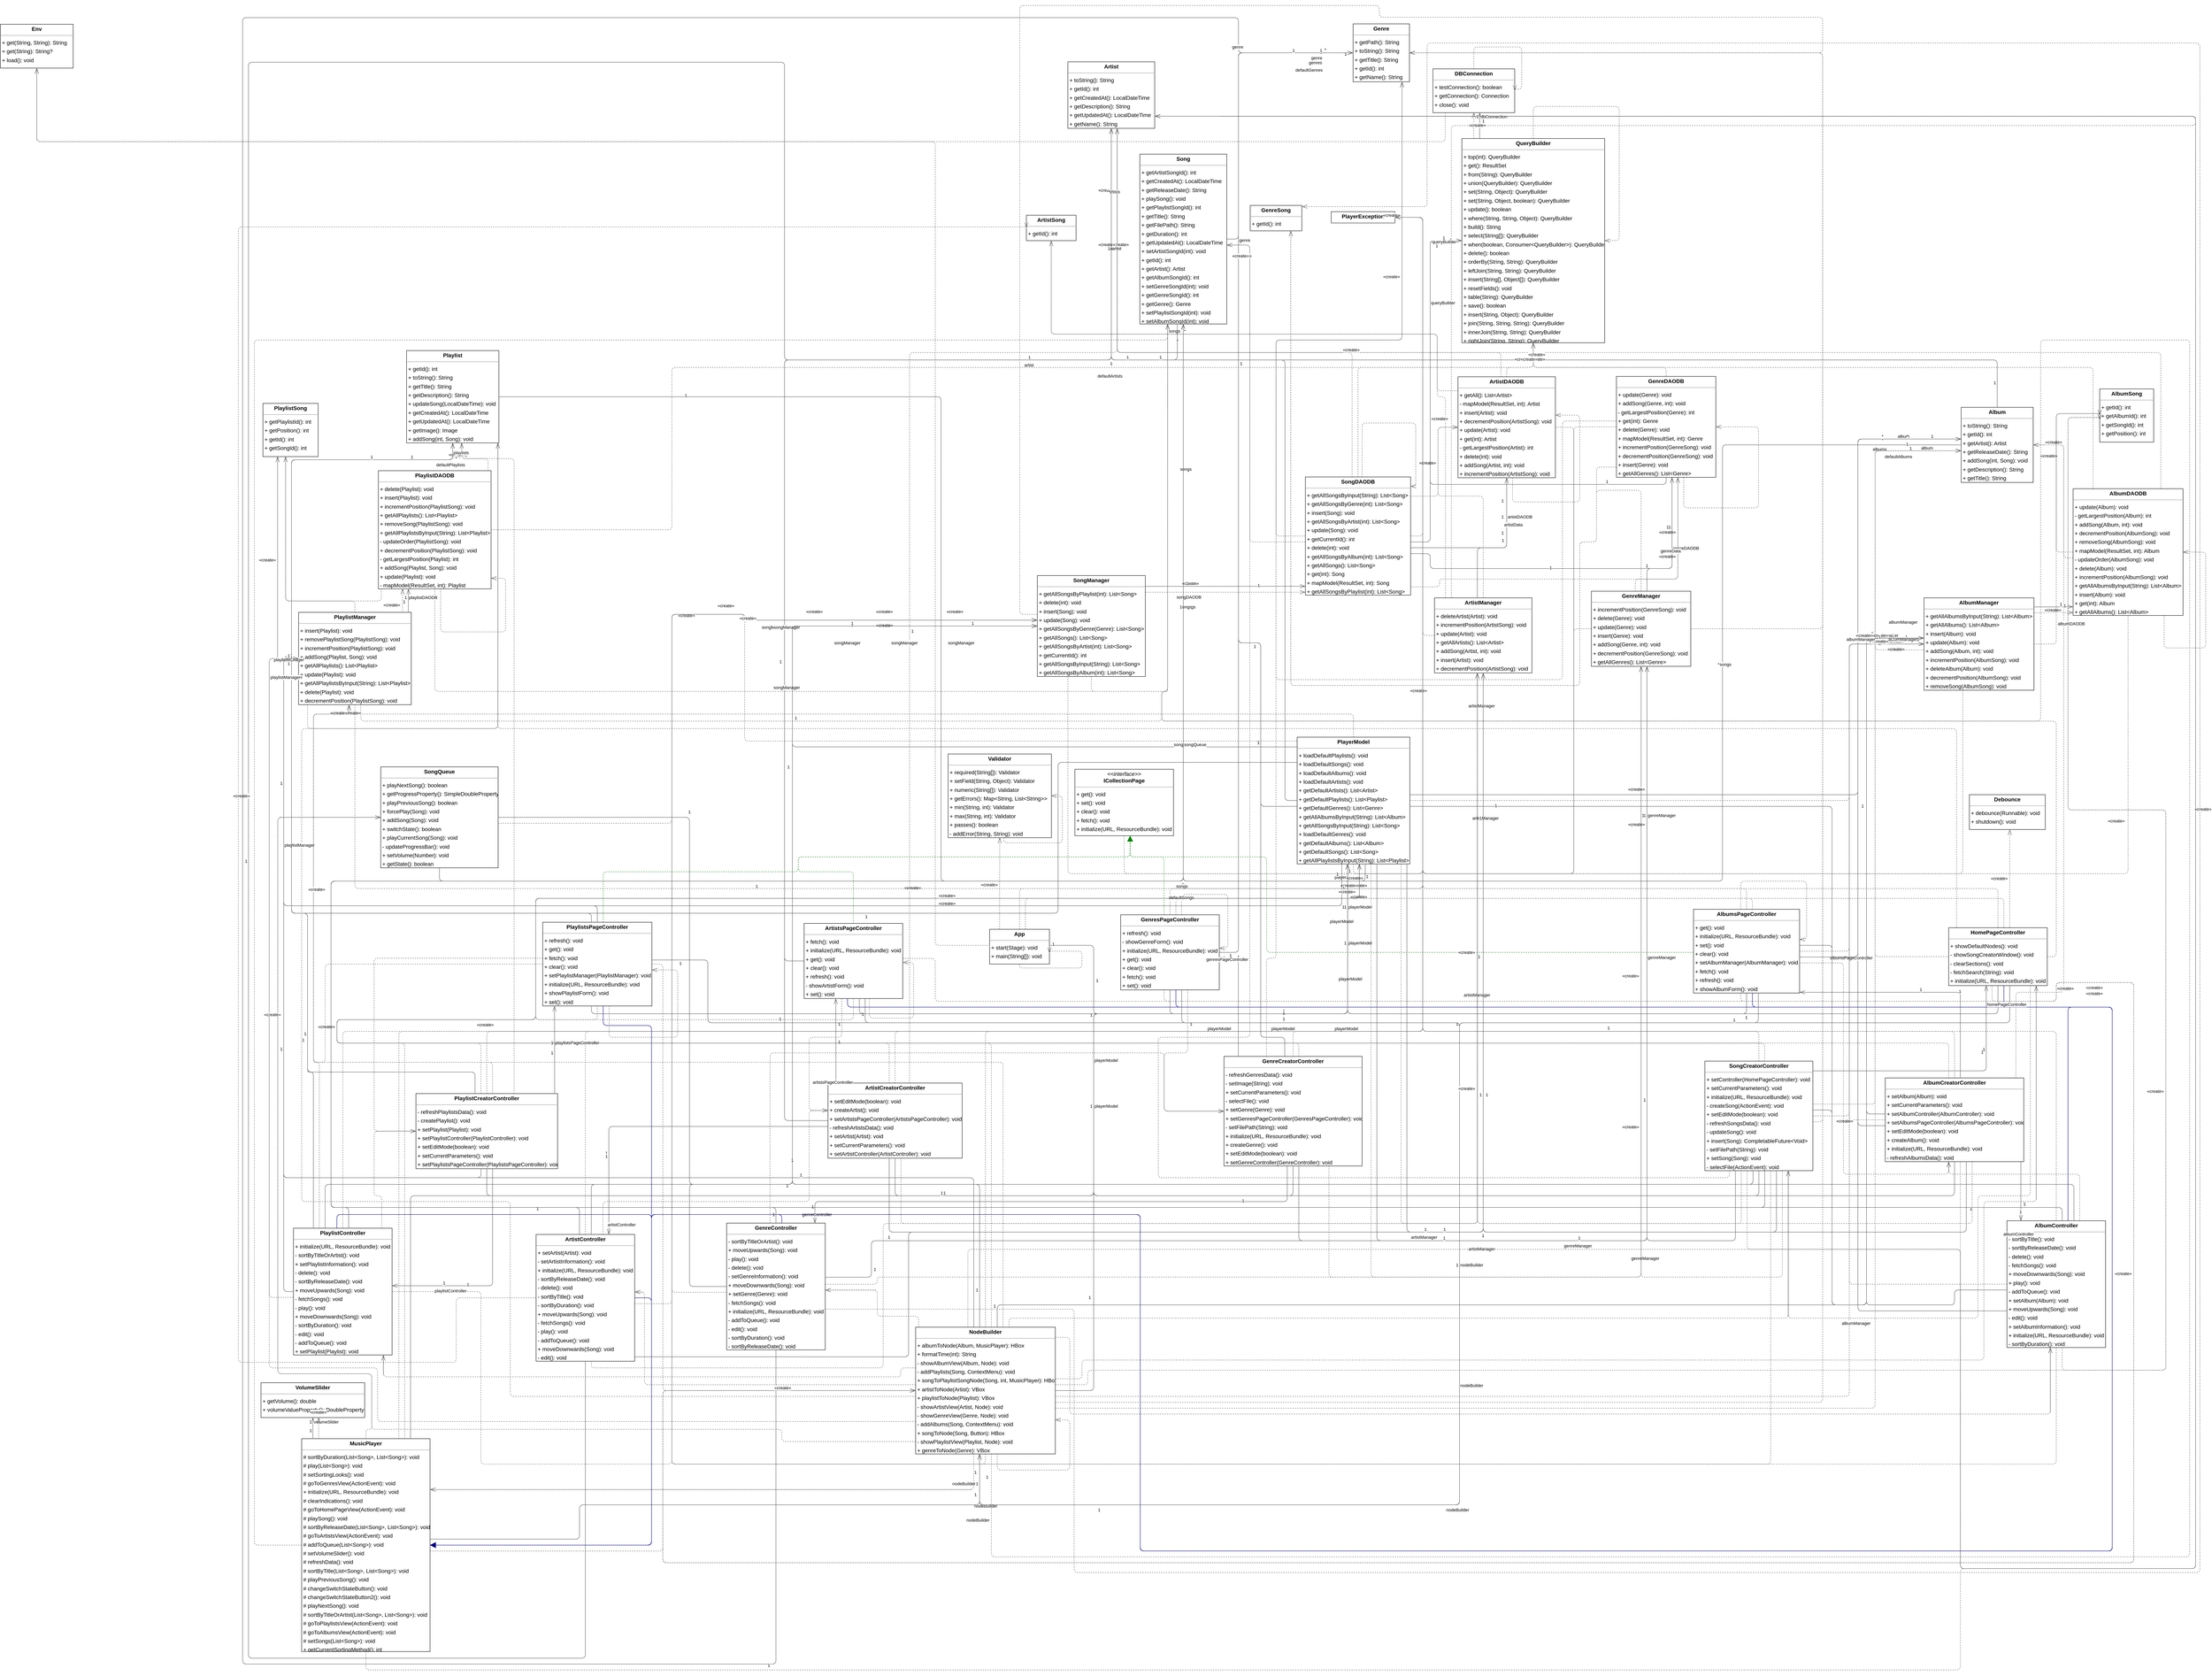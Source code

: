 <mxGraphModel dx="0" dy="0" grid="1" gridSize="10" guides="1" tooltips="1" connect="1" arrows="1" fold="1" page="0" pageScale="1" background="none" math="0" shadow="0">
  <root>
    <mxCell id="0" />
    <mxCell id="1" parent="0" />
    <mxCell id="node14" parent="1" vertex="1" value="&lt;p style=&quot;margin:0px;margin-top:4px;text-align:center;&quot;&gt;&lt;b&gt;Album&lt;/b&gt;&lt;/p&gt;&lt;hr size=&quot;1&quot;/&gt;&lt;p style=&quot;margin:0 0 0 4px;line-height:1.6;&quot;&gt;+ toString(): String&lt;br/&gt;+ getId(): int&lt;br/&gt;+ getArtist(): Artist&lt;br/&gt;+ getReleaseDate(): String&lt;br/&gt;+ addSong(int, Song): void&lt;br/&gt;+ getDescription(): String&lt;br/&gt;+ getTitle(): String&lt;/p&gt;" style="verticalAlign=top;align=left;overflow=fill;fontSize=14;fontFamily=Helvetica;html=1;rounded=0;shadow=0;comic=0;labelBackgroundColor=none;strokeWidth=1;">
      <mxGeometry x="4899" y="966" width="184" height="192" as="geometry" />
    </mxCell>
    <mxCell id="node30" parent="1" vertex="1" value="&lt;p style=&quot;margin:0px;margin-top:4px;text-align:center;&quot;&gt;&lt;b&gt;AlbumController&lt;/b&gt;&lt;/p&gt;&lt;hr size=&quot;1&quot;/&gt;&lt;p style=&quot;margin:0 0 0 4px;line-height:1.6;&quot;&gt;- sortByTitle(): void&lt;br/&gt;- sortByReleaseDate(): void&lt;br/&gt;- delete(): void&lt;br/&gt;- fetchSongs(): void&lt;br/&gt;+ moveDownwards(Song): void&lt;br/&gt;+ play(): void&lt;br/&gt;- addToQueue(): void&lt;br/&gt;+ setAlbum(Album): void&lt;br/&gt;+ moveUpwards(Song): void&lt;br/&gt;- edit(): void&lt;br/&gt;+ setAlbumInformation(): void&lt;br/&gt;+ initialize(URL, ResourceBundle): void&lt;br/&gt;- sortByDuration(): void&lt;/p&gt;" style="verticalAlign=top;align=left;overflow=fill;fontSize=14;fontFamily=Helvetica;html=1;rounded=0;shadow=0;comic=0;labelBackgroundColor=none;strokeWidth=1;">
      <mxGeometry x="5016" y="3045" width="252" height="324" as="geometry" />
    </mxCell>
    <mxCell id="node18" parent="1" vertex="1" value="&lt;p style=&quot;margin:0px;margin-top:4px;text-align:center;&quot;&gt;&lt;b&gt;AlbumCreatorController&lt;/b&gt;&lt;/p&gt;&lt;hr size=&quot;1&quot;/&gt;&lt;p style=&quot;margin:0 0 0 4px;line-height:1.6;&quot;&gt;+ setAlbum(Album): void&lt;br/&gt;+ setCurrentParameters(): void&lt;br/&gt;+ setAlbumController(AlbumController): void&lt;br/&gt;+ setAlbumsPageController(AlbumsPageController): void&lt;br/&gt;+ setEditMode(boolean): void&lt;br/&gt;+ createAlbum(): void&lt;br/&gt;+ initialize(URL, ResourceBundle): void&lt;br/&gt;- refreshAlbumsData(): void&lt;/p&gt;" style="verticalAlign=top;align=left;overflow=fill;fontSize=14;fontFamily=Helvetica;html=1;rounded=0;shadow=0;comic=0;labelBackgroundColor=none;strokeWidth=1;">
      <mxGeometry x="4705" y="2680" width="354" height="214" as="geometry" />
    </mxCell>
    <mxCell id="node20" parent="1" vertex="1" value="&lt;p style=&quot;margin:0px;margin-top:4px;text-align:center;&quot;&gt;&lt;b&gt;AlbumDAODB&lt;/b&gt;&lt;/p&gt;&lt;hr size=&quot;1&quot;/&gt;&lt;p style=&quot;margin:0 0 0 4px;line-height:1.6;&quot;&gt;+ update(Album): void&lt;br/&gt;- getLargestPosition(Album): int&lt;br/&gt;+ addSong(Album, int): void&lt;br/&gt;+ decrementPosition(AlbumSong): void&lt;br/&gt;+ removeSong(AlbumSong): void&lt;br/&gt;+ mapModel(ResultSet, int): Album&lt;br/&gt;- updateOrder(AlbumSong): void&lt;br/&gt;+ delete(Album): void&lt;br/&gt;+ incrementPosition(AlbumSong): void&lt;br/&gt;+ getAllAlbumsByInput(String): List&amp;lt;Album&amp;gt;&lt;br/&gt;+ insert(Album): void&lt;br/&gt;+ get(int): Album&lt;br/&gt;+ getAllAlbums(): List&amp;lt;Album&amp;gt;&lt;/p&gt;" style="verticalAlign=top;align=left;overflow=fill;fontSize=14;fontFamily=Helvetica;html=1;rounded=0;shadow=0;comic=0;labelBackgroundColor=none;strokeWidth=1;">
      <mxGeometry x="5185" y="1174" width="281" height="324" as="geometry" />
    </mxCell>
    <mxCell id="node9" parent="1" vertex="1" value="&lt;p style=&quot;margin:0px;margin-top:4px;text-align:center;&quot;&gt;&lt;b&gt;AlbumManager&lt;/b&gt;&lt;/p&gt;&lt;hr size=&quot;1&quot;/&gt;&lt;p style=&quot;margin:0 0 0 4px;line-height:1.6;&quot;&gt;+ getAllAlbumsByInput(String): List&amp;lt;Album&amp;gt;&lt;br/&gt;+ getAllAlbums(): List&amp;lt;Album&amp;gt;&lt;br/&gt;+ insert(Album): void&lt;br/&gt;+ update(Album): void&lt;br/&gt;+ addSong(Album, int): void&lt;br/&gt;+ incrementPosition(AlbumSong): void&lt;br/&gt;+ deleteAlbum(Album): void&lt;br/&gt;+ decrementPosition(AlbumSong): void&lt;br/&gt;+ removeSong(AlbumSong): void&lt;/p&gt;" style="verticalAlign=top;align=left;overflow=fill;fontSize=14;fontFamily=Helvetica;html=1;rounded=0;shadow=0;comic=0;labelBackgroundColor=none;strokeWidth=1;">
      <mxGeometry x="4804" y="1453" width="281" height="236" as="geometry" />
    </mxCell>
    <mxCell id="node40" parent="1" vertex="1" value="&lt;p style=&quot;margin:0px;margin-top:4px;text-align:center;&quot;&gt;&lt;b&gt;AlbumSong&lt;/b&gt;&lt;/p&gt;&lt;hr size=&quot;1&quot;/&gt;&lt;p style=&quot;margin:0 0 0 4px;line-height:1.6;&quot;&gt;+ getId(): int&lt;br/&gt;+ getAlbumId(): int&lt;br/&gt;+ getSongId(): int&lt;br/&gt;+ getPosition(): int&lt;/p&gt;" style="verticalAlign=top;align=left;overflow=fill;fontSize=14;fontFamily=Helvetica;html=1;rounded=0;shadow=0;comic=0;labelBackgroundColor=none;strokeWidth=1;">
      <mxGeometry x="5253" y="919" width="138" height="136" as="geometry" />
    </mxCell>
    <mxCell id="node12" parent="1" vertex="1" value="&lt;p style=&quot;margin:0px;margin-top:4px;text-align:center;&quot;&gt;&lt;b&gt;AlbumsPageController&lt;/b&gt;&lt;/p&gt;&lt;hr size=&quot;1&quot;/&gt;&lt;p style=&quot;margin:0 0 0 4px;line-height:1.6;&quot;&gt;+ get(): void&lt;br/&gt;+ initialize(URL, ResourceBundle): void&lt;br/&gt;+ set(): void&lt;br/&gt;+ clear(): void&lt;br/&gt;+ setAlbumManager(AlbumManager): void&lt;br/&gt;+ fetch(): void&lt;br/&gt;+ refresh(): void&lt;br/&gt;+ showAlbumForm(): void&lt;/p&gt;" style="verticalAlign=top;align=left;overflow=fill;fontSize=14;fontFamily=Helvetica;html=1;rounded=0;shadow=0;comic=0;labelBackgroundColor=none;strokeWidth=1;">
      <mxGeometry x="4215" y="2249" width="271" height="214" as="geometry" />
    </mxCell>
    <mxCell id="node27" parent="1" vertex="1" value="&lt;p style=&quot;margin:0px;margin-top:4px;text-align:center;&quot;&gt;&lt;b&gt;App&lt;/b&gt;&lt;/p&gt;&lt;hr size=&quot;1&quot;/&gt;&lt;p style=&quot;margin:0 0 0 4px;line-height:1.6;&quot;&gt;+ start(Stage): void&lt;br/&gt;+ main(String[]): void&lt;/p&gt;" style="verticalAlign=top;align=left;overflow=fill;fontSize=14;fontFamily=Helvetica;html=1;rounded=0;shadow=0;comic=0;labelBackgroundColor=none;strokeWidth=1;">
      <mxGeometry x="2416" y="2300" width="153" height="89" as="geometry" />
    </mxCell>
    <mxCell id="node44" parent="1" vertex="1" value="&lt;p style=&quot;margin:0px;margin-top:4px;text-align:center;&quot;&gt;&lt;b&gt;Artist&lt;/b&gt;&lt;/p&gt;&lt;hr size=&quot;1&quot;/&gt;&lt;p style=&quot;margin:0 0 0 4px;line-height:1.6;&quot;&gt;+ toString(): String&lt;br/&gt;+ getId(): int&lt;br/&gt;+ getCreatedAt(): LocalDateTime&lt;br/&gt;+ getDescription(): String&lt;br/&gt;+ getUpdatedAt(): LocalDateTime&lt;br/&gt;+ getName(): String&lt;/p&gt;" style="verticalAlign=top;align=left;overflow=fill;fontSize=14;fontFamily=Helvetica;html=1;rounded=0;shadow=0;comic=0;labelBackgroundColor=none;strokeWidth=1;">
      <mxGeometry x="2616" y="83" width="222" height="170" as="geometry" />
    </mxCell>
    <mxCell id="node3" parent="1" vertex="1" value="&lt;p style=&quot;margin:0px;margin-top:4px;text-align:center;&quot;&gt;&lt;b&gt;ArtistController&lt;/b&gt;&lt;/p&gt;&lt;hr size=&quot;1&quot;/&gt;&lt;p style=&quot;margin:0 0 0 4px;line-height:1.6;&quot;&gt;+ setArtist(Artist): void&lt;br/&gt;- setArtistInformation(): void&lt;br/&gt;+ initialize(URL, ResourceBundle): void&lt;br/&gt;- sortByReleaseDate(): void&lt;br/&gt;- delete(): void&lt;br/&gt;- sortByTitle(): void&lt;br/&gt;- sortByDuration(): void&lt;br/&gt;+ moveUpwards(Song): void&lt;br/&gt;- fetchSongs(): void&lt;br/&gt;- play(): void&lt;br/&gt;- addToQueue(): void&lt;br/&gt;+ moveDownwards(Song): void&lt;br/&gt;- edit(): void&lt;/p&gt;" style="verticalAlign=top;align=left;overflow=fill;fontSize=14;fontFamily=Helvetica;html=1;rounded=0;shadow=0;comic=0;labelBackgroundColor=none;strokeWidth=1;">
      <mxGeometry x="1257" y="3080" width="252" height="324" as="geometry" />
    </mxCell>
    <mxCell id="node39" parent="1" vertex="1" value="&lt;p style=&quot;margin:0px;margin-top:4px;text-align:center;&quot;&gt;&lt;b&gt;ArtistCreatorController&lt;/b&gt;&lt;/p&gt;&lt;hr size=&quot;1&quot;/&gt;&lt;p style=&quot;margin:0 0 0 4px;line-height:1.6;&quot;&gt;+ setEditMode(boolean): void&lt;br/&gt;+ createArtist(): void&lt;br/&gt;+ setArtistsPageController(ArtistsPageController): void&lt;br/&gt;- refreshArtistsData(): void&lt;br/&gt;+ setArtist(Artist): void&lt;br/&gt;+ setCurrentParameters(): void&lt;br/&gt;+ setArtistController(ArtistController): void&lt;/p&gt;" style="verticalAlign=top;align=left;overflow=fill;fontSize=14;fontFamily=Helvetica;html=1;rounded=0;shadow=0;comic=0;labelBackgroundColor=none;strokeWidth=1;">
      <mxGeometry x="2003" y="2693" width="343" height="192" as="geometry" />
    </mxCell>
    <mxCell id="node42" parent="1" vertex="1" value="&lt;p style=&quot;margin:0px;margin-top:4px;text-align:center;&quot;&gt;&lt;b&gt;ArtistDAODB&lt;/b&gt;&lt;/p&gt;&lt;hr size=&quot;1&quot;/&gt;&lt;p style=&quot;margin:0 0 0 4px;line-height:1.6;&quot;&gt;+ getAll(): List&amp;lt;Artist&amp;gt;&lt;br/&gt;- mapModel(ResultSet, int): Artist&lt;br/&gt;+ insert(Artist): void&lt;br/&gt;+ decrementPosition(ArtistSong): void&lt;br/&gt;+ update(Artist): void&lt;br/&gt;+ get(int): Artist&lt;br/&gt;- getLargestPosition(Artist): int&lt;br/&gt;+ delete(int): void&lt;br/&gt;+ addSong(Artist, int): void&lt;br/&gt;+ incrementPosition(ArtistSong): void&lt;/p&gt;" style="verticalAlign=top;align=left;overflow=fill;fontSize=14;fontFamily=Helvetica;html=1;rounded=0;shadow=0;comic=0;labelBackgroundColor=none;strokeWidth=1;">
      <mxGeometry x="3613" y="888" width="249" height="258" as="geometry" />
    </mxCell>
    <mxCell id="node15" parent="1" vertex="1" value="&lt;p style=&quot;margin:0px;margin-top:4px;text-align:center;&quot;&gt;&lt;b&gt;ArtistManager&lt;/b&gt;&lt;/p&gt;&lt;hr size=&quot;1&quot;/&gt;&lt;p style=&quot;margin:0 0 0 4px;line-height:1.6;&quot;&gt;+ deleteArtist(Artist): void&lt;br/&gt;+ incrementPosition(ArtistSong): void&lt;br/&gt;+ update(Artist): void&lt;br/&gt;+ getAllArtists(): List&amp;lt;Artist&amp;gt;&lt;br/&gt;+ addSong(Artist, int): void&lt;br/&gt;+ insert(Artist): void&lt;br/&gt;+ decrementPosition(ArtistSong): void&lt;/p&gt;" style="verticalAlign=top;align=left;overflow=fill;fontSize=14;fontFamily=Helvetica;html=1;rounded=0;shadow=0;comic=0;labelBackgroundColor=none;strokeWidth=1;">
      <mxGeometry x="3553" y="1453" width="249" height="192" as="geometry" />
    </mxCell>
    <mxCell id="node5" parent="1" vertex="1" value="&lt;p style=&quot;margin:0px;margin-top:4px;text-align:center;&quot;&gt;&lt;b&gt;ArtistSong&lt;/b&gt;&lt;/p&gt;&lt;hr size=&quot;1&quot;/&gt;&lt;p style=&quot;margin:0 0 0 4px;line-height:1.6;&quot;&gt;+ getId(): int&lt;/p&gt;" style="verticalAlign=top;align=left;overflow=fill;fontSize=14;fontFamily=Helvetica;html=1;rounded=0;shadow=0;comic=0;labelBackgroundColor=none;strokeWidth=1;">
      <mxGeometry x="2510" y="475" width="127" height="65" as="geometry" />
    </mxCell>
    <mxCell id="node7" parent="1" vertex="1" value="&lt;p style=&quot;margin:0px;margin-top:4px;text-align:center;&quot;&gt;&lt;b&gt;ArtistsPageController&lt;/b&gt;&lt;/p&gt;&lt;hr size=&quot;1&quot;/&gt;&lt;p style=&quot;margin:0 0 0 4px;line-height:1.6;&quot;&gt;+ fetch(): void&lt;br/&gt;+ initialize(URL, ResourceBundle): void&lt;br/&gt;+ get(): void&lt;br/&gt;+ clear(): void&lt;br/&gt;+ refresh(): void&lt;br/&gt;- showArtistForm(): void&lt;br/&gt;+ set(): void&lt;/p&gt;" style="verticalAlign=top;align=left;overflow=fill;fontSize=14;fontFamily=Helvetica;html=1;rounded=0;shadow=0;comic=0;labelBackgroundColor=none;strokeWidth=1;">
      <mxGeometry x="1942" y="2285" width="252" height="192" as="geometry" />
    </mxCell>
    <mxCell id="node34" parent="1" vertex="1" value="&lt;p style=&quot;margin:0px;margin-top:4px;text-align:center;&quot;&gt;&lt;b&gt;DBConnection&lt;/b&gt;&lt;/p&gt;&lt;hr size=&quot;1&quot;/&gt;&lt;p style=&quot;margin:0 0 0 4px;line-height:1.6;&quot;&gt;+ testConnection(): boolean&lt;br/&gt;+ getConnection(): Connection&lt;br/&gt;+ close(): void&lt;/p&gt;" style="verticalAlign=top;align=left;overflow=fill;fontSize=14;fontFamily=Helvetica;html=1;rounded=0;shadow=0;comic=0;labelBackgroundColor=none;strokeWidth=1;">
      <mxGeometry x="3549" y="101" width="209" height="112" as="geometry" />
    </mxCell>
    <mxCell id="node36" parent="1" vertex="1" value="&lt;p style=&quot;margin:0px;margin-top:4px;text-align:center;&quot;&gt;&lt;b&gt;Debounce&lt;/b&gt;&lt;/p&gt;&lt;hr size=&quot;1&quot;/&gt;&lt;p style=&quot;margin:0 0 0 4px;line-height:1.6;&quot;&gt;+ debounce(Runnable): void&lt;br/&gt;+ shutdown(): void&lt;/p&gt;" style="verticalAlign=top;align=left;overflow=fill;fontSize=14;fontFamily=Helvetica;html=1;rounded=0;shadow=0;comic=0;labelBackgroundColor=none;strokeWidth=1;">
      <mxGeometry x="4920" y="1956" width="194" height="89" as="geometry" />
    </mxCell>
    <mxCell id="node33" parent="1" vertex="1" value="&lt;p style=&quot;margin:0px;margin-top:4px;text-align:center;&quot;&gt;&lt;b&gt;Env&lt;/b&gt;&lt;/p&gt;&lt;hr size=&quot;1&quot;/&gt;&lt;p style=&quot;margin:0 0 0 4px;line-height:1.6;&quot;&gt;+ get(String, String): String&lt;br/&gt;+ get(String): String?&lt;br/&gt;+ load(): void&lt;/p&gt;" style="verticalAlign=top;align=left;overflow=fill;fontSize=14;fontFamily=Helvetica;html=1;rounded=0;shadow=0;comic=0;labelBackgroundColor=none;strokeWidth=1;">
      <mxGeometry x="-112" y="-13" width="186" height="112" as="geometry" />
    </mxCell>
    <mxCell id="node16" parent="1" vertex="1" value="&lt;p style=&quot;margin:0px;margin-top:4px;text-align:center;&quot;&gt;&lt;b&gt;Genre&lt;/b&gt;&lt;/p&gt;&lt;hr size=&quot;1&quot;/&gt;&lt;p style=&quot;margin:0 0 0 4px;line-height:1.6;&quot;&gt;+ getPath(): String&lt;br/&gt;+ toString(): String&lt;br/&gt;+ getTitle(): String&lt;br/&gt;+ getId(): int&lt;br/&gt;+ getName(): String&lt;/p&gt;" style="verticalAlign=top;align=left;overflow=fill;fontSize=14;fontFamily=Helvetica;html=1;rounded=0;shadow=0;comic=0;labelBackgroundColor=none;strokeWidth=1;">
      <mxGeometry x="3345" y="-14" width="144" height="148" as="geometry" />
    </mxCell>
    <mxCell id="node32" parent="1" vertex="1" value="&lt;p style=&quot;margin:0px;margin-top:4px;text-align:center;&quot;&gt;&lt;b&gt;GenreController&lt;/b&gt;&lt;/p&gt;&lt;hr size=&quot;1&quot;/&gt;&lt;p style=&quot;margin:0 0 0 4px;line-height:1.6;&quot;&gt;- sortByTitleOrArtist(): void&lt;br/&gt;+ moveUpwards(Song): void&lt;br/&gt;- play(): void&lt;br/&gt;- delete(): void&lt;br/&gt;- setGenreInformation(): void&lt;br/&gt;+ moveDownwards(Song): void&lt;br/&gt;+ setGenre(Genre): void&lt;br/&gt;- fetchSongs(): void&lt;br/&gt;+ initialize(URL, ResourceBundle): void&lt;br/&gt;- addToQueue(): void&lt;br/&gt;- edit(): void&lt;br/&gt;- sortByDuration(): void&lt;br/&gt;- sortByReleaseDate(): void&lt;/p&gt;" style="verticalAlign=top;align=left;overflow=fill;fontSize=14;fontFamily=Helvetica;html=1;rounded=0;shadow=0;comic=0;labelBackgroundColor=none;strokeWidth=1;">
      <mxGeometry x="1744" y="3051" width="252" height="324" as="geometry" />
    </mxCell>
    <mxCell id="node31" parent="1" vertex="1" value="&lt;p style=&quot;margin:0px;margin-top:4px;text-align:center;&quot;&gt;&lt;b&gt;GenreCreatorController&lt;/b&gt;&lt;/p&gt;&lt;hr size=&quot;1&quot;/&gt;&lt;p style=&quot;margin:0 0 0 4px;line-height:1.6;&quot;&gt;- refreshGenresData(): void&lt;br/&gt;- setImage(String): void&lt;br/&gt;+ setCurrentParameters(): void&lt;br/&gt;- selectFile(): void&lt;br/&gt;+ setGenre(Genre): void&lt;br/&gt;+ setGenresPageController(GenresPageController): void&lt;br/&gt;- setFilePath(String): void&lt;br/&gt;+ initialize(URL, ResourceBundle): void&lt;br/&gt;+ createGenre(): void&lt;br/&gt;+ setEditMode(boolean): void&lt;br/&gt;+ setGenreController(GenreController): void&lt;/p&gt;" style="verticalAlign=top;align=left;overflow=fill;fontSize=14;fontFamily=Helvetica;html=1;rounded=0;shadow=0;comic=0;labelBackgroundColor=none;strokeWidth=1;">
      <mxGeometry x="3015" y="2625" width="353" height="280" as="geometry" />
    </mxCell>
    <mxCell id="node43" parent="1" vertex="1" value="&lt;p style=&quot;margin:0px;margin-top:4px;text-align:center;&quot;&gt;&lt;b&gt;GenreDAODB&lt;/b&gt;&lt;/p&gt;&lt;hr size=&quot;1&quot;/&gt;&lt;p style=&quot;margin:0 0 0 4px;line-height:1.6;&quot;&gt;+ update(Genre): void&lt;br/&gt;+ addSong(Genre, int): void&lt;br/&gt;- getLargestPosition(Genre): int&lt;br/&gt;+ get(int): Genre&lt;br/&gt;+ delete(Genre): void&lt;br/&gt;+ mapModel(ResultSet, int): Genre&lt;br/&gt;+ incrementPosition(GenreSong): void&lt;br/&gt;+ decrementPosition(GenreSong): void&lt;br/&gt;+ insert(Genre): void&lt;br/&gt;+ getAllGenres(): List&amp;lt;Genre&amp;gt;&lt;/p&gt;" style="verticalAlign=top;align=left;overflow=fill;fontSize=14;fontFamily=Helvetica;html=1;rounded=0;shadow=0;comic=0;labelBackgroundColor=none;strokeWidth=1;">
      <mxGeometry x="4018" y="887" width="254" height="258" as="geometry" />
    </mxCell>
    <mxCell id="node38" parent="1" vertex="1" value="&lt;p style=&quot;margin:0px;margin-top:4px;text-align:center;&quot;&gt;&lt;b&gt;GenreManager&lt;/b&gt;&lt;/p&gt;&lt;hr size=&quot;1&quot;/&gt;&lt;p style=&quot;margin:0 0 0 4px;line-height:1.6;&quot;&gt;+ incrementPosition(GenreSong): void&lt;br/&gt;+ delete(Genre): void&lt;br/&gt;+ update(Genre): void&lt;br/&gt;+ insert(Genre): void&lt;br/&gt;+ addSong(Genre, int): void&lt;br/&gt;+ decrementPosition(GenreSong): void&lt;br/&gt;+ getAllGenres(): List&amp;lt;Genre&amp;gt;&lt;/p&gt;" style="verticalAlign=top;align=left;overflow=fill;fontSize=14;fontFamily=Helvetica;html=1;rounded=0;shadow=0;comic=0;labelBackgroundColor=none;strokeWidth=1;">
      <mxGeometry x="3954" y="1436" width="254" height="192" as="geometry" />
    </mxCell>
    <mxCell id="node4" parent="1" vertex="1" value="&lt;p style=&quot;margin:0px;margin-top:4px;text-align:center;&quot;&gt;&lt;b&gt;GenreSong&lt;/b&gt;&lt;/p&gt;&lt;hr size=&quot;1&quot;/&gt;&lt;p style=&quot;margin:0 0 0 4px;line-height:1.6;&quot;&gt;+ getId(): int&lt;/p&gt;" style="verticalAlign=top;align=left;overflow=fill;fontSize=14;fontFamily=Helvetica;html=1;rounded=0;shadow=0;comic=0;labelBackgroundColor=none;strokeWidth=1;">
      <mxGeometry x="3082" y="450" width="132" height="65" as="geometry" />
    </mxCell>
    <mxCell id="node23" parent="1" vertex="1" value="&lt;p style=&quot;margin:0px;margin-top:4px;text-align:center;&quot;&gt;&lt;b&gt;GenresPageController&lt;/b&gt;&lt;/p&gt;&lt;hr size=&quot;1&quot;/&gt;&lt;p style=&quot;margin:0 0 0 4px;line-height:1.6;&quot;&gt;+ refresh(): void&lt;br/&gt;- showGenreForm(): void&lt;br/&gt;+ initialize(URL, ResourceBundle): void&lt;br/&gt;+ get(): void&lt;br/&gt;+ clear(): void&lt;br/&gt;+ fetch(): void&lt;br/&gt;+ set(): void&lt;/p&gt;" style="verticalAlign=top;align=left;overflow=fill;fontSize=14;fontFamily=Helvetica;html=1;rounded=0;shadow=0;comic=0;labelBackgroundColor=none;strokeWidth=1;">
      <mxGeometry x="2751" y="2263" width="252" height="192" as="geometry" />
    </mxCell>
    <mxCell id="node24" parent="1" vertex="1" value="&lt;p style=&quot;margin:0px;margin-top:4px;text-align:center;&quot;&gt;&lt;b&gt;HomePageController&lt;/b&gt;&lt;/p&gt;&lt;hr size=&quot;1&quot;/&gt;&lt;p style=&quot;margin:0 0 0 4px;line-height:1.6;&quot;&gt;+ showDefaultNodes(): void&lt;br/&gt;- showSongCreatorWindow(): void&lt;br/&gt;- clearSections(): void&lt;br/&gt;- fetchSearch(String): void&lt;br/&gt;+ initialize(URL, ResourceBundle): void&lt;/p&gt;" style="verticalAlign=top;align=left;overflow=fill;fontSize=14;fontFamily=Helvetica;html=1;rounded=0;shadow=0;comic=0;labelBackgroundColor=none;strokeWidth=1;">
      <mxGeometry x="4867" y="2296" width="252" height="148" as="geometry" />
    </mxCell>
    <mxCell id="node25" parent="1" vertex="1" value="&lt;p style=&quot;margin:0px;margin-top:4px;text-align:center;&quot;&gt;&lt;i&gt;&amp;lt;&amp;lt;interface&amp;gt;&amp;gt;&lt;/i&gt;&lt;br/&gt;&lt;b&gt;ICollectionPage&lt;/b&gt;&lt;/p&gt;&lt;hr size=&quot;1&quot;/&gt;&lt;p style=&quot;margin:0 0 0 4px;line-height:1.6;&quot;&gt;+ get(): void&lt;br/&gt;+ set(): void&lt;br/&gt;+ clear(): void&lt;br/&gt;+ fetch(): void&lt;br/&gt;+ initialize(URL, ResourceBundle): void&lt;br/&gt;+ refresh(): void&lt;/p&gt;" style="verticalAlign=top;align=left;overflow=fill;fontSize=14;fontFamily=Helvetica;html=1;rounded=0;shadow=0;comic=0;labelBackgroundColor=none;strokeWidth=1;">
      <mxGeometry x="2634" y="1891" width="252" height="170" as="geometry" />
    </mxCell>
    <mxCell id="node2" parent="1" vertex="1" value="&lt;p style=&quot;margin:0px;margin-top:4px;text-align:center;&quot;&gt;&lt;b&gt;MusicPlayer&lt;/b&gt;&lt;/p&gt;&lt;hr size=&quot;1&quot;/&gt;&lt;p style=&quot;margin:0 0 0 4px;line-height:1.6;&quot;&gt;# sortByDuration(List&amp;lt;Song&amp;gt;, List&amp;lt;Song&amp;gt;): void&lt;br/&gt;# play(List&amp;lt;Song&amp;gt;): void&lt;br/&gt;# setSortingLooks(): void&lt;br/&gt;# goToGenresView(ActionEvent): void&lt;br/&gt;+ initialize(URL, ResourceBundle): void&lt;br/&gt;# clearIndications(): void&lt;br/&gt;# goToHomePageView(ActionEvent): void&lt;br/&gt;# playSong(): void&lt;br/&gt;# sortByReleaseDate(List&amp;lt;Song&amp;gt;, List&amp;lt;Song&amp;gt;): void&lt;br/&gt;# goToArtistsView(ActionEvent): void&lt;br/&gt;# addToQueue(List&amp;lt;Song&amp;gt;): void&lt;br/&gt;# setVolumeSlider(): void&lt;br/&gt;# refreshData(): void&lt;br/&gt;# sortByTitle(List&amp;lt;Song&amp;gt;, List&amp;lt;Song&amp;gt;): void&lt;br/&gt;# playPreviousSong(): void&lt;br/&gt;# changeSwitchStateButton(): void&lt;br/&gt;# changeSwitchStateButton2(): void&lt;br/&gt;# playNextSong(): void&lt;br/&gt;# sortByTitleOrArtist(List&amp;lt;Song&amp;gt;, List&amp;lt;Song&amp;gt;): void&lt;br/&gt;# goToPlaylistsView(ActionEvent): void&lt;br/&gt;# goToAlbumsView(ActionEvent): void&lt;br/&gt;# setSongs(List&amp;lt;Song&amp;gt;): void&lt;br/&gt;+ getCurrentSortingMethod(): int&lt;/p&gt;" style="verticalAlign=top;align=left;overflow=fill;fontSize=14;fontFamily=Helvetica;html=1;rounded=0;shadow=0;comic=0;labelBackgroundColor=none;strokeWidth=1;">
      <mxGeometry x="658" y="3602" width="328" height="544" as="geometry" />
    </mxCell>
    <mxCell id="node10" parent="1" vertex="1" value="&lt;p style=&quot;margin:0px;margin-top:4px;text-align:center;&quot;&gt;&lt;b&gt;NodeBuilder&lt;/b&gt;&lt;/p&gt;&lt;hr size=&quot;1&quot;/&gt;&lt;p style=&quot;margin:0 0 0 4px;line-height:1.6;&quot;&gt;+ albumToNode(Album, MusicPlayer): HBox&lt;br/&gt;+ formatTime(int): String&lt;br/&gt;- showAlbumView(Album, Node): void&lt;br/&gt;- addPlaylists(Song, ContextMenu): void&lt;br/&gt;+ songToPlaylistSongNode(Song, int, MusicPlayer): HBox&lt;br/&gt;+ artistToNode(Artist): VBox&lt;br/&gt;+ playlistToNode(Playlist): VBox&lt;br/&gt;- showArtistView(Artist, Node): void&lt;br/&gt;- showGenreView(Genre, Node): void&lt;br/&gt;- addAlbums(Song, ContextMenu): void&lt;br/&gt;+ songToNode(Song, Button): HBox&lt;br/&gt;- showPlaylistView(Playlist, Node): void&lt;br/&gt;+ genreToNode(Genre): VBox&lt;/p&gt;" style="verticalAlign=top;align=left;overflow=fill;fontSize=14;fontFamily=Helvetica;html=1;rounded=0;shadow=0;comic=0;labelBackgroundColor=none;strokeWidth=1;">
      <mxGeometry x="2227" y="3317" width="357" height="324" as="geometry" />
    </mxCell>
    <mxCell id="node29" parent="1" vertex="1" value="&lt;p style=&quot;margin:0px;margin-top:4px;text-align:center;&quot;&gt;&lt;b&gt;PlayerException&lt;/b&gt;&lt;/p&gt;&lt;hr size=&quot;1&quot;/&gt;" style="verticalAlign=top;align=left;overflow=fill;fontSize=14;fontFamily=Helvetica;html=1;rounded=0;shadow=0;comic=0;labelBackgroundColor=none;strokeWidth=1;">
      <mxGeometry x="3289" y="466" width="163" height="29" as="geometry" />
    </mxCell>
    <mxCell id="node37" parent="1" vertex="1" value="&lt;p style=&quot;margin:0px;margin-top:4px;text-align:center;&quot;&gt;&lt;b&gt;PlayerModel&lt;/b&gt;&lt;/p&gt;&lt;hr size=&quot;1&quot;/&gt;&lt;p style=&quot;margin:0 0 0 4px;line-height:1.6;&quot;&gt;+ loadDefaultPlaylists(): void&lt;br/&gt;+ loadDefaultSongs(): void&lt;br/&gt;+ loadDefaultAlbums(): void&lt;br/&gt;+ loadDefaultArtists(): void&lt;br/&gt;+ getDefaultArtists(): List&amp;lt;Artist&amp;gt;&lt;br/&gt;+ getDefaultPlaylists(): List&amp;lt;Playlist&amp;gt;&lt;br/&gt;+ getDefaultGenres(): List&amp;lt;Genre&amp;gt;&lt;br/&gt;+ getAllAlbumsByInput(String): List&amp;lt;Album&amp;gt;&lt;br/&gt;+ getAllSongsByInput(String): List&amp;lt;Song&amp;gt;&lt;br/&gt;+ loadDefaultGenres(): void&lt;br/&gt;+ getDefaultAlbums(): List&amp;lt;Album&amp;gt;&lt;br/&gt;+ getDefaultSongs(): List&amp;lt;Song&amp;gt;&lt;br/&gt;+ getAllPlaylistsByInput(String): List&amp;lt;Playlist&amp;gt;&lt;/p&gt;" style="verticalAlign=top;align=left;overflow=fill;fontSize=14;fontFamily=Helvetica;html=1;rounded=0;shadow=0;comic=0;labelBackgroundColor=none;strokeWidth=1;">
      <mxGeometry x="3202" y="1809" width="288" height="324" as="geometry" />
    </mxCell>
    <mxCell id="node45" parent="1" vertex="1" value="&lt;p style=&quot;margin:0px;margin-top:4px;text-align:center;&quot;&gt;&lt;b&gt;Playlist&lt;/b&gt;&lt;/p&gt;&lt;hr size=&quot;1&quot;/&gt;&lt;p style=&quot;margin:0 0 0 4px;line-height:1.6;&quot;&gt;+ getId(): int&lt;br/&gt;+ toString(): String&lt;br/&gt;+ getTitle(): String&lt;br/&gt;+ getDescription(): String&lt;br/&gt;+ updateSong(LocalDateTime): void&lt;br/&gt;+ getCreatedAt(): LocalDateTime&lt;br/&gt;+ getUpdatedAt(): LocalDateTime&lt;br/&gt;+ getImage(): Image&lt;br/&gt;+ addSong(int, Song): void&lt;/p&gt;" style="verticalAlign=top;align=left;overflow=fill;fontSize=14;fontFamily=Helvetica;html=1;rounded=0;shadow=0;comic=0;labelBackgroundColor=none;strokeWidth=1;">
      <mxGeometry x="926" y="821" width="236" height="236" as="geometry" />
    </mxCell>
    <mxCell id="node13" parent="1" vertex="1" value="&lt;p style=&quot;margin:0px;margin-top:4px;text-align:center;&quot;&gt;&lt;b&gt;PlaylistController&lt;/b&gt;&lt;/p&gt;&lt;hr size=&quot;1&quot;/&gt;&lt;p style=&quot;margin:0 0 0 4px;line-height:1.6;&quot;&gt;+ initialize(URL, ResourceBundle): void&lt;br/&gt;- sortByTitleOrArtist(): void&lt;br/&gt;+ setPlaylistInformation(): void&lt;br/&gt;- delete(): void&lt;br/&gt;- sortByReleaseDate(): void&lt;br/&gt;+ moveUpwards(Song): void&lt;br/&gt;- fetchSongs(): void&lt;br/&gt;- play(): void&lt;br/&gt;+ moveDownwards(Song): void&lt;br/&gt;- sortByDuration(): void&lt;br/&gt;- edit(): void&lt;br/&gt;- addToQueue(): void&lt;br/&gt;+ setPlaylist(Playlist): void&lt;/p&gt;" style="verticalAlign=top;align=left;overflow=fill;fontSize=14;fontFamily=Helvetica;html=1;rounded=0;shadow=0;comic=0;labelBackgroundColor=none;strokeWidth=1;">
      <mxGeometry x="637" y="3064" width="252" height="324" as="geometry" />
    </mxCell>
    <mxCell id="node22" parent="1" vertex="1" value="&lt;p style=&quot;margin:0px;margin-top:4px;text-align:center;&quot;&gt;&lt;b&gt;PlaylistCreatorController&lt;/b&gt;&lt;/p&gt;&lt;hr size=&quot;1&quot;/&gt;&lt;p style=&quot;margin:0 0 0 4px;line-height:1.6;&quot;&gt;- refreshPlaylistsData(): void&lt;br/&gt;- createPlaylist(): void&lt;br/&gt;+ setPlaylist(Playlist): void&lt;br/&gt;+ setPlaylistController(PlaylistController): void&lt;br/&gt;+ setEditMode(boolean): void&lt;br/&gt;+ setCurrentParameters(): void&lt;br/&gt;+ setPlaylistsPageController(PlaylistsPageController): void&lt;/p&gt;" style="verticalAlign=top;align=left;overflow=fill;fontSize=14;fontFamily=Helvetica;html=1;rounded=0;shadow=0;comic=0;labelBackgroundColor=none;strokeWidth=1;">
      <mxGeometry x="950" y="2720" width="362" height="192" as="geometry" />
    </mxCell>
    <mxCell id="node35" parent="1" vertex="1" value="&lt;p style=&quot;margin:0px;margin-top:4px;text-align:center;&quot;&gt;&lt;b&gt;PlaylistDAODB&lt;/b&gt;&lt;/p&gt;&lt;hr size=&quot;1&quot;/&gt;&lt;p style=&quot;margin:0 0 0 4px;line-height:1.6;&quot;&gt;+ delete(Playlist): void&lt;br/&gt;+ insert(Playlist): void&lt;br/&gt;+ incrementPosition(PlaylistSong): void&lt;br/&gt;+ getAllPlaylists(): List&amp;lt;Playlist&amp;gt;&lt;br/&gt;+ removeSong(PlaylistSong): void&lt;br/&gt;+ getAllPlaylistsByInput(String): List&amp;lt;Playlist&amp;gt;&lt;br/&gt;- updateOrder(PlaylistSong): void&lt;br/&gt;+ decrementPosition(PlaylistSong): void&lt;br/&gt;- getLargestPosition(Playlist): int&lt;br/&gt;+ addSong(Playlist, Song): void&lt;br/&gt;+ update(Playlist): void&lt;br/&gt;- mapModel(ResultSet, int): Playlist&lt;/p&gt;" style="verticalAlign=top;align=left;overflow=fill;fontSize=14;fontFamily=Helvetica;html=1;rounded=0;shadow=0;comic=0;labelBackgroundColor=none;strokeWidth=1;">
      <mxGeometry x="854" y="1128" width="288" height="302" as="geometry" />
    </mxCell>
    <mxCell id="node26" parent="1" vertex="1" value="&lt;p style=&quot;margin:0px;margin-top:4px;text-align:center;&quot;&gt;&lt;b&gt;PlaylistManager&lt;/b&gt;&lt;/p&gt;&lt;hr size=&quot;1&quot;/&gt;&lt;p style=&quot;margin:0 0 0 4px;line-height:1.6;&quot;&gt;+ insert(Playlist): void&lt;br/&gt;+ removePlaylistSong(PlaylistSong): void&lt;br/&gt;+ incrementPosition(PlaylistSong): void&lt;br/&gt;+ addSong(Playlist, Song): void&lt;br/&gt;+ getAllPlaylists(): List&amp;lt;Playlist&amp;gt;&lt;br/&gt;+ update(Playlist): void&lt;br/&gt;+ getAllPlaylistsByInput(String): List&amp;lt;Playlist&amp;gt;&lt;br/&gt;+ delete(Playlist): void&lt;br/&gt;+ decrementPosition(PlaylistSong): void&lt;/p&gt;" style="verticalAlign=top;align=left;overflow=fill;fontSize=14;fontFamily=Helvetica;html=1;rounded=0;shadow=0;comic=0;labelBackgroundColor=none;strokeWidth=1;">
      <mxGeometry x="650" y="1490" width="288" height="236" as="geometry" />
    </mxCell>
    <mxCell id="node6" parent="1" vertex="1" value="&lt;p style=&quot;margin:0px;margin-top:4px;text-align:center;&quot;&gt;&lt;b&gt;PlaylistSong&lt;/b&gt;&lt;/p&gt;&lt;hr size=&quot;1&quot;/&gt;&lt;p style=&quot;margin:0 0 0 4px;line-height:1.6;&quot;&gt;+ getPlaylistId(): int&lt;br/&gt;+ getPosition(): int&lt;br/&gt;+ getId(): int&lt;br/&gt;+ getSongId(): int&lt;/p&gt;" style="verticalAlign=top;align=left;overflow=fill;fontSize=14;fontFamily=Helvetica;html=1;rounded=0;shadow=0;comic=0;labelBackgroundColor=none;strokeWidth=1;">
      <mxGeometry x="559" y="956" width="141" height="136" as="geometry" />
    </mxCell>
    <mxCell id="node17" parent="1" vertex="1" value="&lt;p style=&quot;margin:0px;margin-top:4px;text-align:center;&quot;&gt;&lt;b&gt;PlaylistsPageController&lt;/b&gt;&lt;/p&gt;&lt;hr size=&quot;1&quot;/&gt;&lt;p style=&quot;margin:0 0 0 4px;line-height:1.6;&quot;&gt;+ refresh(): void&lt;br/&gt;+ get(): void&lt;br/&gt;+ fetch(): void&lt;br/&gt;+ clear(): void&lt;br/&gt;+ setPlaylistManager(PlaylistManager): void&lt;br/&gt;+ initialize(URL, ResourceBundle): void&lt;br/&gt;+ showPlaylistForm(): void&lt;br/&gt;+ set(): void&lt;/p&gt;" style="verticalAlign=top;align=left;overflow=fill;fontSize=14;fontFamily=Helvetica;html=1;rounded=0;shadow=0;comic=0;labelBackgroundColor=none;strokeWidth=1;">
      <mxGeometry x="1274" y="2282" width="279" height="214" as="geometry" />
    </mxCell>
    <mxCell id="node1" parent="1" vertex="1" value="&lt;p style=&quot;margin:0px;margin-top:4px;text-align:center;&quot;&gt;&lt;b&gt;QueryBuilder&lt;/b&gt;&lt;/p&gt;&lt;hr size=&quot;1&quot;/&gt;&lt;p style=&quot;margin:0 0 0 4px;line-height:1.6;&quot;&gt;+ top(int): QueryBuilder&lt;br/&gt;+ get(): ResultSet&lt;br/&gt;+ from(String): QueryBuilder&lt;br/&gt;+ union(QueryBuilder): QueryBuilder&lt;br/&gt;+ set(String, Object): QueryBuilder&lt;br/&gt;+ set(String, Object, boolean): QueryBuilder&lt;br/&gt;+ update(): boolean&lt;br/&gt;+ where(String, String, Object): QueryBuilder&lt;br/&gt;+ build(): String&lt;br/&gt;+ select(String[]): QueryBuilder&lt;br/&gt;+ when(boolean, Consumer&amp;lt;QueryBuilder&amp;gt;): QueryBuilder&lt;br/&gt;+ delete(): boolean&lt;br/&gt;+ orderBy(String, String): QueryBuilder&lt;br/&gt;+ leftJoin(String, String): QueryBuilder&lt;br/&gt;+ insert(String[], Object[]): QueryBuilder&lt;br/&gt;+ resetFields(): void&lt;br/&gt;+ table(String): QueryBuilder&lt;br/&gt;+ save(): boolean&lt;br/&gt;+ insert(String, Object): QueryBuilder&lt;br/&gt;+ join(String, String, String): QueryBuilder&lt;br/&gt;+ innerJoin(String, String): QueryBuilder&lt;br/&gt;+ rightJoin(String, String): QueryBuilder&lt;/p&gt;" style="verticalAlign=top;align=left;overflow=fill;fontSize=14;fontFamily=Helvetica;html=1;rounded=0;shadow=0;comic=0;labelBackgroundColor=none;strokeWidth=1;">
      <mxGeometry x="3623" y="279" width="365" height="522" as="geometry" />
    </mxCell>
    <mxCell id="node19" parent="1" vertex="1" value="&lt;p style=&quot;margin:0px;margin-top:4px;text-align:center;&quot;&gt;&lt;b&gt;Song&lt;/b&gt;&lt;/p&gt;&lt;hr size=&quot;1&quot;/&gt;&lt;p style=&quot;margin:0 0 0 4px;line-height:1.6;&quot;&gt;+ getArtistSongId(): int&lt;br/&gt;+ getCreatedAt(): LocalDateTime&lt;br/&gt;+ getReleaseDate(): String&lt;br/&gt;+ playSong(): void&lt;br/&gt;+ getPlaylistSongId(): int&lt;br/&gt;+ getTitle(): String&lt;br/&gt;+ getFilePath(): String&lt;br/&gt;+ getDuration(): int&lt;br/&gt;+ getUpdatedAt(): LocalDateTime&lt;br/&gt;+ setArtistSongId(int): void&lt;br/&gt;+ getId(): int&lt;br/&gt;+ getArtist(): Artist&lt;br/&gt;+ getAlbumSongId(): int&lt;br/&gt;+ setGenreSongId(int): void&lt;br/&gt;+ getGenreSongId(): int&lt;br/&gt;+ getGenre(): Genre&lt;br/&gt;+ setPlaylistSongId(int): void&lt;br/&gt;+ setAlbumSongId(int): void&lt;/p&gt;" style="verticalAlign=top;align=left;overflow=fill;fontSize=14;fontFamily=Helvetica;html=1;rounded=0;shadow=0;comic=0;labelBackgroundColor=none;strokeWidth=1;">
      <mxGeometry x="2800" y="319" width="222" height="434" as="geometry" />
    </mxCell>
    <mxCell id="node8" parent="1" vertex="1" value="&lt;p style=&quot;margin:0px;margin-top:4px;text-align:center;&quot;&gt;&lt;b&gt;SongCreatorController&lt;/b&gt;&lt;/p&gt;&lt;hr size=&quot;1&quot;/&gt;&lt;p style=&quot;margin:0 0 0 4px;line-height:1.6;&quot;&gt;+ setController(HomePageController): void&lt;br/&gt;+ setCurrentParameters(): void&lt;br/&gt;+ initialize(URL, ResourceBundle): void&lt;br/&gt;- createSong(ActionEvent): void&lt;br/&gt;+ setEditMode(boolean): void&lt;br/&gt;- refreshSongsData(): void&lt;br/&gt;- updateSong(): void&lt;br/&gt;+ insert(Song): CompletableFuture&amp;lt;Void&amp;gt;&lt;br/&gt;- setFilePath(String): void&lt;br/&gt;+ setSong(Song): void&lt;br/&gt;- selectFile(ActionEvent): void&lt;/p&gt;" style="verticalAlign=top;align=left;overflow=fill;fontSize=14;fontFamily=Helvetica;html=1;rounded=0;shadow=0;comic=0;labelBackgroundColor=none;strokeWidth=1;">
      <mxGeometry x="4244" y="2637" width="276" height="280" as="geometry" />
    </mxCell>
    <mxCell id="node0" parent="1" vertex="1" value="&lt;p style=&quot;margin:0px;margin-top:4px;text-align:center;&quot;&gt;&lt;b&gt;SongDAODB&lt;/b&gt;&lt;/p&gt;&lt;hr size=&quot;1&quot;/&gt;&lt;p style=&quot;margin:0 0 0 4px;line-height:1.6;&quot;&gt;+ getAllSongsByInput(String): List&amp;lt;Song&amp;gt;&lt;br/&gt;+ getAllSongsByGenre(int): List&amp;lt;Song&amp;gt;&lt;br/&gt;+ insert(Song): void&lt;br/&gt;+ getAllSongsByArtist(int): List&amp;lt;Song&amp;gt;&lt;br/&gt;+ update(Song): void&lt;br/&gt;+ getCurrentId(): int&lt;br/&gt;+ delete(int): void&lt;br/&gt;+ getAllSongsByAlbum(int): List&amp;lt;Song&amp;gt;&lt;br/&gt;+ getAllSongs(): List&amp;lt;Song&amp;gt;&lt;br/&gt;+ get(int): Song&lt;br/&gt;+ mapModel(ResultSet, int): Song&lt;br/&gt;+ getAllSongsByPlaylist(int): List&amp;lt;Song&amp;gt;&lt;/p&gt;" style="verticalAlign=top;align=left;overflow=fill;fontSize=14;fontFamily=Helvetica;html=1;rounded=0;shadow=0;comic=0;labelBackgroundColor=none;strokeWidth=1;">
      <mxGeometry x="3223" y="1144" width="269" height="302" as="geometry" />
    </mxCell>
    <mxCell id="node28" parent="1" vertex="1" value="&lt;p style=&quot;margin:0px;margin-top:4px;text-align:center;&quot;&gt;&lt;b&gt;SongManager&lt;/b&gt;&lt;/p&gt;&lt;hr size=&quot;1&quot;/&gt;&lt;p style=&quot;margin:0 0 0 4px;line-height:1.6;&quot;&gt;+ getAllSongsByPlaylist(int): List&amp;lt;Song&amp;gt;&lt;br/&gt;+ delete(int): void&lt;br/&gt;+ insert(Song): void&lt;br/&gt;+ update(Song): void&lt;br/&gt;+ getAllSongsByGenre(Genre): List&amp;lt;Song&amp;gt;&lt;br/&gt;+ getAllSongs(): List&amp;lt;Song&amp;gt;&lt;br/&gt;+ getAllSongsByArtist(int): List&amp;lt;Song&amp;gt;&lt;br/&gt;+ getCurrentId(): int&lt;br/&gt;+ getAllSongsByInput(String): List&amp;lt;Song&amp;gt;&lt;br/&gt;+ getAllSongsByAlbum(int): List&amp;lt;Song&amp;gt;&lt;/p&gt;" style="verticalAlign=top;align=left;overflow=fill;fontSize=14;fontFamily=Helvetica;html=1;rounded=0;shadow=0;comic=0;labelBackgroundColor=none;strokeWidth=1;">
      <mxGeometry x="2538" y="1396" width="276" height="258" as="geometry" />
    </mxCell>
    <mxCell id="node11" parent="1" vertex="1" value="&lt;p style=&quot;margin:0px;margin-top:4px;text-align:center;&quot;&gt;&lt;b&gt;SongQueue&lt;/b&gt;&lt;/p&gt;&lt;hr size=&quot;1&quot;/&gt;&lt;p style=&quot;margin:0 0 0 4px;line-height:1.6;&quot;&gt;+ playNextSong(): boolean&lt;br/&gt;+ getProgressProperty(): SimpleDoubleProperty&lt;br/&gt;+ playPreviousSong(): boolean&lt;br/&gt;+ forcePlay(Song): void&lt;br/&gt;+ addSong(Song): void&lt;br/&gt;+ switchState(): boolean&lt;br/&gt;+ playCurrentSong(Song): void&lt;br/&gt;- updateProgressBar(): void&lt;br/&gt;+ setVolume(Number): void&lt;br/&gt;+ getState(): boolean&lt;/p&gt;" style="verticalAlign=top;align=left;overflow=fill;fontSize=14;fontFamily=Helvetica;html=1;rounded=0;shadow=0;comic=0;labelBackgroundColor=none;strokeWidth=1;">
      <mxGeometry x="860" y="1885" width="300" height="258" as="geometry" />
    </mxCell>
    <mxCell id="node21" parent="1" vertex="1" value="&lt;p style=&quot;margin:0px;margin-top:4px;text-align:center;&quot;&gt;&lt;b&gt;Validator&lt;/b&gt;&lt;/p&gt;&lt;hr size=&quot;1&quot;/&gt;&lt;p style=&quot;margin:0 0 0 4px;line-height:1.6;&quot;&gt;+ required(String[]): Validator&lt;br/&gt;+ setField(String, Object): Validator&lt;br/&gt;+ numeric(String[]): Validator&lt;br/&gt;+ getErrors(): Map&amp;lt;String, List&amp;lt;String&amp;gt;&amp;gt;&lt;br/&gt;+ min(String, int): Validator&lt;br/&gt;+ max(String, int): Validator&lt;br/&gt;+ passes(): boolean&lt;br/&gt;- addError(String, String): void&lt;/p&gt;" style="verticalAlign=top;align=left;overflow=fill;fontSize=14;fontFamily=Helvetica;html=1;rounded=0;shadow=0;comic=0;labelBackgroundColor=none;strokeWidth=1;">
      <mxGeometry x="2310" y="1852" width="264" height="214" as="geometry" />
    </mxCell>
    <mxCell id="node41" parent="1" vertex="1" value="&lt;p style=&quot;margin:0px;margin-top:4px;text-align:center;&quot;&gt;&lt;b&gt;VolumeSlider&lt;/b&gt;&lt;/p&gt;&lt;hr size=&quot;1&quot;/&gt;&lt;p style=&quot;margin:0 0 0 4px;line-height:1.6;&quot;&gt;+ getVolume(): double&lt;br/&gt;+ volumeValueProperty(): DoubleProperty&lt;/p&gt;" style="verticalAlign=top;align=left;overflow=fill;fontSize=14;fontFamily=Helvetica;html=1;rounded=0;shadow=0;comic=0;labelBackgroundColor=none;strokeWidth=1;">
      <mxGeometry x="554" y="3459" width="265" height="89" as="geometry" />
    </mxCell>
    <mxCell id="edge289" edge="1" value="" parent="1" source="node14" target="node44" style="html=1;rounded=1;edgeStyle=orthogonalEdgeStyle;dashed=0;startArrow=diamondThinstartSize=12;endArrow=openThin;endSize=12;strokeColor=#595959;exitX=0.500;exitY=0.000;exitDx=0;exitDy=0;entryX=0.500;entryY=1.000;entryDx=0;entryDy=0;">
      <mxGeometry width="50" height="50" relative="1" as="geometry">
        <Array as="points">
          <mxPoint x="4991" y="845" />
          <mxPoint x="2727" y="845" />
        </Array>
      </mxGeometry>
    </mxCell>
    <mxCell id="label1734" parent="edge289" vertex="1" connectable="0" value="1" style="edgeLabel;resizable=0;html=1;align=left;verticalAlign=top;strokeColor=default;">
      <mxGeometry x="4980" y="890" as="geometry" />
    </mxCell>
    <mxCell id="label1738" parent="edge289" vertex="1" connectable="0" value="1" style="edgeLabel;resizable=0;html=1;align=left;verticalAlign=top;strokeColor=default;">
      <mxGeometry x="2716" y="547" as="geometry" />
    </mxCell>
    <mxCell id="label1739" parent="edge289" vertex="1" connectable="0" value="artist" style="edgeLabel;resizable=0;html=1;align=left;verticalAlign=top;strokeColor=default;">
      <mxGeometry x="2727" y="547" as="geometry" />
    </mxCell>
    <mxCell id="edge285" edge="1" value="" parent="1" source="node14" target="node19" style="html=1;rounded=1;edgeStyle=orthogonalEdgeStyle;dashed=0;startArrow=diamondThinstartSize=12;endArrow=openThin;endSize=12;strokeColor=#595959;exitX=0.000;exitY=0.500;exitDx=0;exitDy=0;entryX=0.500;entryY=1.000;entryDx=0;entryDy=0;">
      <mxGeometry width="50" height="50" relative="1" as="geometry">
        <Array as="points">
          <mxPoint x="4289" y="1062" />
          <mxPoint x="4289" y="2177" />
          <mxPoint x="2911" y="2177" />
        </Array>
      </mxGeometry>
    </mxCell>
    <mxCell id="label1710" parent="edge285" vertex="1" connectable="0" value="1" style="edgeLabel;resizable=0;html=1;align=left;verticalAlign=top;strokeColor=default;">
      <mxGeometry x="4765" y="1058" as="geometry" />
    </mxCell>
    <mxCell id="label1714" parent="edge285" vertex="1" connectable="0" value="*" style="edgeLabel;resizable=0;html=1;align=left;verticalAlign=top;strokeColor=default;">
      <mxGeometry x="4275" y="1610" as="geometry" />
    </mxCell>
    <mxCell id="label1715" parent="edge285" vertex="1" connectable="0" value="songs" style="edgeLabel;resizable=0;html=1;align=left;verticalAlign=top;strokeColor=default;">
      <mxGeometry x="4280" y="1610" as="geometry" />
    </mxCell>
    <mxCell id="edge166" edge="1" value="" parent="1" source="node30" target="node14" style="html=1;rounded=1;edgeStyle=orthogonalEdgeStyle;dashed=0;startArrow=diamondThinstartSize=12;endArrow=openThin;endSize=12;strokeColor=#595959;exitX=0.000;exitY=0.711;exitDx=0;exitDy=0;entryX=0.000;entryY=0.422;entryDx=0;entryDy=0;">
      <mxGeometry width="50" height="50" relative="1" as="geometry">
        <Array as="points">
          <mxPoint x="4635" y="3275" />
          <mxPoint x="4635" y="1047" />
        </Array>
      </mxGeometry>
    </mxCell>
    <mxCell id="label996" parent="edge166" vertex="1" connectable="0" value="1" style="edgeLabel;resizable=0;html=1;align=left;verticalAlign=top;strokeColor=default;">
      <mxGeometry x="4820" y="1027" as="geometry" />
    </mxCell>
    <mxCell id="label1000" parent="edge166" vertex="1" connectable="0" value="1" style="edgeLabel;resizable=0;html=1;align=left;verticalAlign=top;strokeColor=default;">
      <mxGeometry x="4756" y="1047" as="geometry" />
    </mxCell>
    <mxCell id="label1001" parent="edge166" vertex="1" connectable="0" value="album" style="edgeLabel;resizable=0;html=1;align=left;verticalAlign=top;strokeColor=default;">
      <mxGeometry x="4735" y="1027" as="geometry" />
    </mxCell>
    <mxCell id="edge219" edge="1" value="" parent="1" source="node30" target="node30" style="html=1;rounded=1;edgeStyle=orthogonalEdgeStyle;dashed=1;startArrow=none;endArrow=openThin;endSize=12;strokeColor=#595959;exitX=0.440;exitY=1.000;exitDx=0;exitDy=0;entryX=0.440;entryY=1.000;entryDx=0;entryDy=0;">
      <mxGeometry width="50" height="50" relative="1" as="geometry">
        <Array as="points">
          <mxPoint x="5127" y="3539" />
          <mxPoint x="5127" y="3539" />
        </Array>
      </mxGeometry>
    </mxCell>
    <mxCell id="edge281" edge="1" value="" parent="1" source="node30" target="node18" style="html=1;rounded=1;edgeStyle=orthogonalEdgeStyle;dashed=1;startArrow=none;endArrow=openThin;endSize=12;strokeColor=#595959;exitX=0.738;exitY=0.000;exitDx=0;exitDy=0;entryX=0.458;entryY=1.000;entryDx=0;entryDy=0;">
      <mxGeometry width="50" height="50" relative="1" as="geometry">
        <Array as="points">
          <mxPoint x="5202" y="2926" />
          <mxPoint x="4867" y="2926" />
        </Array>
      </mxGeometry>
    </mxCell>
    <mxCell id="edge185" edge="1" value="" parent="1" source="node30" target="node9" style="html=1;rounded=1;edgeStyle=orthogonalEdgeStyle;dashed=1;startArrow=none;endArrow=openThin;endSize=12;strokeColor=#595959;exitX=0.000;exitY=0.500;exitDx=0;exitDy=0;entryX=0.000;entryY=0.500;entryDx=0;entryDy=0;">
      <mxGeometry width="50" height="50" relative="1" as="geometry">
        <Array as="points">
          <mxPoint x="4613" y="3207" />
          <mxPoint x="4613" y="1571" />
        </Array>
      </mxGeometry>
    </mxCell>
    <mxCell id="label1112" parent="edge185" vertex="1" connectable="0" value="«create»" style="edgeLabel;resizable=0;html=1;align=left;verticalAlign=top;strokeColor=default;">
      <mxGeometry x="4709" y="1571" as="geometry" />
    </mxCell>
    <mxCell id="edge243" edge="1" value="" parent="1" source="node30" target="node9" style="html=1;rounded=1;edgeStyle=orthogonalEdgeStyle;dashed=0;startArrow=diamondThinstartSize=12;endArrow=openThin;endSize=12;strokeColor=#595959;exitX=0.000;exitY=0.546;exitDx=0;exitDy=0;entryX=0.000;entryY=0.436;entryDx=0;entryDy=0;">
      <mxGeometry width="50" height="50" relative="1" as="geometry">
        <Array as="points">
          <mxPoint x="4882" y="3222" />
          <mxPoint x="4882" y="3260" />
          <mxPoint x="4657" y="3260" />
          <mxPoint x="4657" y="1556" />
        </Array>
      </mxGeometry>
    </mxCell>
    <mxCell id="label1458" parent="edge243" vertex="1" connectable="0" value="1" style="edgeLabel;resizable=0;html=1;align=left;verticalAlign=top;strokeColor=default;">
      <mxGeometry x="4642" y="1972" as="geometry" />
    </mxCell>
    <mxCell id="label1462" parent="edge243" vertex="1" connectable="0" value="1" style="edgeLabel;resizable=0;html=1;align=left;verticalAlign=top;strokeColor=default;">
      <mxGeometry x="4686" y="1556" as="geometry" />
    </mxCell>
    <mxCell id="label1463" parent="edge243" vertex="1" connectable="0" value="albumManager" style="edgeLabel;resizable=0;html=1;align=left;verticalAlign=top;strokeColor=default;">
      <mxGeometry x="4663" y="1536" as="geometry" />
    </mxCell>
    <mxCell id="edge175" edge="1" value="" parent="1" source="node30" target="node40" style="html=1;rounded=1;edgeStyle=orthogonalEdgeStyle;dashed=1;startArrow=none;endArrow=openThin;endSize=12;strokeColor=#595959;exitX=0.560;exitY=1.000;exitDx=0;exitDy=0;entryX=0.000;entryY=0.583;entryDx=0;entryDy=0;">
      <mxGeometry width="50" height="50" relative="1" as="geometry">
        <Array as="points">
          <mxPoint x="5157" y="3427" />
          <mxPoint x="5422" y="3427" />
          <mxPoint x="5422" y="1995" />
          <mxPoint x="5172" y="1995" />
          <mxPoint x="5172" y="992" />
        </Array>
      </mxGeometry>
    </mxCell>
    <mxCell id="label1052" parent="edge175" vertex="1" connectable="0" value="«create»" style="edgeLabel;resizable=0;html=1;align=left;verticalAlign=top;strokeColor=default;">
      <mxGeometry x="5372" y="2701" as="geometry" />
    </mxCell>
    <mxCell id="edge7" edge="1" value="" parent="1" source="node30" target="node2" style="html=1;rounded=1;edgeStyle=orthogonalEdgeStyle;dashed=0;startArrow=none;endArrow=block;endSize=12;strokeColor=#000082;exitX=0.619;exitY=0.000;exitDx=0;exitDy=0;entryX=1.000;entryY=0.500;entryDx=0;entryDy=0;">
      <mxGeometry width="50" height="50" relative="1" as="geometry">
        <Array as="points">
          <mxPoint x="5172" y="2499" />
          <mxPoint x="5285" y="2499" />
          <mxPoint x="5285" y="3889" />
          <mxPoint x="2801" y="3889" />
          <mxPoint x="2801" y="3029" />
          <mxPoint x="1552" y="3029" />
          <mxPoint x="1552" y="3874" />
        </Array>
      </mxGeometry>
    </mxCell>
    <mxCell id="edge26" edge="1" value="" parent="1" source="node30" target="node29" style="html=1;rounded=1;edgeStyle=orthogonalEdgeStyle;dashed=1;startArrow=none;endArrow=openThin;endSize=12;strokeColor=#595959;exitX=0.500;exitY=0.000;exitDx=0;exitDy=0;entryX=1.000;entryY=0.500;entryDx=0;entryDy=0;">
      <mxGeometry width="50" height="50" relative="1" as="geometry">
        <Array as="points">
          <mxPoint x="5142" y="2561" />
          <mxPoint x="3523" y="2561" />
          <mxPoint x="3523" y="480" />
        </Array>
      </mxGeometry>
    </mxCell>
    <mxCell id="edge171" edge="1" value="" parent="1" source="node30" target="node19" style="html=1;rounded=1;edgeStyle=orthogonalEdgeStyle;dashed=0;startArrow=diamondThinstartSize=12;endArrow=openThin;endSize=12;strokeColor=#595959;exitX=0.560;exitY=0.000;exitDx=0;exitDy=0;entryX=0.500;entryY=1.000;entryDx=0;entryDy=0;">
      <mxGeometry width="50" height="50" relative="1" as="geometry">
        <Array as="points">
          <mxPoint x="5157" y="3011" />
          <mxPoint x="733" y="3011" />
          <mxPoint x="733" y="2177" />
          <mxPoint x="2911" y="2177" />
        </Array>
      </mxGeometry>
    </mxCell>
    <mxCell id="label1026" parent="edge171" vertex="1" connectable="0" value="1" style="edgeLabel;resizable=0;html=1;align=left;verticalAlign=top;strokeColor=default;">
      <mxGeometry x="4919" y="3001" as="geometry" />
    </mxCell>
    <mxCell id="label1030" parent="edge171" vertex="1" connectable="0" value="*" style="edgeLabel;resizable=0;html=1;align=left;verticalAlign=top;strokeColor=default;">
      <mxGeometry x="2906" y="2172" as="geometry" />
    </mxCell>
    <mxCell id="label1031" parent="edge171" vertex="1" connectable="0" value="songs" style="edgeLabel;resizable=0;html=1;align=left;verticalAlign=top;strokeColor=default;">
      <mxGeometry x="2872" y="758" as="geometry" />
    </mxCell>
    <mxCell id="edge237" edge="1" value="" parent="1" source="node30" target="node28" style="html=1;rounded=1;edgeStyle=orthogonalEdgeStyle;dashed=0;startArrow=diamondThinstartSize=12;endArrow=openThin;endSize=12;strokeColor=#595959;exitX=0.679;exitY=0.000;exitDx=0;exitDy=0;entryX=0.000;entryY=0.500;entryDx=0;entryDy=0;">
      <mxGeometry width="50" height="50" relative="1" as="geometry">
        <Array as="points">
          <mxPoint x="5187" y="2952" />
          <mxPoint x="1912" y="2952" />
          <mxPoint x="1912" y="1525" />
        </Array>
      </mxGeometry>
    </mxCell>
    <mxCell id="label1422" parent="edge237" vertex="1" connectable="0" value="1" style="edgeLabel;resizable=0;html=1;align=left;verticalAlign=top;strokeColor=default;">
      <mxGeometry x="2214" y="1525" as="geometry" />
    </mxCell>
    <mxCell id="label1426" parent="edge237" vertex="1" connectable="0" value="1" style="edgeLabel;resizable=0;html=1;align=left;verticalAlign=top;strokeColor=default;">
      <mxGeometry x="1907" y="2877" as="geometry" />
    </mxCell>
    <mxCell id="label1427" parent="edge237" vertex="1" connectable="0" value="songManager" style="edgeLabel;resizable=0;html=1;align=left;verticalAlign=top;strokeColor=default;">
      <mxGeometry x="2017" y="1555" as="geometry" />
    </mxCell>
    <mxCell id="edge290" edge="1" value="" parent="1" source="node30" target="node28" style="html=1;rounded=1;edgeStyle=orthogonalEdgeStyle;dashed=1;startArrow=none;endArrow=openThin;endSize=12;strokeColor=#595959;exitX=0.500;exitY=1.000;exitDx=0;exitDy=0;entryX=0.000;entryY=0.442;entryDx=0;entryDy=0;">
      <mxGeometry width="50" height="50" relative="1" as="geometry">
        <Array as="points">
          <mxPoint x="5142" y="3667" />
          <mxPoint x="1604" y="3667" />
          <mxPoint x="1604" y="1495" />
          <mxPoint x="1790" y="1495" />
          <mxPoint x="1790" y="1510" />
        </Array>
      </mxGeometry>
    </mxCell>
    <mxCell id="label1742" parent="edge290" vertex="1" connectable="0" value="«create»" style="edgeLabel;resizable=0;html=1;align=left;verticalAlign=top;strokeColor=default;">
      <mxGeometry x="1618" y="1485" as="geometry" />
    </mxCell>
    <mxCell id="edge27" edge="1" value="" parent="1" source="node18" target="node14" style="html=1;rounded=1;edgeStyle=orthogonalEdgeStyle;dashed=1;startArrow=none;endArrow=openThin;endSize=12;strokeColor=#595959;exitX=0.943;exitY=0.000;exitDx=0;exitDy=0;entryX=1.000;entryY=0.500;entryDx=0;entryDy=0;">
      <mxGeometry width="50" height="50" relative="1" as="geometry">
        <Array as="points">
          <mxPoint x="5038" y="2461" />
          <mxPoint x="5161" y="2461" />
          <mxPoint x="5161" y="1062" />
        </Array>
      </mxGeometry>
    </mxCell>
    <mxCell id="label164" parent="edge27" vertex="1" connectable="0" value="«create»" style="edgeLabel;resizable=0;html=1;align=left;verticalAlign=top;strokeColor=default;">
      <mxGeometry x="5100" y="1077" as="geometry" />
    </mxCell>
    <mxCell id="edge264" edge="1" value="" parent="1" source="node18" target="node14" style="html=1;rounded=1;edgeStyle=orthogonalEdgeStyle;dashed=0;startArrow=diamondThinstartSize=12;endArrow=openThin;endSize=12;strokeColor=#595959;exitX=0.000;exitY=0.570;exitDx=0;exitDy=0;entryX=0.000;entryY=0.422;entryDx=0;entryDy=0;">
      <mxGeometry width="50" height="50" relative="1" as="geometry">
        <Array as="points">
          <mxPoint x="4635" y="2802" />
          <mxPoint x="4635" y="1047" />
        </Array>
      </mxGeometry>
    </mxCell>
    <mxCell id="label1584" parent="edge264" vertex="1" connectable="0" value="1" style="edgeLabel;resizable=0;html=1;align=left;verticalAlign=top;strokeColor=default;">
      <mxGeometry x="4693" y="1032" as="geometry" />
    </mxCell>
    <mxCell id="label1588" parent="edge264" vertex="1" connectable="0" value="1" style="edgeLabel;resizable=0;html=1;align=left;verticalAlign=top;strokeColor=default;">
      <mxGeometry x="4820" y="1027" as="geometry" />
    </mxCell>
    <mxCell id="label1589" parent="edge264" vertex="1" connectable="0" value="album" style="edgeLabel;resizable=0;html=1;align=left;verticalAlign=top;strokeColor=default;">
      <mxGeometry x="4795" y="1057" as="geometry" />
    </mxCell>
    <mxCell id="edge38" edge="1" value="" parent="1" source="node18" target="node30" style="html=1;rounded=1;edgeStyle=orthogonalEdgeStyle;dashed=0;startArrow=diamondThinstartSize=12;endArrow=openThin;endSize=12;strokeColor=#595959;exitX=0.979;exitY=1.000;exitDx=0;exitDy=0;entryX=0.141;entryY=0.000;entryDx=0;entryDy=0;">
      <mxGeometry width="50" height="50" relative="1" as="geometry">
        <Array as="points" />
      </mxGeometry>
    </mxCell>
    <mxCell id="label228" parent="edge38" vertex="1" connectable="0" value="1" style="edgeLabel;resizable=0;html=1;align=left;verticalAlign=top;strokeColor=default;">
      <mxGeometry x="5056" y="2989" as="geometry" />
    </mxCell>
    <mxCell id="label232" parent="edge38" vertex="1" connectable="0" value="1" style="edgeLabel;resizable=0;html=1;align=left;verticalAlign=top;strokeColor=default;">
      <mxGeometry x="5046" y="3009" as="geometry" />
    </mxCell>
    <mxCell id="label233" parent="edge38" vertex="1" connectable="0" value="albumController" style="edgeLabel;resizable=0;html=1;align=left;verticalAlign=top;strokeColor=default;">
      <mxGeometry x="5005" y="3066" as="geometry" />
    </mxCell>
    <mxCell id="edge107" edge="1" value="" parent="1" source="node18" target="node18" style="html=1;rounded=1;edgeStyle=orthogonalEdgeStyle;dashed=1;startArrow=none;endArrow=openThin;endSize=12;strokeColor=#595959;exitX=0.458;exitY=1.000;exitDx=0;exitDy=0;entryX=0.458;entryY=1.000;entryDx=0;entryDy=0;">
      <mxGeometry width="50" height="50" relative="1" as="geometry">
        <Array as="points">
          <mxPoint x="4867" y="2926" />
          <mxPoint x="4867" y="2926" />
        </Array>
      </mxGeometry>
    </mxCell>
    <mxCell id="edge192" edge="1" value="" parent="1" source="node18" target="node9" style="html=1;rounded=1;edgeStyle=orthogonalEdgeStyle;dashed=0;startArrow=diamondThinstartSize=12;endArrow=openThin;endSize=12;strokeColor=#595959;exitX=0.000;exitY=0.430;exitDx=0;exitDy=0;entryX=0.000;entryY=0.436;entryDx=0;entryDy=0;">
      <mxGeometry width="50" height="50" relative="1" as="geometry">
        <Array as="points">
          <mxPoint x="4657" y="2772" />
          <mxPoint x="4657" y="1556" />
        </Array>
      </mxGeometry>
    </mxCell>
    <mxCell id="label1152" parent="edge192" vertex="1" connectable="0" value="1" style="edgeLabel;resizable=0;html=1;align=left;verticalAlign=top;strokeColor=default;">
      <mxGeometry x="4667" y="1531" as="geometry" />
    </mxCell>
    <mxCell id="label1156" parent="edge192" vertex="1" connectable="0" value="1" style="edgeLabel;resizable=0;html=1;align=left;verticalAlign=top;strokeColor=default;">
      <mxGeometry x="4754" y="1540" as="geometry" />
    </mxCell>
    <mxCell id="label1157" parent="edge192" vertex="1" connectable="0" value="albumManager" style="edgeLabel;resizable=0;html=1;align=left;verticalAlign=top;strokeColor=default;">
      <mxGeometry x="4610" y="1546" as="geometry" />
    </mxCell>
    <mxCell id="edge280" edge="1" value="" parent="1" source="node18" target="node9" style="html=1;rounded=1;edgeStyle=orthogonalEdgeStyle;dashed=1;startArrow=none;endArrow=openThin;endSize=12;strokeColor=#595959;exitX=0.000;exitY=0.500;exitDx=0;exitDy=0;entryX=0.000;entryY=0.500;entryDx=0;entryDy=0;">
      <mxGeometry width="50" height="50" relative="1" as="geometry">
        <Array as="points">
          <mxPoint x="4613" y="2787" />
          <mxPoint x="4613" y="1571" />
        </Array>
      </mxGeometry>
    </mxCell>
    <mxCell id="label1682" parent="edge280" vertex="1" connectable="0" value="«create»" style="edgeLabel;resizable=0;html=1;align=left;verticalAlign=top;strokeColor=default;">
      <mxGeometry x="4578" y="2777" as="geometry" />
    </mxCell>
    <mxCell id="edge17" edge="1" value="" parent="1" source="node18" target="node12" style="html=1;rounded=1;edgeStyle=orthogonalEdgeStyle;dashed=0;startArrow=diamondThinstartSize=12;endArrow=openThin;endSize=12;strokeColor=#595959;exitX=0.542;exitY=0.000;exitDx=0;exitDy=0;entryX=1.000;entryY=0.991;entryDx=0;entryDy=0;">
      <mxGeometry width="50" height="50" relative="1" as="geometry">
        <Array as="points">
          <mxPoint x="4897" y="2461" />
        </Array>
      </mxGeometry>
    </mxCell>
    <mxCell id="label102" parent="edge17" vertex="1" connectable="0" value="1" style="edgeLabel;resizable=0;html=1;align=left;verticalAlign=top;strokeColor=default;">
      <mxGeometry x="4891" y="2446" as="geometry" />
    </mxCell>
    <mxCell id="label106" parent="edge17" vertex="1" connectable="0" value="1" style="edgeLabel;resizable=0;html=1;align=left;verticalAlign=top;strokeColor=default;">
      <mxGeometry x="4791" y="2441" as="geometry" />
    </mxCell>
    <mxCell id="label107" parent="edge17" vertex="1" connectable="0" value="albumsPageController" style="edgeLabel;resizable=0;html=1;align=left;verticalAlign=top;strokeColor=default;">
      <mxGeometry x="4562" y="2360" as="geometry" />
    </mxCell>
    <mxCell id="edge95" edge="1" value="" parent="1" source="node18" target="node44" style="html=1;rounded=1;edgeStyle=orthogonalEdgeStyle;dashed=1;startArrow=none;endArrow=openThin;endSize=12;strokeColor=#595959;exitX=0.542;exitY=1.000;exitDx=0;exitDy=0;entryX=1.000;entryY=0.818;entryDx=0;entryDy=0;">
      <mxGeometry width="50" height="50" relative="1" as="geometry">
        <Array as="points">
          <mxPoint x="4897" y="3934" />
          <mxPoint x="5498" y="3934" />
          <mxPoint x="5498" y="222" />
        </Array>
      </mxGeometry>
    </mxCell>
    <mxCell id="edge180" edge="1" value="" parent="1" source="node18" target="node15" style="html=1;rounded=1;edgeStyle=orthogonalEdgeStyle;dashed=1;startArrow=none;endArrow=openThin;endSize=12;strokeColor=#595959;exitX=0.627;exitY=1.000;exitDx=0;exitDy=0;entryX=0.440;entryY=1.000;entryDx=0;entryDy=0;">
      <mxGeometry width="50" height="50" relative="1" as="geometry">
        <Array as="points">
          <mxPoint x="4927" y="3052" />
          <mxPoint x="3662" y="3052" />
        </Array>
      </mxGeometry>
    </mxCell>
    <mxCell id="label1082" parent="edge180" vertex="1" connectable="0" value="«create»" style="edgeLabel;resizable=0;html=1;align=left;verticalAlign=top;strokeColor=default;">
      <mxGeometry x="3612" y="2346" as="geometry" />
    </mxCell>
    <mxCell id="edge201" edge="1" value="" parent="1" source="node18" target="node15" style="html=1;rounded=1;edgeStyle=orthogonalEdgeStyle;dashed=0;startArrow=diamondThinstartSize=12;endArrow=openThin;endSize=12;strokeColor=#595959;exitX=0.585;exitY=1.000;exitDx=0;exitDy=0;entryX=0.500;entryY=1.000;entryDx=0;entryDy=0;">
      <mxGeometry width="50" height="50" relative="1" as="geometry">
        <Array as="points">
          <mxPoint x="4912" y="3074" />
          <mxPoint x="3677" y="3074" />
        </Array>
      </mxGeometry>
    </mxCell>
    <mxCell id="label1206" parent="edge201" vertex="1" connectable="0" value="1" style="edgeLabel;resizable=0;html=1;align=left;verticalAlign=top;strokeColor=default;">
      <mxGeometry x="3666" y="2710" as="geometry" />
    </mxCell>
    <mxCell id="label1210" parent="edge201" vertex="1" connectable="0" value="1" style="edgeLabel;resizable=0;html=1;align=left;verticalAlign=top;strokeColor=default;">
      <mxGeometry x="3666" y="2003" as="geometry" />
    </mxCell>
    <mxCell id="label1211" parent="edge201" vertex="1" connectable="0" value="artistManager" style="edgeLabel;resizable=0;html=1;align=left;verticalAlign=top;strokeColor=default;">
      <mxGeometry x="3638" y="1716" as="geometry" />
    </mxCell>
    <mxCell id="edge141" edge="1" value="" parent="1" source="node18" target="node29" style="html=1;rounded=1;edgeStyle=orthogonalEdgeStyle;dashed=1;startArrow=none;endArrow=openThin;endSize=12;strokeColor=#595959;exitX=0.500;exitY=0.000;exitDx=0;exitDy=0;entryX=1.000;entryY=0.500;entryDx=0;entryDy=0;">
      <mxGeometry width="50" height="50" relative="1" as="geometry">
        <Array as="points">
          <mxPoint x="4882" y="2561" />
          <mxPoint x="3523" y="2561" />
          <mxPoint x="3523" y="480" />
        </Array>
      </mxGeometry>
    </mxCell>
    <mxCell id="edge126" edge="1" value="" parent="1" source="node18" target="node37" style="html=1;rounded=1;edgeStyle=orthogonalEdgeStyle;dashed=0;startArrow=diamondThinstartSize=12;endArrow=openThin;endSize=12;strokeColor=#595959;exitX=0.500;exitY=1.000;exitDx=0;exitDy=0;entryX=0.448;entryY=1.000;entryDx=0;entryDy=0;">
      <mxGeometry width="50" height="50" relative="1" as="geometry">
        <Array as="points">
          <mxPoint x="4882" y="2981" />
          <mxPoint x="2682" y="2981" />
          <mxPoint x="2682" y="2516" />
          <mxPoint x="3331" y="2516" />
        </Array>
      </mxGeometry>
    </mxCell>
    <mxCell id="label756" parent="edge126" vertex="1" connectable="0" value="1" style="edgeLabel;resizable=0;html=1;align=left;verticalAlign=top;strokeColor=default;">
      <mxGeometry x="3320" y="2414" as="geometry" />
    </mxCell>
    <mxCell id="label760" parent="edge126" vertex="1" connectable="0" value="1" style="edgeLabel;resizable=0;html=1;align=left;verticalAlign=top;strokeColor=default;">
      <mxGeometry x="3335" y="2322" as="geometry" />
    </mxCell>
    <mxCell id="label761" parent="edge126" vertex="1" connectable="0" value="playerModel" style="edgeLabel;resizable=0;html=1;align=left;verticalAlign=top;strokeColor=default;">
      <mxGeometry x="3331" y="2230" as="geometry" />
    </mxCell>
    <mxCell id="edge168" edge="1" value="" parent="1" source="node18" target="node37" style="html=1;rounded=1;edgeStyle=orthogonalEdgeStyle;dashed=1;startArrow=none;endArrow=openThin;endSize=12;strokeColor=#595959;exitX=0.458;exitY=0.000;exitDx=0;exitDy=0;entryX=0.552;entryY=1.000;entryDx=0;entryDy=0;">
      <mxGeometry width="50" height="50" relative="1" as="geometry">
        <Array as="points">
          <mxPoint x="4867" y="2591" />
          <mxPoint x="748" y="2591" />
          <mxPoint x="748" y="2531" />
          <mxPoint x="1256" y="2531" />
          <mxPoint x="1256" y="2221" />
          <mxPoint x="3361" y="2221" />
        </Array>
      </mxGeometry>
    </mxCell>
    <mxCell id="label1010" parent="edge168" vertex="1" connectable="0" value="«create»" style="edgeLabel;resizable=0;html=1;align=left;verticalAlign=top;strokeColor=default;">
      <mxGeometry x="2284" y="2221" as="geometry" />
    </mxCell>
    <mxCell id="edge204" edge="1" value="" parent="1" source="node20" target="node14" style="html=1;rounded=1;edgeStyle=orthogonalEdgeStyle;dashed=1;startArrow=none;endArrow=openThin;endSize=12;strokeColor=#595959;exitX=0.000;exitY=0.546;exitDx=0;exitDy=0;entryX=1.000;entryY=0.500;entryDx=0;entryDy=0;">
      <mxGeometry width="50" height="50" relative="1" as="geometry">
        <Array as="points">
          <mxPoint x="5161" y="1351" />
          <mxPoint x="5161" y="1062" />
        </Array>
      </mxGeometry>
    </mxCell>
    <mxCell id="label1226" parent="edge204" vertex="1" connectable="0" value="«create»" style="edgeLabel;resizable=0;html=1;align=left;verticalAlign=top;strokeColor=default;">
      <mxGeometry x="5112" y="1042" as="geometry" />
    </mxCell>
    <mxCell id="edge66" edge="1" value="" parent="1" source="node20" target="node20" style="html=1;rounded=1;edgeStyle=orthogonalEdgeStyle;dashed=1;startArrow=none;endArrow=openThin;endSize=12;strokeColor=#595959;exitX=0.828;exitY=1.000;exitDx=0;exitDy=0;entryX=1.000;entryY=0.500;entryDx=0;entryDy=0;">
      <mxGeometry width="50" height="50" relative="1" as="geometry">
        <Array as="points">
          <mxPoint x="5418" y="1581" />
          <mxPoint x="5524" y="1581" />
          <mxPoint x="5524" y="1336" />
        </Array>
      </mxGeometry>
    </mxCell>
    <mxCell id="edge282" edge="1" value="" parent="1" source="node20" target="node40" style="html=1;rounded=1;edgeStyle=orthogonalEdgeStyle;dashed=1;startArrow=none;endArrow=openThin;endSize=12;strokeColor=#595959;exitX=0.000;exitY=0.500;exitDx=0;exitDy=0;entryX=0.000;entryY=0.500;entryDx=0;entryDy=0;">
      <mxGeometry width="50" height="50" relative="1" as="geometry">
        <Array as="points">
          <mxPoint x="5142" y="1336" />
          <mxPoint x="5142" y="982" />
        </Array>
      </mxGeometry>
    </mxCell>
    <mxCell id="edge69" edge="1" value="" parent="1" source="node20" target="node44" style="html=1;rounded=1;edgeStyle=orthogonalEdgeStyle;dashed=1;startArrow=none;endArrow=openThin;endSize=12;strokeColor=#595959;exitX=0.798;exitY=0.000;exitDx=0;exitDy=0;entryX=0.568;entryY=1.000;entryDx=0;entryDy=0;">
      <mxGeometry width="50" height="50" relative="1" as="geometry">
        <Array as="points">
          <mxPoint x="5409" y="826" />
          <mxPoint x="2742" y="826" />
        </Array>
      </mxGeometry>
    </mxCell>
    <mxCell id="label416" parent="edge69" vertex="1" connectable="0" value="«create»" style="edgeLabel;resizable=0;html=1;align=left;verticalAlign=top;strokeColor=default;">
      <mxGeometry x="2727" y="537" as="geometry" />
    </mxCell>
    <mxCell id="edge54" edge="1" value="" parent="1" source="node20" target="node29" style="html=1;rounded=1;edgeStyle=orthogonalEdgeStyle;dashed=1;startArrow=none;endArrow=openThin;endSize=12;strokeColor=#595959;exitX=0.500;exitY=1.000;exitDx=0;exitDy=0;entryX=1.000;entryY=0.500;entryDx=0;entryDy=0;">
      <mxGeometry width="50" height="50" relative="1" as="geometry">
        <Array as="points">
          <mxPoint x="5325" y="2158" />
          <mxPoint x="3523" y="2158" />
          <mxPoint x="3523" y="480" />
        </Array>
      </mxGeometry>
    </mxCell>
    <mxCell id="edge224" edge="1" value="" parent="1" source="node20" target="node1" style="html=1;rounded=1;edgeStyle=orthogonalEdgeStyle;dashed=1;startArrow=none;endArrow=openThin;endSize=12;strokeColor=#595959;exitX=0.182;exitY=0.000;exitDx=0;exitDy=0;entryX=0.500;entryY=1.000;entryDx=0;entryDy=0;">
      <mxGeometry width="50" height="50" relative="1" as="geometry">
        <Array as="points">
          <mxPoint x="5236" y="864" />
          <mxPoint x="3806" y="864" />
        </Array>
      </mxGeometry>
    </mxCell>
    <mxCell id="label1346" parent="edge224" vertex="1" connectable="0" value="«create»" style="edgeLabel;resizable=0;html=1;align=left;verticalAlign=top;strokeColor=default;">
      <mxGeometry x="3756" y="830" as="geometry" />
    </mxCell>
    <mxCell id="edge176" edge="1" value="" parent="1" source="node9" target="node14" style="html=1;rounded=1;edgeStyle=orthogonalEdgeStyle;dashed=1;startArrow=none;endArrow=openThin;endSize=12;strokeColor=#595959;exitX=0.000;exitY=0.564;exitDx=0;exitDy=0;entryX=0.000;entryY=0.578;entryDx=0;entryDy=0;">
      <mxGeometry width="50" height="50" relative="1" as="geometry">
        <Array as="points">
          <mxPoint x="4679" y="1586" />
          <mxPoint x="4679" y="1077" />
        </Array>
      </mxGeometry>
    </mxCell>
    <mxCell id="edge92" edge="1" value="" parent="1" source="node9" target="node20" style="html=1;rounded=1;edgeStyle=orthogonalEdgeStyle;dashed=1;startArrow=none;endArrow=openThin;endSize=12;strokeColor=#595959;exitX=1.000;exitY=0.161;exitDx=0;exitDy=0;entryX=0.000;entryY=0.977;entryDx=0;entryDy=0;">
      <mxGeometry width="50" height="50" relative="1" as="geometry">
        <Array as="points" />
      </mxGeometry>
    </mxCell>
    <mxCell id="label554" parent="edge92" vertex="1" connectable="0" value="«create»" style="edgeLabel;resizable=0;html=1;align=left;verticalAlign=top;strokeColor=default;">
      <mxGeometry x="5110" y="1471" as="geometry" />
    </mxCell>
    <mxCell id="edge252" edge="1" value="" parent="1" source="node9" target="node20" style="html=1;rounded=1;edgeStyle=orthogonalEdgeStyle;dashed=0;startArrow=diamondThinstartSize=12;endArrow=openThin;endSize=12;strokeColor=#595959;exitX=1.000;exitY=0.098;exitDx=0;exitDy=0;entryX=0.000;entryY=0.931;entryDx=0;entryDy=0;">
      <mxGeometry width="50" height="50" relative="1" as="geometry">
        <Array as="points" />
      </mxGeometry>
    </mxCell>
    <mxCell id="label1512" parent="edge252" vertex="1" connectable="0" value="1" style="edgeLabel;resizable=0;html=1;align=left;verticalAlign=top;strokeColor=default;">
      <mxGeometry x="5149" y="1456" as="geometry" />
    </mxCell>
    <mxCell id="label1516" parent="edge252" vertex="1" connectable="0" value="1" style="edgeLabel;resizable=0;html=1;align=left;verticalAlign=top;strokeColor=default;">
      <mxGeometry x="5159" y="1460" as="geometry" />
    </mxCell>
    <mxCell id="label1517" parent="edge252" vertex="1" connectable="0" value="albumDAODB" style="edgeLabel;resizable=0;html=1;align=left;verticalAlign=top;strokeColor=default;">
      <mxGeometry x="5144" y="1506" as="geometry" />
    </mxCell>
    <mxCell id="edge291" edge="1" value="" parent="1" source="node9" target="node40" style="html=1;rounded=1;edgeStyle=orthogonalEdgeStyle;dashed=1;startArrow=none;endArrow=openThin;endSize=12;strokeColor=#595959;exitX=1.000;exitY=0.500;exitDx=0;exitDy=0;entryX=0.000;entryY=0.500;entryDx=0;entryDy=0;">
      <mxGeometry width="50" height="50" relative="1" as="geometry">
        <Array as="points">
          <mxPoint x="5142" y="1571" />
          <mxPoint x="5142" y="982" />
        </Array>
      </mxGeometry>
    </mxCell>
    <mxCell id="edge193" edge="1" value="" parent="1" source="node9" target="node29" style="html=1;rounded=1;edgeStyle=orthogonalEdgeStyle;dashed=1;startArrow=none;endArrow=openThin;endSize=12;strokeColor=#595959;exitX=0.352;exitY=1.000;exitDx=0;exitDy=0;entryX=1.000;entryY=0.500;entryDx=0;entryDy=0;">
      <mxGeometry width="50" height="50" relative="1" as="geometry">
        <Array as="points">
          <mxPoint x="4903" y="2158" />
          <mxPoint x="3523" y="2158" />
          <mxPoint x="3523" y="480" />
        </Array>
      </mxGeometry>
    </mxCell>
    <mxCell id="edge268" edge="1" value="" parent="1" source="node12" target="node14" style="html=1;rounded=1;edgeStyle=orthogonalEdgeStyle;dashed=0;startArrow=diamondThinstartSize=12;endArrow=openThin;endSize=12;strokeColor=#595959;exitX=1.000;exitY=0.570;exitDx=0;exitDy=0;entryX=0.000;entryY=0.422;entryDx=0;entryDy=0;">
      <mxGeometry width="50" height="50" relative="1" as="geometry">
        <Array as="points">
          <mxPoint x="4635" y="2371" />
          <mxPoint x="4635" y="1047" />
        </Array>
      </mxGeometry>
    </mxCell>
    <mxCell id="label1608" parent="edge268" vertex="1" connectable="0" value="1" style="edgeLabel;resizable=0;html=1;align=left;verticalAlign=top;strokeColor=default;">
      <mxGeometry x="4693" y="1032" as="geometry" />
    </mxCell>
    <mxCell id="label1612" parent="edge268" vertex="1" connectable="0" value="*" style="edgeLabel;resizable=0;html=1;align=left;verticalAlign=top;strokeColor=default;">
      <mxGeometry x="4758" y="1027" as="geometry" />
    </mxCell>
    <mxCell id="label1613" parent="edge268" vertex="1" connectable="0" value="albums" style="edgeLabel;resizable=0;html=1;align=left;verticalAlign=top;strokeColor=default;">
      <mxGeometry x="4671" y="1060" as="geometry" />
    </mxCell>
    <mxCell id="edge42" edge="1" value="" parent="1" source="node12" target="node18" style="html=1;rounded=1;edgeStyle=orthogonalEdgeStyle;dashed=1;startArrow=none;endArrow=openThin;endSize=12;strokeColor=#595959;exitX=1.000;exitY=0.640;exitDx=0;exitDy=0;entryX=0.458;entryY=1.000;entryDx=0;entryDy=0;">
      <mxGeometry width="50" height="50" relative="1" as="geometry">
        <Array as="points">
          <mxPoint x="4598" y="2386" />
          <mxPoint x="4598" y="2926" />
          <mxPoint x="4867" y="2926" />
        </Array>
      </mxGeometry>
    </mxCell>
    <mxCell id="edge191" edge="1" value="" parent="1" source="node12" target="node9" style="html=1;rounded=1;edgeStyle=orthogonalEdgeStyle;dashed=1;startArrow=none;endArrow=openThin;endSize=12;strokeColor=#595959;exitX=1.000;exitY=0.500;exitDx=0;exitDy=0;entryX=0.000;entryY=0.500;entryDx=0;entryDy=0;">
      <mxGeometry width="50" height="50" relative="1" as="geometry">
        <Array as="points">
          <mxPoint x="4613" y="2356" />
          <mxPoint x="4613" y="1571" />
        </Array>
      </mxGeometry>
    </mxCell>
    <mxCell id="label1148" parent="edge191" vertex="1" connectable="0" value="«create»" style="edgeLabel;resizable=0;html=1;align=left;verticalAlign=top;strokeColor=default;">
      <mxGeometry x="4709" y="1551" as="geometry" />
    </mxCell>
    <mxCell id="edge240" edge="1" value="" parent="1" source="node12" target="node9" style="html=1;rounded=1;edgeStyle=orthogonalEdgeStyle;dashed=0;startArrow=diamondThinstartSize=12;endArrow=openThin;endSize=12;strokeColor=#595959;exitX=1.000;exitY=0.430;exitDx=0;exitDy=0;entryX=0.000;entryY=0.436;entryDx=0;entryDy=0;">
      <mxGeometry width="50" height="50" relative="1" as="geometry">
        <Array as="points">
          <mxPoint x="4569" y="2341" />
          <mxPoint x="4569" y="3260" />
          <mxPoint x="4657" y="3260" />
          <mxPoint x="4657" y="1556" />
        </Array>
      </mxGeometry>
    </mxCell>
    <mxCell id="label1440" parent="edge240" vertex="1" connectable="0" value="1" style="edgeLabel;resizable=0;html=1;align=left;verticalAlign=top;strokeColor=default;">
      <mxGeometry x="4720" y="1536" as="geometry" />
    </mxCell>
    <mxCell id="label1444" parent="edge240" vertex="1" connectable="0" value="1" style="edgeLabel;resizable=0;html=1;align=left;verticalAlign=top;strokeColor=default;">
      <mxGeometry x="4783" y="1546" as="geometry" />
    </mxCell>
    <mxCell id="label1445" parent="edge240" vertex="1" connectable="0" value="albumManager" style="edgeLabel;resizable=0;html=1;align=left;verticalAlign=top;strokeColor=default;">
      <mxGeometry x="4712" y="1502" as="geometry" />
    </mxCell>
    <mxCell id="edge277" edge="1" value="" parent="1" source="node12" target="node12" style="html=1;rounded=1;edgeStyle=orthogonalEdgeStyle;dashed=1;startArrow=none;endArrow=openThin;endSize=12;strokeColor=#595959;exitX=0.445;exitY=0.000;exitDx=0;exitDy=0;entryX=1.000;entryY=0.360;entryDx=0;entryDy=0;">
      <mxGeometry width="50" height="50" relative="1" as="geometry">
        <Array as="points">
          <mxPoint x="4336" y="2177" />
          <mxPoint x="4504" y="2177" />
          <mxPoint x="4504" y="2326" />
        </Array>
      </mxGeometry>
    </mxCell>
    <mxCell id="edge0" edge="1" value="" parent="1" source="node12" target="node25" style="html=1;rounded=1;edgeStyle=orthogonalEdgeStyle;dashed=1;startArrow=none;endArrow=block;endSize=12;strokeColor=#008200;exitX=0.000;exitY=0.514;exitDx=0;exitDy=0;entryX=0.560;entryY=1.000;entryDx=0;entryDy=0;">
      <mxGeometry width="50" height="50" relative="1" as="geometry">
        <Array as="points">
          <mxPoint x="3124" y="2359" />
          <mxPoint x="3124" y="2115" />
          <mxPoint x="2775" y="2115" />
        </Array>
      </mxGeometry>
    </mxCell>
    <mxCell id="edge4" edge="1" value="" parent="1" source="node12" target="node2" style="html=1;rounded=1;edgeStyle=orthogonalEdgeStyle;dashed=0;startArrow=none;endArrow=block;endSize=12;strokeColor=#000082;exitX=0.555;exitY=1.000;exitDx=0;exitDy=0;entryX=1.000;entryY=0.500;entryDx=0;entryDy=0;">
      <mxGeometry width="50" height="50" relative="1" as="geometry">
        <Array as="points">
          <mxPoint x="4366" y="2499" />
          <mxPoint x="5285" y="2499" />
          <mxPoint x="5285" y="3889" />
          <mxPoint x="2801" y="3889" />
          <mxPoint x="2801" y="3029" />
          <mxPoint x="1552" y="3029" />
          <mxPoint x="1552" y="3874" />
        </Array>
      </mxGeometry>
    </mxCell>
    <mxCell id="edge111" edge="1" value="" parent="1" source="node12" target="node10" style="html=1;rounded=1;edgeStyle=orthogonalEdgeStyle;dashed=0;startArrow=diamondThinstartSize=12;endArrow=openThin;endSize=12;strokeColor=#595959;exitX=0.611;exitY=1.000;exitDx=0;exitDy=0;entryX=0.458;entryY=1.000;entryDx=0;entryDy=0;">
      <mxGeometry width="50" height="50" relative="1" as="geometry">
        <Array as="points">
          <mxPoint x="4381" y="2539" />
          <mxPoint x="3617" y="2539" />
          <mxPoint x="3617" y="3771" />
          <mxPoint x="2390" y="3771" />
        </Array>
      </mxGeometry>
    </mxCell>
    <mxCell id="label666" parent="edge111" vertex="1" connectable="0" value="1" style="edgeLabel;resizable=0;html=1;align=left;verticalAlign=top;strokeColor=default;">
      <mxGeometry x="3993" y="2539" as="geometry" />
    </mxCell>
    <mxCell id="label670" parent="edge111" vertex="1" connectable="0" value="1" style="edgeLabel;resizable=0;html=1;align=left;verticalAlign=top;strokeColor=default;">
      <mxGeometry x="2405" y="3687" as="geometry" />
    </mxCell>
    <mxCell id="label671" parent="edge111" vertex="1" connectable="0" value="nodeBuilder" style="edgeLabel;resizable=0;html=1;align=left;verticalAlign=top;strokeColor=default;">
      <mxGeometry x="2375" y="3761" as="geometry" />
    </mxCell>
    <mxCell id="edge186" edge="1" value="" parent="1" source="node12" target="node10" style="html=1;rounded=1;edgeStyle=orthogonalEdgeStyle;dashed=1;startArrow=none;endArrow=openThin;endSize=12;strokeColor=#595959;exitX=0.445;exitY=1.000;exitDx=0;exitDy=0;entryX=0.000;entryY=0.500;entryDx=0;entryDy=0;">
      <mxGeometry width="50" height="50" relative="1" as="geometry">
        <Array as="points">
          <mxPoint x="4336" y="2484" />
          <mxPoint x="5142" y="2484" />
          <mxPoint x="5142" y="2436" />
          <mxPoint x="5340" y="2436" />
          <mxPoint x="5340" y="3919" />
          <mxPoint x="1581" y="3919" />
          <mxPoint x="1581" y="3479" />
        </Array>
      </mxGeometry>
    </mxCell>
    <mxCell id="label1118" parent="edge186" vertex="1" connectable="0" value="«create»" style="edgeLabel;resizable=0;html=1;align=left;verticalAlign=top;strokeColor=default;">
      <mxGeometry x="5216" y="2436" as="geometry" />
    </mxCell>
    <mxCell id="edge14" edge="1" value="" parent="1" source="node12" target="node29" style="html=1;rounded=1;edgeStyle=orthogonalEdgeStyle;dashed=1;startArrow=none;endArrow=openThin;endSize=12;strokeColor=#595959;exitX=0.500;exitY=0.000;exitDx=0;exitDy=0;entryX=1.000;entryY=0.500;entryDx=0;entryDy=0;">
      <mxGeometry width="50" height="50" relative="1" as="geometry">
        <Array as="points">
          <mxPoint x="4351" y="2196" />
          <mxPoint x="3523" y="2196" />
          <mxPoint x="3523" y="480" />
        </Array>
      </mxGeometry>
    </mxCell>
    <mxCell id="edge16" edge="1" value="" parent="1" source="node12" target="node37" style="html=1;rounded=1;edgeStyle=orthogonalEdgeStyle;dashed=1;startArrow=none;endArrow=openThin;endSize=12;strokeColor=#595959;exitX=0.555;exitY=0.000;exitDx=0;exitDy=0;entryX=0.552;entryY=1.000;entryDx=0;entryDy=0;">
      <mxGeometry width="50" height="50" relative="1" as="geometry">
        <Array as="points">
          <mxPoint x="4366" y="2221" />
          <mxPoint x="3361" y="2221" />
        </Array>
      </mxGeometry>
    </mxCell>
    <mxCell id="label98" parent="edge16" vertex="1" connectable="0" value="«create»" style="edgeLabel;resizable=0;html=1;align=left;verticalAlign=top;strokeColor=default;">
      <mxGeometry x="3336" y="2204" as="geometry" />
    </mxCell>
    <mxCell id="edge138" edge="1" value="" parent="1" source="node12" target="node37" style="html=1;rounded=1;edgeStyle=orthogonalEdgeStyle;dashed=0;startArrow=diamondThinstartSize=12;endArrow=openThin;endSize=12;strokeColor=#595959;exitX=0.500;exitY=1.000;exitDx=0;exitDy=0;entryX=0.448;entryY=1.000;entryDx=0;entryDy=0;">
      <mxGeometry width="50" height="50" relative="1" as="geometry">
        <Array as="points">
          <mxPoint x="4351" y="2516" />
          <mxPoint x="3331" y="2516" />
        </Array>
      </mxGeometry>
    </mxCell>
    <mxCell id="label828" parent="edge138" vertex="1" connectable="0" value="1" style="edgeLabel;resizable=0;html=1;align=left;verticalAlign=top;strokeColor=default;">
      <mxGeometry x="3335" y="2414" as="geometry" />
    </mxCell>
    <mxCell id="label832" parent="edge138" vertex="1" connectable="0" value="1" style="edgeLabel;resizable=0;html=1;align=left;verticalAlign=top;strokeColor=default;">
      <mxGeometry x="4345" y="2512" as="geometry" />
    </mxCell>
    <mxCell id="label833" parent="edge138" vertex="1" connectable="0" value="playerModel" style="edgeLabel;resizable=0;html=1;align=left;verticalAlign=top;strokeColor=default;">
      <mxGeometry x="3296" y="2154" as="geometry" />
    </mxCell>
    <mxCell id="edge51" edge="1" value="" parent="1" source="node27" target="node27" style="html=1;rounded=1;edgeStyle=orthogonalEdgeStyle;dashed=1;startArrow=none;endArrow=openThin;endSize=12;strokeColor=#595959;exitX=0.500;exitY=1.000;exitDx=0;exitDy=0;entryX=1.000;entryY=0.683;entryDx=0;entryDy=0;">
      <mxGeometry width="50" height="50" relative="1" as="geometry">
        <Array as="points">
          <mxPoint x="2492" y="2399" />
          <mxPoint x="2652" y="2399" />
          <mxPoint x="2652" y="2356" />
        </Array>
      </mxGeometry>
    </mxCell>
    <mxCell id="edge203" edge="1" value="" parent="1" source="node27" target="node33" style="html=1;rounded=1;edgeStyle=orthogonalEdgeStyle;dashed=1;startArrow=none;endArrow=openThin;endSize=12;strokeColor=#595959;exitX=0.000;exitY=0.500;exitDx=0;exitDy=0;entryX=0.500;entryY=1.000;entryDx=0;entryDy=0;">
      <mxGeometry width="50" height="50" relative="1" as="geometry">
        <Array as="points">
          <mxPoint x="2277" y="2341" />
          <mxPoint x="2277" y="287" />
          <mxPoint x="-19" y="287" />
        </Array>
      </mxGeometry>
    </mxCell>
    <mxCell id="edge234" edge="1" value="" parent="1" source="node27" target="node29" style="html=1;rounded=1;edgeStyle=orthogonalEdgeStyle;dashed=1;startArrow=none;endArrow=openThin;endSize=12;strokeColor=#595959;exitX=0.500;exitY=0.000;exitDx=0;exitDy=0;entryX=1.000;entryY=0.500;entryDx=0;entryDy=0;">
      <mxGeometry width="50" height="50" relative="1" as="geometry">
        <Array as="points">
          <mxPoint x="2492" y="2196" />
          <mxPoint x="3523" y="2196" />
          <mxPoint x="3523" y="480" />
        </Array>
      </mxGeometry>
    </mxCell>
    <mxCell id="edge60" edge="1" value="" parent="1" source="node27" target="node37" style="html=1;rounded=1;edgeStyle=orthogonalEdgeStyle;dashed=0;startArrow=diamondThinstartSize=12;endArrow=openThin;endSize=12;strokeColor=#595959;exitX=1.000;exitY=0.500;exitDx=0;exitDy=0;entryX=0.448;entryY=1.000;entryDx=0;entryDy=0;">
      <mxGeometry width="50" height="50" relative="1" as="geometry">
        <Array as="points">
          <mxPoint x="2682" y="2341" />
          <mxPoint x="2682" y="2516" />
          <mxPoint x="3331" y="2516" />
        </Array>
      </mxGeometry>
    </mxCell>
    <mxCell id="label360" parent="edge60" vertex="1" connectable="0" value="1" style="edgeLabel;resizable=0;html=1;align=left;verticalAlign=top;strokeColor=default;">
      <mxGeometry x="2574" y="2325" as="geometry" />
    </mxCell>
    <mxCell id="label364" parent="edge60" vertex="1" connectable="0" value="1" style="edgeLabel;resizable=0;html=1;align=left;verticalAlign=top;strokeColor=default;">
      <mxGeometry x="2686" y="2418" as="geometry" />
    </mxCell>
    <mxCell id="label365" parent="edge60" vertex="1" connectable="0" value="playerModel" style="edgeLabel;resizable=0;html=1;align=left;verticalAlign=top;strokeColor=default;">
      <mxGeometry x="2971" y="2541" as="geometry" />
    </mxCell>
    <mxCell id="edge81" edge="1" value="" parent="1" source="node27" target="node37" style="html=1;rounded=1;edgeStyle=orthogonalEdgeStyle;dashed=1;startArrow=none;endArrow=openThin;endSize=12;strokeColor=#595959;exitX=0.598;exitY=0.000;exitDx=0;exitDy=0;entryX=0.552;entryY=1.000;entryDx=0;entryDy=0;">
      <mxGeometry width="50" height="50" relative="1" as="geometry">
        <Array as="points">
          <mxPoint x="2507" y="2221" />
          <mxPoint x="3361" y="2221" />
        </Array>
      </mxGeometry>
    </mxCell>
    <mxCell id="label488" parent="edge81" vertex="1" connectable="0" value="«create»" style="edgeLabel;resizable=0;html=1;align=left;verticalAlign=top;strokeColor=default;">
      <mxGeometry x="3326" y="2156" as="geometry" />
    </mxCell>
    <mxCell id="edge190" edge="1" value="" parent="1" source="node27" target="node21" style="html=1;rounded=1;edgeStyle=orthogonalEdgeStyle;dashed=1;startArrow=none;endArrow=openThin;endSize=12;strokeColor=#595959;exitX=0.167;exitY=0.000;exitDx=0;exitDy=0;entryX=0.500;entryY=1.000;entryDx=0;entryDy=0;">
      <mxGeometry width="50" height="50" relative="1" as="geometry">
        <Array as="points" />
      </mxGeometry>
    </mxCell>
    <mxCell id="label1142" parent="edge190" vertex="1" connectable="0" value="«create»" style="edgeLabel;resizable=0;html=1;align=left;verticalAlign=top;strokeColor=default;">
      <mxGeometry x="2392" y="2173" as="geometry" />
    </mxCell>
    <mxCell id="edge68" edge="1" value="" parent="1" source="node3" target="node44" style="html=1;rounded=1;edgeStyle=orthogonalEdgeStyle;dashed=0;startArrow=diamondThinstartSize=12;endArrow=openThin;endSize=12;strokeColor=#595959;exitX=0.500;exitY=1.000;exitDx=0;exitDy=0;entryX=0.500;entryY=1.000;entryDx=0;entryDy=0;">
      <mxGeometry width="50" height="50" relative="1" as="geometry">
        <Array as="points">
          <mxPoint x="1383" y="4163" />
          <mxPoint x="522" y="4163" />
          <mxPoint x="522" y="84" />
          <mxPoint x="1892" y="84" />
          <mxPoint x="1892" y="845" />
          <mxPoint x="2727" y="845" />
        </Array>
      </mxGeometry>
    </mxCell>
    <mxCell id="label408" parent="edge68" vertex="1" connectable="0" value="1" style="edgeLabel;resizable=0;html=1;align=left;verticalAlign=top;strokeColor=default;">
      <mxGeometry x="511" y="2113" as="geometry" />
    </mxCell>
    <mxCell id="label412" parent="edge68" vertex="1" connectable="0" value="1" style="edgeLabel;resizable=0;html=1;align=left;verticalAlign=top;strokeColor=default;">
      <mxGeometry x="2513" y="825" as="geometry" />
    </mxCell>
    <mxCell id="label413" parent="edge68" vertex="1" connectable="0" value="artist" style="edgeLabel;resizable=0;html=1;align=left;verticalAlign=top;strokeColor=default;">
      <mxGeometry x="2503" y="845" as="geometry" />
    </mxCell>
    <mxCell id="edge206" edge="1" value="" parent="1" source="node3" target="node3" style="html=1;rounded=1;edgeStyle=orthogonalEdgeStyle;dashed=1;startArrow=none;endArrow=openThin;endSize=12;strokeColor=#595959;exitX=1.000;exitY=0.454;exitDx=0;exitDy=0;entryX=1.000;entryY=0.454;entryDx=0;entryDy=0;">
      <mxGeometry width="50" height="50" relative="1" as="geometry">
        <Array as="points">
          <mxPoint x="1534" y="3227" />
          <mxPoint x="1534" y="3227" />
        </Array>
      </mxGeometry>
    </mxCell>
    <mxCell id="edge198" edge="1" value="" parent="1" source="node3" target="node39" style="html=1;rounded=1;edgeStyle=orthogonalEdgeStyle;dashed=1;startArrow=none;endArrow=openThin;endSize=12;strokeColor=#595959;exitX=0.678;exitY=0.000;exitDx=0;exitDy=0;entryX=0.000;entryY=0.365;entryDx=0;entryDy=0;">
      <mxGeometry width="50" height="50" relative="1" as="geometry">
        <Array as="points">
          <mxPoint x="1428" y="2996" />
          <mxPoint x="1955" y="2996" />
          <mxPoint x="1955" y="2764" />
        </Array>
      </mxGeometry>
    </mxCell>
    <mxCell id="edge158" edge="1" value="" parent="1" source="node3" target="node15" style="html=1;rounded=1;edgeStyle=orthogonalEdgeStyle;dashed=0;startArrow=diamondThinstartSize=12;endArrow=openThin;endSize=12;strokeColor=#595959;exitX=1.000;exitY=0.965;exitDx=0;exitDy=0;entryX=0.500;entryY=1.000;entryDx=0;entryDy=0;">
      <mxGeometry width="50" height="50" relative="1" as="geometry">
        <Array as="points">
          <mxPoint x="2209" y="3392" />
          <mxPoint x="2209" y="3074" />
          <mxPoint x="3677" y="3074" />
        </Array>
      </mxGeometry>
    </mxCell>
    <mxCell id="label948" parent="edge158" vertex="1" connectable="0" value="1" style="edgeLabel;resizable=0;html=1;align=left;verticalAlign=top;strokeColor=default;">
      <mxGeometry x="3672" y="3070" as="geometry" />
    </mxCell>
    <mxCell id="label952" parent="edge158" vertex="1" connectable="0" value="1" style="edgeLabel;resizable=0;html=1;align=left;verticalAlign=top;strokeColor=default;">
      <mxGeometry x="3682" y="2710" as="geometry" />
    </mxCell>
    <mxCell id="label953" parent="edge158" vertex="1" connectable="0" value="artistManager" style="edgeLabel;resizable=0;html=1;align=left;verticalAlign=top;strokeColor=default;">
      <mxGeometry x="3626" y="2455" as="geometry" />
    </mxCell>
    <mxCell id="edge232" edge="1" value="" parent="1" source="node3" target="node15" style="html=1;rounded=1;edgeStyle=orthogonalEdgeStyle;dashed=1;startArrow=none;endArrow=openThin;endSize=12;strokeColor=#595959;exitX=0.560;exitY=1.000;exitDx=0;exitDy=0;entryX=0.440;entryY=1.000;entryDx=0;entryDy=0;">
      <mxGeometry width="50" height="50" relative="1" as="geometry">
        <Array as="points">
          <mxPoint x="1398" y="3421" />
          <mxPoint x="2144" y="3421" />
          <mxPoint x="2144" y="3052" />
          <mxPoint x="3662" y="3052" />
        </Array>
      </mxGeometry>
    </mxCell>
    <mxCell id="label1394" parent="edge232" vertex="1" connectable="0" value="«create»" style="edgeLabel;resizable=0;html=1;align=left;verticalAlign=top;strokeColor=default;">
      <mxGeometry x="3612" y="2346" as="geometry" />
    </mxCell>
    <mxCell id="edge22" edge="1" value="" parent="1" source="node3" target="node5" style="html=1;rounded=1;edgeStyle=orthogonalEdgeStyle;dashed=1;startArrow=none;endArrow=openThin;endSize=12;strokeColor=#595959;exitX=0.000;exitY=0.500;exitDx=0;exitDy=0;entryX=0.000;entryY=0.500;entryDx=0;entryDy=0;">
      <mxGeometry width="50" height="50" relative="1" as="geometry">
        <Array as="points">
          <mxPoint x="1053" y="3242" />
          <mxPoint x="1053" y="3407" />
          <mxPoint x="496" y="3407" />
          <mxPoint x="496" y="505" />
        </Array>
      </mxGeometry>
    </mxCell>
    <mxCell id="label134" parent="edge22" vertex="1" connectable="0" value="«create»" style="edgeLabel;resizable=0;html=1;align=left;verticalAlign=top;strokeColor=default;">
      <mxGeometry x="481" y="1946" as="geometry" />
    </mxCell>
    <mxCell id="edge9" edge="1" value="" parent="1" source="node3" target="node2" style="html=1;rounded=1;edgeStyle=orthogonalEdgeStyle;dashed=0;startArrow=none;endArrow=block;endSize=12;strokeColor=#000082;exitX=1.000;exitY=0.500;exitDx=0;exitDy=0;entryX=1.000;entryY=0.500;entryDx=0;entryDy=0;">
      <mxGeometry width="50" height="50" relative="1" as="geometry">
        <Array as="points">
          <mxPoint x="1552" y="3242" />
          <mxPoint x="1552" y="3874" />
        </Array>
      </mxGeometry>
    </mxCell>
    <mxCell id="edge131" edge="1" value="" parent="1" source="node3" target="node29" style="html=1;rounded=1;edgeStyle=orthogonalEdgeStyle;dashed=1;startArrow=none;endArrow=openThin;endSize=12;strokeColor=#595959;exitX=0.500;exitY=0.000;exitDx=0;exitDy=0;entryX=1.000;entryY=0.500;entryDx=0;entryDy=0;">
      <mxGeometry width="50" height="50" relative="1" as="geometry">
        <Array as="points">
          <mxPoint x="1383" y="2561" />
          <mxPoint x="3523" y="2561" />
          <mxPoint x="3523" y="480" />
        </Array>
      </mxGeometry>
    </mxCell>
    <mxCell id="edge77" edge="1" value="" parent="1" source="node3" target="node19" style="html=1;rounded=1;edgeStyle=orthogonalEdgeStyle;dashed=0;startArrow=diamondThinstartSize=12;endArrow=openThin;endSize=12;strokeColor=#595959;exitX=0.440;exitY=0.000;exitDx=0;exitDy=0;entryX=0.500;entryY=1.000;entryDx=0;entryDy=0;">
      <mxGeometry width="50" height="50" relative="1" as="geometry">
        <Array as="points">
          <mxPoint x="1368" y="3011" />
          <mxPoint x="733" y="3011" />
          <mxPoint x="733" y="2177" />
          <mxPoint x="2911" y="2177" />
        </Array>
      </mxGeometry>
    </mxCell>
    <mxCell id="label462" parent="edge77" vertex="1" connectable="0" value="1" style="edgeLabel;resizable=0;html=1;align=left;verticalAlign=top;strokeColor=default;">
      <mxGeometry x="1256" y="3001" as="geometry" />
    </mxCell>
    <mxCell id="label466" parent="edge77" vertex="1" connectable="0" value="*" style="edgeLabel;resizable=0;html=1;align=left;verticalAlign=top;strokeColor=default;">
      <mxGeometry x="2902" y="1815" as="geometry" />
    </mxCell>
    <mxCell id="label467" parent="edge77" vertex="1" connectable="0" value="songs" style="edgeLabel;resizable=0;html=1;align=left;verticalAlign=top;strokeColor=default;">
      <mxGeometry x="2891" y="2177" as="geometry" />
    </mxCell>
    <mxCell id="edge115" edge="1" value="" parent="1" source="node3" target="node28" style="html=1;rounded=1;edgeStyle=orthogonalEdgeStyle;dashed=1;startArrow=none;endArrow=openThin;endSize=12;strokeColor=#595959;exitX=1.000;exitY=0.546;exitDx=0;exitDy=0;entryX=0.000;entryY=0.442;entryDx=0;entryDy=0;">
      <mxGeometry width="50" height="50" relative="1" as="geometry">
        <Array as="points">
          <mxPoint x="1604" y="3257" />
          <mxPoint x="1604" y="1495" />
          <mxPoint x="1790" y="1495" />
          <mxPoint x="1790" y="1510" />
        </Array>
      </mxGeometry>
    </mxCell>
    <mxCell id="label692" parent="edge115" vertex="1" connectable="0" value="«create»" style="edgeLabel;resizable=0;html=1;align=left;verticalAlign=top;strokeColor=default;">
      <mxGeometry x="1945" y="1475" as="geometry" />
    </mxCell>
    <mxCell id="edge215" edge="1" value="" parent="1" source="node3" target="node28" style="html=1;rounded=1;edgeStyle=orthogonalEdgeStyle;dashed=0;startArrow=diamondThinstartSize=12;endArrow=openThin;endSize=12;strokeColor=#595959;exitX=0.560;exitY=0.000;exitDx=0;exitDy=0;entryX=0.000;entryY=0.500;entryDx=0;entryDy=0;">
      <mxGeometry width="50" height="50" relative="1" as="geometry">
        <Array as="points">
          <mxPoint x="1398" y="2952" />
          <mxPoint x="1912" y="2952" />
          <mxPoint x="1912" y="1525" />
        </Array>
      </mxGeometry>
    </mxCell>
    <mxCell id="label1290" parent="edge215" vertex="1" connectable="0" value="1" style="edgeLabel;resizable=0;html=1;align=left;verticalAlign=top;strokeColor=default;">
      <mxGeometry x="2060" y="1509" as="geometry" />
    </mxCell>
    <mxCell id="label1294" parent="edge215" vertex="1" connectable="0" value="1" style="edgeLabel;resizable=0;html=1;align=left;verticalAlign=top;strokeColor=default;">
      <mxGeometry x="1894" y="2942" as="geometry" />
    </mxCell>
    <mxCell id="label1295" parent="edge215" vertex="1" connectable="0" value="songManager" style="edgeLabel;resizable=0;html=1;align=left;verticalAlign=top;strokeColor=default;">
      <mxGeometry x="2017" y="1555" as="geometry" />
    </mxCell>
    <mxCell id="edge262" edge="1" value="" parent="1" source="node39" target="node44" style="html=1;rounded=1;edgeStyle=orthogonalEdgeStyle;dashed=0;startArrow=diamondThinstartSize=12;endArrow=openThin;endSize=12;strokeColor=#595959;exitX=0.000;exitY=0.500;exitDx=0;exitDy=0;entryX=0.500;entryY=1.000;entryDx=0;entryDy=0;">
      <mxGeometry width="50" height="50" relative="1" as="geometry">
        <Array as="points">
          <mxPoint x="1892" y="2789" />
          <mxPoint x="1892" y="845" />
          <mxPoint x="2727" y="845" />
        </Array>
      </mxGeometry>
    </mxCell>
    <mxCell id="label1572" parent="edge262" vertex="1" connectable="0" value="1" style="edgeLabel;resizable=0;html=1;align=left;verticalAlign=top;strokeColor=default;">
      <mxGeometry x="2732" y="547" as="geometry" />
    </mxCell>
    <mxCell id="label1576" parent="edge262" vertex="1" connectable="0" value="1" style="edgeLabel;resizable=0;html=1;align=left;verticalAlign=top;strokeColor=default;">
      <mxGeometry x="2722" y="841" as="geometry" />
    </mxCell>
    <mxCell id="label1577" parent="edge262" vertex="1" connectable="0" value="artist" style="edgeLabel;resizable=0;html=1;align=left;verticalAlign=top;strokeColor=default;">
      <mxGeometry x="2722" y="547" as="geometry" />
    </mxCell>
    <mxCell id="edge284" edge="1" value="" parent="1" source="node39" target="node44" style="html=1;rounded=1;edgeStyle=orthogonalEdgeStyle;dashed=1;startArrow=none;endArrow=openThin;endSize=12;strokeColor=#595959;exitX=0.608;exitY=0.000;exitDx=0;exitDy=0;entryX=0.568;entryY=1.000;entryDx=0;entryDy=0;">
      <mxGeometry width="50" height="50" relative="1" as="geometry">
        <Array as="points">
          <mxPoint x="2211" y="826" />
          <mxPoint x="2742" y="826" />
        </Array>
      </mxGeometry>
    </mxCell>
    <mxCell id="label1706" parent="edge284" vertex="1" connectable="0" value="«create»" style="edgeLabel;resizable=0;html=1;align=left;verticalAlign=top;strokeColor=default;">
      <mxGeometry x="2692" y="398" as="geometry" />
    </mxCell>
    <mxCell id="edge91" edge="1" value="" parent="1" source="node39" target="node3" style="html=1;rounded=1;edgeStyle=orthogonalEdgeStyle;dashed=0;startArrow=diamondThinstartSize=12;endArrow=openThin;endSize=12;strokeColor=#595959;exitX=0.000;exitY=0.578;exitDx=0;exitDy=0;entryX=0.738;entryY=0.000;entryDx=0;entryDy=0;">
      <mxGeometry width="50" height="50" relative="1" as="geometry">
        <Array as="points">
          <mxPoint x="1443" y="2804" />
        </Array>
      </mxGeometry>
    </mxCell>
    <mxCell id="label546" parent="edge91" vertex="1" connectable="0" value="1" style="edgeLabel;resizable=0;html=1;align=left;verticalAlign=top;strokeColor=default;">
      <mxGeometry x="1432" y="2859" as="geometry" />
    </mxCell>
    <mxCell id="label550" parent="edge91" vertex="1" connectable="0" value="1" style="edgeLabel;resizable=0;html=1;align=left;verticalAlign=top;strokeColor=default;">
      <mxGeometry x="1432" y="2867" as="geometry" />
    </mxCell>
    <mxCell id="label551" parent="edge91" vertex="1" connectable="0" value="artistController" style="edgeLabel;resizable=0;html=1;align=left;verticalAlign=top;strokeColor=default;">
      <mxGeometry x="1438" y="3042" as="geometry" />
    </mxCell>
    <mxCell id="edge24" edge="1" value="" parent="1" source="node39" target="node39" style="html=1;rounded=1;edgeStyle=orthogonalEdgeStyle;dashed=1;startArrow=none;endArrow=openThin;endSize=12;strokeColor=#595959;exitX=0.000;exitY=0.365;exitDx=0;exitDy=0;entryX=0.000;entryY=0.365;entryDx=0;entryDy=0;">
      <mxGeometry width="50" height="50" relative="1" as="geometry">
        <Array as="points">
          <mxPoint x="1955" y="2764" />
          <mxPoint x="1955" y="2764" />
        </Array>
      </mxGeometry>
    </mxCell>
    <mxCell id="edge58" edge="1" value="" parent="1" source="node39" target="node15" style="html=1;rounded=1;edgeStyle=orthogonalEdgeStyle;dashed=0;startArrow=diamondThinstartSize=12;endArrow=openThin;endSize=12;strokeColor=#595959;exitX=0.456;exitY=1.000;exitDx=0;exitDy=0;entryX=0.500;entryY=1.000;entryDx=0;entryDy=0;">
      <mxGeometry width="50" height="50" relative="1" as="geometry">
        <Array as="points">
          <mxPoint x="2159" y="3074" />
          <mxPoint x="3677" y="3074" />
        </Array>
      </mxGeometry>
    </mxCell>
    <mxCell id="label348" parent="edge58" vertex="1" connectable="0" value="1" style="edgeLabel;resizable=0;html=1;align=left;verticalAlign=top;strokeColor=default;">
      <mxGeometry x="3662" y="2357" as="geometry" />
    </mxCell>
    <mxCell id="label352" parent="edge58" vertex="1" connectable="0" value="1" style="edgeLabel;resizable=0;html=1;align=left;verticalAlign=top;strokeColor=default;">
      <mxGeometry x="2154" y="3074" as="geometry" />
    </mxCell>
    <mxCell id="label353" parent="edge58" vertex="1" connectable="0" value="artistManager" style="edgeLabel;resizable=0;html=1;align=left;verticalAlign=top;strokeColor=default;">
      <mxGeometry x="3648" y="2003" as="geometry" />
    </mxCell>
    <mxCell id="edge73" edge="1" value="" parent="1" source="node39" target="node15" style="html=1;rounded=1;edgeStyle=orthogonalEdgeStyle;dashed=1;startArrow=none;endArrow=openThin;endSize=12;strokeColor=#595959;exitX=0.544;exitY=1.000;exitDx=0;exitDy=0;entryX=0.440;entryY=1.000;entryDx=0;entryDy=0;">
      <mxGeometry width="50" height="50" relative="1" as="geometry">
        <Array as="points">
          <mxPoint x="2189" y="3052" />
          <mxPoint x="3662" y="3052" />
        </Array>
      </mxGeometry>
    </mxCell>
    <mxCell id="label440" parent="edge73" vertex="1" connectable="0" value="«create»" style="edgeLabel;resizable=0;html=1;align=left;verticalAlign=top;strokeColor=default;">
      <mxGeometry x="3612" y="2694" as="geometry" />
    </mxCell>
    <mxCell id="edge134" edge="1" value="" parent="1" source="node39" target="node7" style="html=1;rounded=1;edgeStyle=orthogonalEdgeStyle;dashed=0;startArrow=diamondThinstartSize=12;endArrow=openThin;endSize=12;strokeColor=#595959;exitX=0.059;exitY=0.000;exitDx=0;exitDy=0;entryX=0.321;entryY=1.000;entryDx=0;entryDy=0;">
      <mxGeometry width="50" height="50" relative="1" as="geometry">
        <Array as="points" />
      </mxGeometry>
    </mxCell>
    <mxCell id="label804" parent="edge134" vertex="1" connectable="0" value="1" style="edgeLabel;resizable=0;html=1;align=left;verticalAlign=top;strokeColor=default;">
      <mxGeometry x="2027" y="2575" as="geometry" />
    </mxCell>
    <mxCell id="label808" parent="edge134" vertex="1" connectable="0" value="1" style="edgeLabel;resizable=0;html=1;align=left;verticalAlign=top;strokeColor=default;">
      <mxGeometry x="2027" y="2529" as="geometry" />
    </mxCell>
    <mxCell id="label809" parent="edge134" vertex="1" connectable="0" value="artistsPageController" style="edgeLabel;resizable=0;html=1;align=left;verticalAlign=top;strokeColor=default;">
      <mxGeometry x="1962" y="2678" as="geometry" />
    </mxCell>
    <mxCell id="edge19" edge="1" value="" parent="1" source="node39" target="node29" style="html=1;rounded=1;edgeStyle=orthogonalEdgeStyle;dashed=1;startArrow=none;endArrow=openThin;endSize=12;strokeColor=#595959;exitX=0.500;exitY=0.000;exitDx=0;exitDy=0;entryX=1.000;entryY=0.500;entryDx=0;entryDy=0;">
      <mxGeometry width="50" height="50" relative="1" as="geometry">
        <Array as="points">
          <mxPoint x="2174" y="2561" />
          <mxPoint x="3523" y="2561" />
          <mxPoint x="3523" y="480" />
        </Array>
      </mxGeometry>
    </mxCell>
    <mxCell id="edge79" edge="1" value="" parent="1" source="node39" target="node37" style="html=1;rounded=1;edgeStyle=orthogonalEdgeStyle;dashed=1;startArrow=none;endArrow=openThin;endSize=12;strokeColor=#595959;exitX=0.456;exitY=0.000;exitDx=0;exitDy=0;entryX=0.552;entryY=1.000;entryDx=0;entryDy=0;">
      <mxGeometry width="50" height="50" relative="1" as="geometry">
        <Array as="points">
          <mxPoint x="2159" y="2591" />
          <mxPoint x="748" y="2591" />
          <mxPoint x="748" y="2531" />
          <mxPoint x="1256" y="2531" />
          <mxPoint x="1256" y="2221" />
          <mxPoint x="3361" y="2221" />
        </Array>
      </mxGeometry>
    </mxCell>
    <mxCell id="label476" parent="edge79" vertex="1" connectable="0" value="«create»" style="edgeLabel;resizable=0;html=1;align=left;verticalAlign=top;strokeColor=default;">
      <mxGeometry x="2284" y="2201" as="geometry" />
    </mxCell>
    <mxCell id="edge275" edge="1" value="" parent="1" source="node39" target="node37" style="html=1;rounded=1;edgeStyle=orthogonalEdgeStyle;dashed=0;startArrow=diamondThinstartSize=12;endArrow=openThin;endSize=12;strokeColor=#595959;exitX=0.500;exitY=1.000;exitDx=0;exitDy=0;entryX=0.448;entryY=1.000;entryDx=0;entryDy=0;">
      <mxGeometry width="50" height="50" relative="1" as="geometry">
        <Array as="points">
          <mxPoint x="2174" y="2981" />
          <mxPoint x="2682" y="2981" />
          <mxPoint x="2682" y="2516" />
          <mxPoint x="3331" y="2516" />
        </Array>
      </mxGeometry>
    </mxCell>
    <mxCell id="label1650" parent="edge275" vertex="1" connectable="0" value="1" style="edgeLabel;resizable=0;html=1;align=left;verticalAlign=top;strokeColor=default;">
      <mxGeometry x="2296" y="2961" as="geometry" />
    </mxCell>
    <mxCell id="label1654" parent="edge275" vertex="1" connectable="0" value="1" style="edgeLabel;resizable=0;html=1;align=left;verticalAlign=top;strokeColor=default;">
      <mxGeometry x="3163" y="2496" as="geometry" />
    </mxCell>
    <mxCell id="label1655" parent="edge275" vertex="1" connectable="0" value="playerModel" style="edgeLabel;resizable=0;html=1;align=left;verticalAlign=top;strokeColor=default;">
      <mxGeometry x="2682" y="2739" as="geometry" />
    </mxCell>
    <mxCell id="edge62" edge="1" value="" parent="1" source="node42" target="node44" style="html=1;rounded=1;edgeStyle=orthogonalEdgeStyle;dashed=1;startArrow=none;endArrow=openThin;endSize=12;strokeColor=#595959;exitX=0.440;exitY=0.000;exitDx=0;exitDy=0;entryX=0.568;entryY=1.000;entryDx=0;entryDy=0;">
      <mxGeometry width="50" height="50" relative="1" as="geometry">
        <Array as="points">
          <mxPoint x="3723" y="826" />
          <mxPoint x="2742" y="826" />
        </Array>
      </mxGeometry>
    </mxCell>
    <mxCell id="label374" parent="edge62" vertex="1" connectable="0" value="«create»" style="edgeLabel;resizable=0;html=1;align=left;verticalAlign=top;strokeColor=default;">
      <mxGeometry x="2692" y="537" as="geometry" />
    </mxCell>
    <mxCell id="edge163" edge="1" value="" parent="1" source="node42" target="node42" style="html=1;rounded=1;edgeStyle=orthogonalEdgeStyle;dashed=1;startArrow=none;endArrow=openThin;endSize=12;strokeColor=#595959;exitX=0.560;exitY=1.000;exitDx=0;exitDy=0;entryX=1.000;entryY=0.380;entryDx=0;entryDy=0;">
      <mxGeometry width="50" height="50" relative="1" as="geometry">
        <Array as="points">
          <mxPoint x="3753" y="1208" />
          <mxPoint x="3924" y="1208" />
          <mxPoint x="3924" y="986" />
        </Array>
      </mxGeometry>
    </mxCell>
    <mxCell id="edge39" edge="1" value="" parent="1" source="node42" target="node5" style="html=1;rounded=1;edgeStyle=orthogonalEdgeStyle;dashed=1;startArrow=none;endArrow=openThin;endSize=12;strokeColor=#595959;exitX=0.000;exitY=0.139;exitDx=0;exitDy=0;entryX=0.500;entryY=1.000;entryDx=0;entryDy=0;">
      <mxGeometry width="50" height="50" relative="1" as="geometry">
        <Array as="points">
          <mxPoint x="3560" y="924" />
          <mxPoint x="3560" y="779" />
          <mxPoint x="2574" y="779" />
        </Array>
      </mxGeometry>
    </mxCell>
    <mxCell id="edge37" edge="1" value="" parent="1" source="node42" target="node29" style="html=1;rounded=1;edgeStyle=orthogonalEdgeStyle;dashed=1;startArrow=none;endArrow=openThin;endSize=12;strokeColor=#595959;exitX=1.000;exitY=0.500;exitDx=0;exitDy=0;entryX=1.000;entryY=0.500;entryDx=0;entryDy=0;">
      <mxGeometry width="50" height="50" relative="1" as="geometry">
        <Array as="points">
          <mxPoint x="3909" y="1017" />
          <mxPoint x="3909" y="2158" />
          <mxPoint x="3523" y="2158" />
          <mxPoint x="3523" y="480" />
        </Array>
      </mxGeometry>
    </mxCell>
    <mxCell id="edge137" edge="1" value="" parent="1" source="node42" target="node1" style="html=1;rounded=1;edgeStyle=orthogonalEdgeStyle;dashed=1;startArrow=none;endArrow=openThin;endSize=12;strokeColor=#595959;exitX=0.500;exitY=0.000;exitDx=0;exitDy=0;entryX=0.500;entryY=1.000;entryDx=0;entryDy=0;">
      <mxGeometry width="50" height="50" relative="1" as="geometry">
        <Array as="points">
          <mxPoint x="3738" y="864" />
          <mxPoint x="3806" y="864" />
        </Array>
      </mxGeometry>
    </mxCell>
    <mxCell id="label824" parent="edge137" vertex="1" connectable="0" value="«create»" style="edgeLabel;resizable=0;html=1;align=left;verticalAlign=top;strokeColor=default;">
      <mxGeometry x="3791" y="830" as="geometry" />
    </mxCell>
    <mxCell id="edge98" edge="1" value="" parent="1" source="node15" target="node44" style="html=1;rounded=1;edgeStyle=orthogonalEdgeStyle;dashed=1;startArrow=none;endArrow=openThin;endSize=12;strokeColor=#595959;exitX=0.173;exitY=0.000;exitDx=0;exitDy=0;entryX=1.000;entryY=0.818;entryDx=0;entryDy=0;">
      <mxGeometry width="50" height="50" relative="1" as="geometry">
        <Array as="points">
          <mxPoint x="3596" y="246" />
          <mxPoint x="5498" y="246" />
          <mxPoint x="5498" y="222" />
        </Array>
      </mxGeometry>
    </mxCell>
    <mxCell id="edge267" edge="1" value="" parent="1" source="node15" target="node42" style="html=1;rounded=1;edgeStyle=orthogonalEdgeStyle;dashed=0;startArrow=diamondThinstartSize=12;endArrow=openThin;endSize=12;strokeColor=#595959;exitX=0.440;exitY=0.000;exitDx=0;exitDy=0;entryX=0.500;entryY=1.000;entryDx=0;entryDy=0;">
      <mxGeometry width="50" height="50" relative="1" as="geometry">
        <Array as="points">
          <mxPoint x="3662" y="1325" />
          <mxPoint x="3738" y="1325" />
        </Array>
      </mxGeometry>
    </mxCell>
    <mxCell id="label1602" parent="edge267" vertex="1" connectable="0" value="1" style="edgeLabel;resizable=0;html=1;align=left;verticalAlign=top;strokeColor=default;">
      <mxGeometry x="3723" y="1293" as="geometry" />
    </mxCell>
    <mxCell id="label1606" parent="edge267" vertex="1" connectable="0" value="1" style="edgeLabel;resizable=0;html=1;align=left;verticalAlign=top;strokeColor=default;">
      <mxGeometry x="3722" y="1233" as="geometry" />
    </mxCell>
    <mxCell id="label1607" parent="edge267" vertex="1" connectable="0" value="artistDAODB" style="edgeLabel;resizable=0;html=1;align=left;verticalAlign=top;strokeColor=default;">
      <mxGeometry x="3738" y="1233" as="geometry" />
    </mxCell>
    <mxCell id="edge269" edge="1" value="" parent="1" source="node15" target="node42" style="html=1;rounded=1;edgeStyle=orthogonalEdgeStyle;dashed=1;startArrow=none;endArrow=openThin;endSize=12;strokeColor=#595959;exitX=0.500;exitY=0.000;exitDx=0;exitDy=0;entryX=0.000;entryY=0.500;entryDx=0;entryDy=0;">
      <mxGeometry width="50" height="50" relative="1" as="geometry">
        <Array as="points">
          <mxPoint x="3677" y="1193" />
          <mxPoint x="3562" y="1193" />
          <mxPoint x="3562" y="1017" />
        </Array>
      </mxGeometry>
    </mxCell>
    <mxCell id="label1616" parent="edge269" vertex="1" connectable="0" value="«create»" style="edgeLabel;resizable=0;html=1;align=left;verticalAlign=top;strokeColor=default;">
      <mxGeometry x="3512" y="1095" as="geometry" />
    </mxCell>
    <mxCell id="edge228" edge="1" value="" parent="1" source="node15" target="node5" style="html=1;rounded=1;edgeStyle=orthogonalEdgeStyle;dashed=1;startArrow=none;endArrow=openThin;endSize=12;strokeColor=#595959;exitX=0.113;exitY=0.000;exitDx=0;exitDy=0;entryX=0.500;entryY=1.000;entryDx=0;entryDy=0;">
      <mxGeometry width="50" height="50" relative="1" as="geometry">
        <Array as="points">
          <mxPoint x="3581" y="939" />
          <mxPoint x="3560" y="939" />
          <mxPoint x="3560" y="779" />
          <mxPoint x="2574" y="779" />
        </Array>
      </mxGeometry>
    </mxCell>
    <mxCell id="edge140" edge="1" value="" parent="1" source="node15" target="node29" style="html=1;rounded=1;edgeStyle=orthogonalEdgeStyle;dashed=1;startArrow=none;endArrow=openThin;endSize=12;strokeColor=#595959;exitX=0.000;exitY=0.500;exitDx=0;exitDy=0;entryX=1.000;entryY=0.500;entryDx=0;entryDy=0;">
      <mxGeometry width="50" height="50" relative="1" as="geometry">
        <Array as="points">
          <mxPoint x="3523" y="1549" />
          <mxPoint x="3523" y="480" />
        </Array>
      </mxGeometry>
    </mxCell>
    <mxCell id="edge181" edge="1" value="" parent="1" source="node7" target="node44" style="html=1;rounded=1;edgeStyle=orthogonalEdgeStyle;dashed=0;startArrow=diamondThinstartSize=12;endArrow=openThin;endSize=12;strokeColor=#595959;exitX=0.000;exitY=0.500;exitDx=0;exitDy=0;entryX=0.500;entryY=1.000;entryDx=0;entryDy=0;">
      <mxGeometry width="50" height="50" relative="1" as="geometry">
        <Array as="points">
          <mxPoint x="1892" y="2381" />
          <mxPoint x="1892" y="845" />
          <mxPoint x="2727" y="845" />
        </Array>
      </mxGeometry>
    </mxCell>
    <mxCell id="label1086" parent="edge181" vertex="1" connectable="0" value="1" style="edgeLabel;resizable=0;html=1;align=left;verticalAlign=top;strokeColor=default;">
      <mxGeometry x="1877" y="1603" as="geometry" />
    </mxCell>
    <mxCell id="label1090" parent="edge181" vertex="1" connectable="0" value="*" style="edgeLabel;resizable=0;html=1;align=left;verticalAlign=top;strokeColor=default;">
      <mxGeometry x="2713" y="402" as="geometry" />
    </mxCell>
    <mxCell id="label1091" parent="edge181" vertex="1" connectable="0" value="artists" style="edgeLabel;resizable=0;html=1;align=left;verticalAlign=top;strokeColor=default;">
      <mxGeometry x="2718" y="402" as="geometry" />
    </mxCell>
    <mxCell id="edge61" edge="1" value="" parent="1" source="node7" target="node39" style="html=1;rounded=1;edgeStyle=orthogonalEdgeStyle;dashed=1;startArrow=none;endArrow=openThin;endSize=12;strokeColor=#595959;exitX=0.381;exitY=1.000;exitDx=0;exitDy=0;entryX=0.000;entryY=0.365;entryDx=0;entryDy=0;">
      <mxGeometry width="50" height="50" relative="1" as="geometry">
        <Array as="points">
          <mxPoint x="2038" y="2576" />
          <mxPoint x="1955" y="2576" />
          <mxPoint x="1955" y="2764" />
        </Array>
      </mxGeometry>
    </mxCell>
    <mxCell id="edge71" edge="1" value="" parent="1" source="node7" target="node7" style="html=1;rounded=1;edgeStyle=orthogonalEdgeStyle;dashed=1;startArrow=none;endArrow=openThin;endSize=12;strokeColor=#595959;exitX=0.661;exitY=1.000;exitDx=0;exitDy=0;entryX=1.000;entryY=0.520;entryDx=0;entryDy=0;">
      <mxGeometry width="50" height="50" relative="1" as="geometry">
        <Array as="points">
          <mxPoint x="2108" y="2527" />
          <mxPoint x="2222" y="2527" />
          <mxPoint x="2222" y="2385" />
        </Array>
      </mxGeometry>
    </mxCell>
    <mxCell id="edge12" edge="1" value="" parent="1" source="node7" target="node25" style="html=1;rounded=1;edgeStyle=orthogonalEdgeStyle;dashed=1;startArrow=none;endArrow=block;endSize=12;strokeColor=#008200;exitX=0.500;exitY=0.000;exitDx=0;exitDy=0;entryX=0.560;entryY=1.000;entryDx=0;entryDy=0;">
      <mxGeometry width="50" height="50" relative="1" as="geometry">
        <Array as="points">
          <mxPoint x="2068" y="2153" />
          <mxPoint x="1927" y="2153" />
          <mxPoint x="1927" y="2115" />
          <mxPoint x="2775" y="2115" />
        </Array>
      </mxGeometry>
    </mxCell>
    <mxCell id="edge1" edge="1" value="" parent="1" source="node7" target="node2" style="html=1;rounded=1;edgeStyle=orthogonalEdgeStyle;dashed=0;startArrow=none;endArrow=block;endSize=12;strokeColor=#000082;exitX=0.440;exitY=1.000;exitDx=0;exitDy=0;entryX=1.000;entryY=0.500;entryDx=0;entryDy=0;">
      <mxGeometry width="50" height="50" relative="1" as="geometry">
        <Array as="points">
          <mxPoint x="2053" y="2499" />
          <mxPoint x="5285" y="2499" />
          <mxPoint x="5285" y="3889" />
          <mxPoint x="2801" y="3889" />
          <mxPoint x="2801" y="3029" />
          <mxPoint x="1552" y="3029" />
          <mxPoint x="1552" y="3874" />
        </Array>
      </mxGeometry>
    </mxCell>
    <mxCell id="edge189" edge="1" value="" parent="1" source="node7" target="node10" style="html=1;rounded=1;edgeStyle=orthogonalEdgeStyle;dashed=1;startArrow=none;endArrow=openThin;endSize=12;strokeColor=#595959;exitX=1.000;exitY=0.466;exitDx=0;exitDy=0;entryX=0.000;entryY=0.500;entryDx=0;entryDy=0;">
      <mxGeometry width="50" height="50" relative="1" as="geometry">
        <Array as="points">
          <mxPoint x="2277" y="2374" />
          <mxPoint x="2277" y="2484" />
          <mxPoint x="5142" y="2484" />
          <mxPoint x="5142" y="2436" />
          <mxPoint x="5340" y="2436" />
          <mxPoint x="5340" y="3919" />
          <mxPoint x="1581" y="3919" />
          <mxPoint x="1581" y="3479" />
        </Array>
      </mxGeometry>
    </mxCell>
    <mxCell id="label1136" parent="edge189" vertex="1" connectable="0" value="«create»" style="edgeLabel;resizable=0;html=1;align=left;verticalAlign=top;strokeColor=default;">
      <mxGeometry x="5216" y="2451" as="geometry" />
    </mxCell>
    <mxCell id="edge265" edge="1" value="" parent="1" source="node7" target="node10" style="html=1;rounded=1;edgeStyle=orthogonalEdgeStyle;dashed=0;startArrow=diamondThinstartSize=12;endArrow=openThin;endSize=12;strokeColor=#595959;exitX=0.619;exitY=1.000;exitDx=0;exitDy=0;entryX=0.458;entryY=1.000;entryDx=0;entryDy=0;">
      <mxGeometry width="50" height="50" relative="1" as="geometry">
        <Array as="points">
          <mxPoint x="2098" y="2539" />
          <mxPoint x="3617" y="2539" />
          <mxPoint x="3617" y="3771" />
          <mxPoint x="2390" y="3771" />
        </Array>
      </mxGeometry>
    </mxCell>
    <mxCell id="label1590" parent="edge265" vertex="1" connectable="0" value="1" style="edgeLabel;resizable=0;html=1;align=left;verticalAlign=top;strokeColor=default;">
      <mxGeometry x="2087" y="2504" as="geometry" />
    </mxCell>
    <mxCell id="label1594" parent="edge265" vertex="1" connectable="0" value="1" style="edgeLabel;resizable=0;html=1;align=left;verticalAlign=top;strokeColor=default;">
      <mxGeometry x="2691" y="3771" as="geometry" />
    </mxCell>
    <mxCell id="label1595" parent="edge265" vertex="1" connectable="0" value="nodeBuilder" style="edgeLabel;resizable=0;html=1;align=left;verticalAlign=top;strokeColor=default;">
      <mxGeometry x="3617" y="3453" as="geometry" />
    </mxCell>
    <mxCell id="edge53" edge="1" value="" parent="1" source="node7" target="node37" style="html=1;rounded=1;edgeStyle=orthogonalEdgeStyle;dashed=0;startArrow=diamondThinstartSize=12;endArrow=openThin;endSize=12;strokeColor=#595959;exitX=0.560;exitY=1.000;exitDx=0;exitDy=0;entryX=0.448;entryY=1.000;entryDx=0;entryDy=0;">
      <mxGeometry width="50" height="50" relative="1" as="geometry">
        <Array as="points">
          <mxPoint x="2083" y="2516" />
          <mxPoint x="3331" y="2516" />
        </Array>
      </mxGeometry>
    </mxCell>
    <mxCell id="label318" parent="edge53" vertex="1" connectable="0" value="1" style="edgeLabel;resizable=0;html=1;align=left;verticalAlign=top;strokeColor=default;">
      <mxGeometry x="3320" y="2230" as="geometry" />
    </mxCell>
    <mxCell id="label322" parent="edge53" vertex="1" connectable="0" value="1" style="edgeLabel;resizable=0;html=1;align=left;verticalAlign=top;strokeColor=default;">
      <mxGeometry x="3320" y="2322" as="geometry" />
    </mxCell>
    <mxCell id="label323" parent="edge53" vertex="1" connectable="0" value="playerModel" style="edgeLabel;resizable=0;html=1;align=left;verticalAlign=top;strokeColor=default;">
      <mxGeometry x="3331" y="2230" as="geometry" />
    </mxCell>
    <mxCell id="edge153" edge="1" value="" parent="1" source="node7" target="node37" style="html=1;rounded=1;edgeStyle=orthogonalEdgeStyle;dashed=1;startArrow=none;endArrow=openThin;endSize=12;strokeColor=#595959;exitX=0.500;exitY=1.000;exitDx=0;exitDy=0;entryX=0.552;entryY=1.000;entryDx=0;entryDy=0;">
      <mxGeometry width="50" height="50" relative="1" as="geometry">
        <Array as="points">
          <mxPoint x="2068" y="2531" />
          <mxPoint x="1256" y="2531" />
          <mxPoint x="1256" y="2221" />
          <mxPoint x="3361" y="2221" />
        </Array>
      </mxGeometry>
    </mxCell>
    <mxCell id="label920" parent="edge153" vertex="1" connectable="0" value="«create»" style="edgeLabel;resizable=0;html=1;align=left;verticalAlign=top;strokeColor=default;">
      <mxGeometry x="2196" y="2181" as="geometry" />
    </mxCell>
    <mxCell id="edge123" edge="1" value="" parent="1" source="node34" target="node34" style="html=1;rounded=1;edgeStyle=orthogonalEdgeStyle;dashed=1;startArrow=none;endArrow=openThin;endSize=12;strokeColor=#595959;exitX=0.500;exitY=0.000;exitDx=0;exitDy=0;entryX=1.000;entryY=0.500;entryDx=0;entryDy=0;">
      <mxGeometry width="50" height="50" relative="1" as="geometry">
        <Array as="points">
          <mxPoint x="3654" y="45" />
          <mxPoint x="3776" y="45" />
          <mxPoint x="3776" y="153" />
        </Array>
      </mxGeometry>
    </mxCell>
    <mxCell id="edge96" edge="1" value="" parent="1" source="node34" target="node33" style="html=1;rounded=1;edgeStyle=orthogonalEdgeStyle;dashed=1;startArrow=none;endArrow=openThin;endSize=12;strokeColor=#595959;exitX=0.150;exitY=1.000;exitDx=0;exitDy=0;entryX=0.500;entryY=1.000;entryDx=0;entryDy=0;">
      <mxGeometry width="50" height="50" relative="1" as="geometry">
        <Array as="points">
          <mxPoint x="3581" y="287" />
          <mxPoint x="-19" y="287" />
        </Array>
      </mxGeometry>
    </mxCell>
    <mxCell id="edge52" edge="1" value="" parent="1" source="node33" target="node33" style="html=1;rounded=1;edgeStyle=orthogonalEdgeStyle;dashed=1;startArrow=none;endArrow=openThin;endSize=12;strokeColor=#595959;exitX=0.500;exitY=1.000;exitDx=0;exitDy=0;entryX=0.500;entryY=1.000;entryDx=0;entryDy=0;">
      <mxGeometry width="50" height="50" relative="1" as="geometry">
        <Array as="points">
          <mxPoint x="-19" y="287" />
          <mxPoint x="-19" y="287" />
        </Array>
      </mxGeometry>
    </mxCell>
    <mxCell id="edge167" edge="1" value="" parent="1" source="node32" target="node16" style="html=1;rounded=1;edgeStyle=orthogonalEdgeStyle;dashed=0;startArrow=diamondThinstartSize=12;endArrow=openThin;endSize=12;strokeColor=#595959;exitX=0.500;exitY=1.000;exitDx=0;exitDy=0;entryX=0.000;entryY=0.500;entryDx=0;entryDy=0;">
      <mxGeometry width="50" height="50" relative="1" as="geometry">
        <Array as="points">
          <mxPoint x="1870" y="4178" />
          <mxPoint x="507" y="4178" />
          <mxPoint x="507" y="-30" />
          <mxPoint x="3052" y="-30" />
          <mxPoint x="3052" y="60" />
        </Array>
      </mxGeometry>
    </mxCell>
    <mxCell id="label1002" parent="edge167" vertex="1" connectable="0" value="1" style="edgeLabel;resizable=0;html=1;align=left;verticalAlign=top;strokeColor=default;">
      <mxGeometry x="1847" y="4168" as="geometry" />
    </mxCell>
    <mxCell id="label1006" parent="edge167" vertex="1" connectable="0" value="1" style="edgeLabel;resizable=0;html=1;align=left;verticalAlign=top;strokeColor=default;">
      <mxGeometry x="3258" y="45" as="geometry" />
    </mxCell>
    <mxCell id="label1007" parent="edge167" vertex="1" connectable="0" value="genre" style="edgeLabel;resizable=0;html=1;align=left;verticalAlign=top;strokeColor=default;">
      <mxGeometry x="3236" y="60" as="geometry" />
    </mxCell>
    <mxCell id="edge205" edge="1" value="" parent="1" source="node32" target="node32" style="html=1;rounded=1;edgeStyle=orthogonalEdgeStyle;dashed=1;startArrow=none;endArrow=openThin;endSize=12;strokeColor=#595959;exitX=1.000;exitY=0.528;exitDx=0;exitDy=0;entryX=1.000;entryY=0.528;entryDx=0;entryDy=0;">
      <mxGeometry width="50" height="50" relative="1" as="geometry">
        <Array as="points">
          <mxPoint x="2129" y="3222" />
          <mxPoint x="2129" y="3222" />
        </Array>
      </mxGeometry>
    </mxCell>
    <mxCell id="edge154" edge="1" value="" parent="1" source="node32" target="node31" style="html=1;rounded=1;edgeStyle=orthogonalEdgeStyle;dashed=1;startArrow=none;endArrow=openThin;endSize=12;strokeColor=#595959;exitX=0.440;exitY=0.000;exitDx=0;exitDy=0;entryX=0.000;entryY=0.500;entryDx=0;entryDy=0;">
      <mxGeometry width="50" height="50" relative="1" as="geometry">
        <Array as="points">
          <mxPoint x="1855" y="2616" />
          <mxPoint x="2862" y="2616" />
          <mxPoint x="2862" y="2765" />
        </Array>
      </mxGeometry>
    </mxCell>
    <mxCell id="edge83" edge="1" value="" parent="1" source="node32" target="node38" style="html=1;rounded=1;edgeStyle=orthogonalEdgeStyle;dashed=1;startArrow=none;endArrow=openThin;endSize=12;strokeColor=#595959;exitX=1.000;exitY=0.482;exitDx=0;exitDy=0;entryX=0.500;entryY=1.000;entryDx=0;entryDy=0;">
      <mxGeometry width="50" height="50" relative="1" as="geometry">
        <Array as="points">
          <mxPoint x="2129" y="3207" />
          <mxPoint x="2129" y="3189" />
          <mxPoint x="4081" y="3189" />
        </Array>
      </mxGeometry>
    </mxCell>
    <mxCell id="label500" parent="edge83" vertex="1" connectable="0" value="«create»" style="edgeLabel;resizable=0;html=1;align=left;verticalAlign=top;strokeColor=default;">
      <mxGeometry x="4031" y="2792" as="geometry" />
    </mxCell>
    <mxCell id="edge260" edge="1" value="" parent="1" source="node32" target="node38" style="html=1;rounded=1;edgeStyle=orthogonalEdgeStyle;dashed=0;startArrow=diamondThinstartSize=12;endArrow=openThin;endSize=12;strokeColor=#595959;exitX=1.000;exitY=0.427;exitDx=0;exitDy=0;entryX=0.559;entryY=1.000;entryDx=0;entryDy=0;">
      <mxGeometry width="50" height="50" relative="1" as="geometry">
        <Array as="points">
          <mxPoint x="2114" y="3189" />
          <mxPoint x="2114" y="3096" />
          <mxPoint x="4096" y="3096" />
        </Array>
      </mxGeometry>
    </mxCell>
    <mxCell id="label1560" parent="edge260" vertex="1" connectable="0" value="1" style="edgeLabel;resizable=0;html=1;align=left;verticalAlign=top;strokeColor=default;">
      <mxGeometry x="2118" y="3156" as="geometry" />
    </mxCell>
    <mxCell id="label1564" parent="edge260" vertex="1" connectable="0" value="1" style="edgeLabel;resizable=0;html=1;align=left;verticalAlign=top;strokeColor=default;">
      <mxGeometry x="4101" y="2359" as="geometry" />
    </mxCell>
    <mxCell id="label1565" parent="edge260" vertex="1" connectable="0" value="genreManager" style="edgeLabel;resizable=0;html=1;align=left;verticalAlign=top;strokeColor=default;">
      <mxGeometry x="4054" y="3128" as="geometry" />
    </mxCell>
    <mxCell id="edge33" edge="1" value="" parent="1" source="node32" target="node4" style="html=1;rounded=1;edgeStyle=orthogonalEdgeStyle;dashed=1;startArrow=none;endArrow=openThin;endSize=12;strokeColor=#595959;exitX=1.000;exitY=0.679;exitDx=0;exitDy=0;entryX=1.000;entryY=0.048;entryDx=0;entryDy=0;">
      <mxGeometry width="50" height="50" relative="1" as="geometry">
        <Array as="points">
          <mxPoint x="2632" y="3271" />
          <mxPoint x="2632" y="3944" />
          <mxPoint x="5509" y="3944" />
          <mxPoint x="5509" y="35" />
          <mxPoint x="3534" y="35" />
          <mxPoint x="3534" y="453" />
        </Array>
      </mxGeometry>
    </mxCell>
    <mxCell id="label200" parent="edge33" vertex="1" connectable="0" value="«create»" style="edgeLabel;resizable=0;html=1;align=left;verticalAlign=top;strokeColor=default;">
      <mxGeometry x="5494" y="1980" as="geometry" />
    </mxCell>
    <mxCell id="edge8" edge="1" value="" parent="1" source="node32" target="node2" style="html=1;rounded=1;edgeStyle=orthogonalEdgeStyle;dashed=0;startArrow=none;endArrow=block;endSize=12;strokeColor=#000082;exitX=0.560;exitY=0.000;exitDx=0;exitDy=0;entryX=1.000;entryY=0.500;entryDx=0;entryDy=0;">
      <mxGeometry width="50" height="50" relative="1" as="geometry">
        <Array as="points">
          <mxPoint x="1885" y="3029" />
          <mxPoint x="1552" y="3029" />
          <mxPoint x="1552" y="3874" />
        </Array>
      </mxGeometry>
    </mxCell>
    <mxCell id="edge125" edge="1" value="" parent="1" source="node32" target="node19" style="html=1;rounded=1;edgeStyle=orthogonalEdgeStyle;dashed=0;startArrow=diamondThinstartSize=12;endArrow=openThin;endSize=12;strokeColor=#595959;exitX=0.500;exitY=0.000;exitDx=0;exitDy=0;entryX=0.500;entryY=1.000;entryDx=0;entryDy=0;">
      <mxGeometry width="50" height="50" relative="1" as="geometry">
        <Array as="points">
          <mxPoint x="1870" y="3011" />
          <mxPoint x="733" y="3011" />
          <mxPoint x="733" y="2177" />
          <mxPoint x="2911" y="2177" />
        </Array>
      </mxGeometry>
    </mxCell>
    <mxCell id="label750" parent="edge125" vertex="1" connectable="0" value="1" style="edgeLabel;resizable=0;html=1;align=left;verticalAlign=top;strokeColor=default;">
      <mxGeometry x="1859" y="3016" as="geometry" />
    </mxCell>
    <mxCell id="label754" parent="edge125" vertex="1" connectable="0" value="*" style="edgeLabel;resizable=0;html=1;align=left;verticalAlign=top;strokeColor=default;">
      <mxGeometry x="2902" y="1463" as="geometry" />
    </mxCell>
    <mxCell id="label755" parent="edge125" vertex="1" connectable="0" value="songs" style="edgeLabel;resizable=0;html=1;align=left;verticalAlign=top;strokeColor=default;">
      <mxGeometry x="2911" y="1463" as="geometry" />
    </mxCell>
    <mxCell id="edge221" edge="1" value="" parent="1" source="node32" target="node28" style="html=1;rounded=1;edgeStyle=orthogonalEdgeStyle;dashed=0;startArrow=diamondThinstartSize=12;endArrow=openThin;endSize=12;strokeColor=#595959;exitX=0.000;exitY=0.500;exitDx=0;exitDy=0;entryX=0.000;entryY=0.500;entryDx=0;entryDy=0;">
      <mxGeometry width="50" height="50" relative="1" as="geometry">
        <Array as="points">
          <mxPoint x="1649" y="3213" />
          <mxPoint x="1649" y="2952" />
          <mxPoint x="1912" y="2952" />
          <mxPoint x="1912" y="1525" />
        </Array>
      </mxGeometry>
    </mxCell>
    <mxCell id="label1326" parent="edge221" vertex="1" connectable="0" value="1" style="edgeLabel;resizable=0;html=1;align=left;verticalAlign=top;strokeColor=default;">
      <mxGeometry x="2368" y="1505" as="geometry" />
    </mxCell>
    <mxCell id="label1330" parent="edge221" vertex="1" connectable="0" value="1" style="edgeLabel;resizable=0;html=1;align=left;verticalAlign=top;strokeColor=default;">
      <mxGeometry x="2060" y="1509" as="geometry" />
    </mxCell>
    <mxCell id="label1331" parent="edge221" vertex="1" connectable="0" value="songManager" style="edgeLabel;resizable=0;html=1;align=left;verticalAlign=top;strokeColor=default;">
      <mxGeometry x="1832" y="1515" as="geometry" />
    </mxCell>
    <mxCell id="edge250" edge="1" value="" parent="1" source="node32" target="node28" style="html=1;rounded=1;edgeStyle=orthogonalEdgeStyle;dashed=1;startArrow=none;endArrow=openThin;endSize=12;strokeColor=#595959;exitX=0.000;exitY=0.546;exitDx=0;exitDy=0;entryX=0.000;entryY=0.442;entryDx=0;entryDy=0;">
      <mxGeometry width="50" height="50" relative="1" as="geometry">
        <Array as="points">
          <mxPoint x="1604" y="3228" />
          <mxPoint x="1604" y="1495" />
          <mxPoint x="1790" y="1495" />
          <mxPoint x="1790" y="1510" />
        </Array>
      </mxGeometry>
    </mxCell>
    <mxCell id="label1502" parent="edge250" vertex="1" connectable="0" value="«create»" style="edgeLabel;resizable=0;html=1;align=left;verticalAlign=top;strokeColor=default;">
      <mxGeometry x="1719" y="1460" as="geometry" />
    </mxCell>
    <mxCell id="edge246" edge="1" value="" parent="1" source="node31" target="node16" style="html=1;rounded=1;edgeStyle=orthogonalEdgeStyle;dashed=1;startArrow=none;endArrow=openThin;endSize=12;strokeColor=#595959;exitX=0.308;exitY=0.000;exitDx=0;exitDy=0;entryX=0.868;entryY=1.000;entryDx=0;entryDy=0;">
      <mxGeometry width="50" height="50" relative="1" as="geometry">
        <Array as="points">
          <mxPoint x="3124" y="2374" />
          <mxPoint x="3148" y="2374" />
          <mxPoint x="3148" y="794" />
          <mxPoint x="3470" y="794" />
        </Array>
      </mxGeometry>
    </mxCell>
    <mxCell id="label1478" parent="edge246" vertex="1" connectable="0" value="«create»" style="edgeLabel;resizable=0;html=1;align=left;verticalAlign=top;strokeColor=default;">
      <mxGeometry x="3420" y="462" as="geometry" />
    </mxCell>
    <mxCell id="edge287" edge="1" value="" parent="1" source="node31" target="node16" style="html=1;rounded=1;edgeStyle=orthogonalEdgeStyle;dashed=0;startArrow=diamondThinstartSize=12;endArrow=openThin;endSize=12;strokeColor=#595959;exitX=0.440;exitY=0.000;exitDx=0;exitDy=0;entryX=0.000;entryY=0.500;entryDx=0;entryDy=0;">
      <mxGeometry width="50" height="50" relative="1" as="geometry">
        <Array as="points">
          <mxPoint x="3171" y="2576" />
          <mxPoint x="3109" y="2576" />
          <mxPoint x="3109" y="1568" />
          <mxPoint x="3052" y="1568" />
          <mxPoint x="3052" y="60" />
        </Array>
      </mxGeometry>
    </mxCell>
    <mxCell id="label1722" parent="edge287" vertex="1" connectable="0" value="1" style="edgeLabel;resizable=0;html=1;align=left;verticalAlign=top;strokeColor=default;">
      <mxGeometry x="3098" y="1810" as="geometry" />
    </mxCell>
    <mxCell id="label1726" parent="edge287" vertex="1" connectable="0" value="1" style="edgeLabel;resizable=0;html=1;align=left;verticalAlign=top;strokeColor=default;">
      <mxGeometry x="3321" y="50" as="geometry" />
    </mxCell>
    <mxCell id="label1727" parent="edge287" vertex="1" connectable="0" value="genre" style="edgeLabel;resizable=0;html=1;align=left;verticalAlign=top;strokeColor=default;">
      <mxGeometry x="3034" y="32" as="geometry" />
    </mxCell>
    <mxCell id="edge199" edge="1" value="" parent="1" source="node31" target="node32" style="html=1;rounded=1;edgeStyle=orthogonalEdgeStyle;dashed=0;startArrow=diamondThinstartSize=12;endArrow=openThin;endSize=12;strokeColor=#595959;exitX=0.458;exitY=1.000;exitDx=0;exitDy=0;entryX=0.895;entryY=0.000;entryDx=0;entryDy=0;">
      <mxGeometry width="50" height="50" relative="1" as="geometry">
        <Array as="points">
          <mxPoint x="3177" y="2996" />
          <mxPoint x="1970" y="2996" />
        </Array>
      </mxGeometry>
    </mxCell>
    <mxCell id="label1194" parent="edge199" vertex="1" connectable="0" value="1" style="edgeLabel;resizable=0;html=1;align=left;verticalAlign=top;strokeColor=default;">
      <mxGeometry x="1959" y="2996" as="geometry" />
    </mxCell>
    <mxCell id="label1198" parent="edge199" vertex="1" connectable="0" value="1" style="edgeLabel;resizable=0;html=1;align=left;verticalAlign=top;strokeColor=default;">
      <mxGeometry x="1955" y="3016" as="geometry" />
    </mxCell>
    <mxCell id="label1199" parent="edge199" vertex="1" connectable="0" value="genreController" style="edgeLabel;resizable=0;html=1;align=left;verticalAlign=top;strokeColor=default;">
      <mxGeometry x="1935" y="3016" as="geometry" />
    </mxCell>
    <mxCell id="edge274" edge="1" value="" parent="1" source="node31" target="node31" style="html=1;rounded=1;edgeStyle=orthogonalEdgeStyle;dashed=1;startArrow=none;endArrow=openThin;endSize=12;strokeColor=#595959;exitX=0.000;exitY=0.500;exitDx=0;exitDy=0;entryX=0.000;entryY=0.500;entryDx=0;entryDy=0;">
      <mxGeometry width="50" height="50" relative="1" as="geometry">
        <Array as="points">
          <mxPoint x="2862" y="2765" />
          <mxPoint x="2862" y="2765" />
        </Array>
      </mxGeometry>
    </mxCell>
    <mxCell id="edge103" edge="1" value="" parent="1" source="node31" target="node38" style="html=1;rounded=1;edgeStyle=orthogonalEdgeStyle;dashed=1;startArrow=none;endArrow=openThin;endSize=12;strokeColor=#595959;exitX=0.760;exitY=1.000;exitDx=0;exitDy=0;entryX=0.500;entryY=1.000;entryDx=0;entryDy=0;">
      <mxGeometry width="50" height="50" relative="1" as="geometry">
        <Array as="points">
          <mxPoint x="3284" y="3189" />
          <mxPoint x="4081" y="3189" />
        </Array>
      </mxGeometry>
    </mxCell>
    <mxCell id="label620" parent="edge103" vertex="1" connectable="0" value="«create»" style="edgeLabel;resizable=0;html=1;align=left;verticalAlign=top;strokeColor=default;">
      <mxGeometry x="4046" y="2019" as="geometry" />
    </mxCell>
    <mxCell id="edge245" edge="1" value="" parent="1" source="node31" target="node38" style="html=1;rounded=1;edgeStyle=orthogonalEdgeStyle;dashed=0;startArrow=diamondThinstartSize=12;endArrow=openThin;endSize=12;strokeColor=#595959;exitX=0.542;exitY=1.000;exitDx=0;exitDy=0;entryX=0.559;entryY=1.000;entryDx=0;entryDy=0;">
      <mxGeometry width="50" height="50" relative="1" as="geometry">
        <Array as="points">
          <mxPoint x="3207" y="3096" />
          <mxPoint x="4096" y="3096" />
        </Array>
      </mxGeometry>
    </mxCell>
    <mxCell id="label1470" parent="edge245" vertex="1" connectable="0" value="1" style="edgeLabel;resizable=0;html=1;align=left;verticalAlign=top;strokeColor=default;">
      <mxGeometry x="4081" y="1996" as="geometry" />
    </mxCell>
    <mxCell id="label1474" parent="edge245" vertex="1" connectable="0" value="1" style="edgeLabel;resizable=0;html=1;align=left;verticalAlign=top;strokeColor=default;">
      <mxGeometry x="4085" y="1996" as="geometry" />
    </mxCell>
    <mxCell id="label1475" parent="edge245" vertex="1" connectable="0" value="genreManager" style="edgeLabel;resizable=0;html=1;align=left;verticalAlign=top;strokeColor=default;">
      <mxGeometry x="4096" y="2359" as="geometry" />
    </mxCell>
    <mxCell id="edge230" edge="1" value="" parent="1" source="node31" target="node23" style="html=1;rounded=1;edgeStyle=orthogonalEdgeStyle;dashed=0;startArrow=diamondThinstartSize=12;endArrow=openThin;endSize=12;strokeColor=#595959;exitX=0.104;exitY=0.000;exitDx=0;exitDy=0;entryX=1.000;entryY=0.578;entryDx=0;entryDy=0;">
      <mxGeometry width="50" height="50" relative="1" as="geometry">
        <Array as="points">
          <mxPoint x="3052" y="2374" />
        </Array>
      </mxGeometry>
    </mxCell>
    <mxCell id="label1380" parent="edge230" vertex="1" connectable="0" value="1" style="edgeLabel;resizable=0;html=1;align=left;verticalAlign=top;strokeColor=default;">
      <mxGeometry x="3027" y="2354" as="geometry" />
    </mxCell>
    <mxCell id="label1384" parent="edge230" vertex="1" connectable="0" value="1" style="edgeLabel;resizable=0;html=1;align=left;verticalAlign=top;strokeColor=default;">
      <mxGeometry x="3047" y="2358" as="geometry" />
    </mxCell>
    <mxCell id="label1385" parent="edge230" vertex="1" connectable="0" value="genresPageController" style="edgeLabel;resizable=0;html=1;align=left;verticalAlign=top;strokeColor=default;">
      <mxGeometry x="2968" y="2364" as="geometry" />
    </mxCell>
    <mxCell id="edge67" edge="1" value="" parent="1" source="node31" target="node29" style="html=1;rounded=1;edgeStyle=orthogonalEdgeStyle;dashed=1;startArrow=none;endArrow=openThin;endSize=12;strokeColor=#595959;exitX=0.500;exitY=0.000;exitDx=0;exitDy=0;entryX=1.000;entryY=0.500;entryDx=0;entryDy=0;">
      <mxGeometry width="50" height="50" relative="1" as="geometry">
        <Array as="points">
          <mxPoint x="3192" y="2561" />
          <mxPoint x="3523" y="2561" />
          <mxPoint x="3523" y="480" />
        </Array>
      </mxGeometry>
    </mxCell>
    <mxCell id="edge56" edge="1" value="" parent="1" source="node31" target="node37" style="html=1;rounded=1;edgeStyle=orthogonalEdgeStyle;dashed=0;startArrow=diamondThinstartSize=12;endArrow=openThin;endSize=12;strokeColor=#595959;exitX=0.500;exitY=1.000;exitDx=0;exitDy=0;entryX=0.448;entryY=1.000;entryDx=0;entryDy=0;">
      <mxGeometry width="50" height="50" relative="1" as="geometry">
        <Array as="points">
          <mxPoint x="3192" y="2981" />
          <mxPoint x="2682" y="2981" />
          <mxPoint x="2682" y="2516" />
          <mxPoint x="3331" y="2516" />
        </Array>
      </mxGeometry>
    </mxCell>
    <mxCell id="label336" parent="edge56" vertex="1" connectable="0" value="1" style="edgeLabel;resizable=0;html=1;align=left;verticalAlign=top;strokeColor=default;">
      <mxGeometry x="3059" y="2981" as="geometry" />
    </mxCell>
    <mxCell id="label340" parent="edge56" vertex="1" connectable="0" value="1" style="edgeLabel;resizable=0;html=1;align=left;verticalAlign=top;strokeColor=default;">
      <mxGeometry x="3320" y="2322" as="geometry" />
    </mxCell>
    <mxCell id="label341" parent="edge56" vertex="1" connectable="0" value="playerModel" style="edgeLabel;resizable=0;html=1;align=left;verticalAlign=top;strokeColor=default;">
      <mxGeometry x="3331" y="2322" as="geometry" />
    </mxCell>
    <mxCell id="edge113" edge="1" value="" parent="1" source="node31" target="node37" style="html=1;rounded=1;edgeStyle=orthogonalEdgeStyle;dashed=1;startArrow=none;endArrow=openThin;endSize=12;strokeColor=#595959;exitX=0.542;exitY=0.000;exitDx=0;exitDy=0;entryX=0.552;entryY=1.000;entryDx=0;entryDy=0;">
      <mxGeometry width="50" height="50" relative="1" as="geometry">
        <Array as="points">
          <mxPoint x="3207" y="2591" />
          <mxPoint x="748" y="2591" />
          <mxPoint x="748" y="2531" />
          <mxPoint x="1256" y="2531" />
          <mxPoint x="1256" y="2221" />
          <mxPoint x="3361" y="2221" />
        </Array>
      </mxGeometry>
    </mxCell>
    <mxCell id="label680" parent="edge113" vertex="1" connectable="0" value="«create»" style="edgeLabel;resizable=0;html=1;align=left;verticalAlign=top;strokeColor=default;">
      <mxGeometry x="698" y="2536" as="geometry" />
    </mxCell>
    <mxCell id="edge84" edge="1" value="" parent="1" source="node43" target="node16" style="html=1;rounded=1;edgeStyle=orthogonalEdgeStyle;dashed=1;startArrow=none;endArrow=openThin;endSize=12;strokeColor=#595959;exitX=0.000;exitY=0.442;exitDx=0;exitDy=0;entryX=0.868;entryY=1.000;entryDx=0;entryDy=0;">
      <mxGeometry width="50" height="50" relative="1" as="geometry">
        <Array as="points">
          <mxPoint x="3880" y="1001" />
          <mxPoint x="3880" y="1662" />
          <mxPoint x="3148" y="1662" />
          <mxPoint x="3148" y="794" />
          <mxPoint x="3470" y="794" />
        </Array>
      </mxGeometry>
    </mxCell>
    <mxCell id="label506" parent="edge84" vertex="1" connectable="0" value="«create»" style="edgeLabel;resizable=0;html=1;align=left;verticalAlign=top;strokeColor=default;">
      <mxGeometry x="3489" y="1677" as="geometry" />
    </mxCell>
    <mxCell id="edge173" edge="1" value="" parent="1" source="node43" target="node43" style="html=1;rounded=1;edgeStyle=orthogonalEdgeStyle;dashed=1;startArrow=none;endArrow=openThin;endSize=12;strokeColor=#595959;exitX=0.677;exitY=1.000;exitDx=0;exitDy=0;entryX=1.000;entryY=0.500;entryDx=0;entryDy=0;">
      <mxGeometry width="50" height="50" relative="1" as="geometry">
        <Array as="points">
          <mxPoint x="4190" y="1223" />
          <mxPoint x="4381" y="1223" />
          <mxPoint x="4381" y="1016" />
        </Array>
      </mxGeometry>
    </mxCell>
    <mxCell id="edge13" edge="1" value="" parent="1" source="node43" target="node4" style="html=1;rounded=1;edgeStyle=orthogonalEdgeStyle;dashed=1;startArrow=none;endArrow=openThin;endSize=12;strokeColor=#595959;exitX=0.000;exitY=0.899;exitDx=0;exitDy=0;entryX=0.786;entryY=1.000;entryDx=0;entryDy=0;">
      <mxGeometry width="50" height="50" relative="1" as="geometry">
        <Array as="points">
          <mxPoint x="3967" y="1119" />
          <mxPoint x="3967" y="1310" />
          <mxPoint x="3924" y="1310" />
          <mxPoint x="3924" y="1677" />
          <mxPoint x="3186" y="1677" />
        </Array>
      </mxGeometry>
    </mxCell>
    <mxCell id="edge148" edge="1" value="" parent="1" source="node43" target="node29" style="html=1;rounded=1;edgeStyle=orthogonalEdgeStyle;dashed=1;startArrow=none;endArrow=openThin;endSize=12;strokeColor=#595959;exitX=0.000;exitY=0.500;exitDx=0;exitDy=0;entryX=1.000;entryY=0.500;entryDx=0;entryDy=0;">
      <mxGeometry width="50" height="50" relative="1" as="geometry">
        <Array as="points">
          <mxPoint x="3909" y="1016" />
          <mxPoint x="3909" y="2158" />
          <mxPoint x="3523" y="2158" />
          <mxPoint x="3523" y="480" />
        </Array>
      </mxGeometry>
    </mxCell>
    <mxCell id="edge196" edge="1" value="" parent="1" source="node43" target="node1" style="html=1;rounded=1;edgeStyle=orthogonalEdgeStyle;dashed=0;startArrow=diamondThinstartSize=12;endArrow=openThin;endSize=12;strokeColor=#595959;exitX=0.500;exitY=1.000;exitDx=0;exitDy=0;entryX=0.000;entryY=0.500;entryDx=0;entryDy=0;">
      <mxGeometry width="50" height="50" relative="1" as="geometry">
        <Array as="points">
          <mxPoint x="4145" y="1163" />
          <mxPoint x="3542" y="1163" />
          <mxPoint x="3542" y="540" />
        </Array>
      </mxGeometry>
    </mxCell>
    <mxCell id="label1176" parent="edge196" vertex="1" connectable="0" value="1" style="edgeLabel;resizable=0;html=1;align=left;verticalAlign=top;strokeColor=default;">
      <mxGeometry x="3989" y="1143" as="geometry" />
    </mxCell>
    <mxCell id="label1180" parent="edge196" vertex="1" connectable="0" value="1" style="edgeLabel;resizable=0;html=1;align=left;verticalAlign=top;strokeColor=default;">
      <mxGeometry x="3554" y="540" as="geometry" />
    </mxCell>
    <mxCell id="label1181" parent="edge196" vertex="1" connectable="0" value="queryBuilder" style="edgeLabel;resizable=0;html=1;align=left;verticalAlign=top;strokeColor=default;">
      <mxGeometry x="3542" y="686" as="geometry" />
    </mxCell>
    <mxCell id="edge249" edge="1" value="" parent="1" source="node43" target="node1" style="html=1;rounded=1;edgeStyle=orthogonalEdgeStyle;dashed=1;startArrow=none;endArrow=openThin;endSize=12;strokeColor=#595959;exitX=0.500;exitY=0.000;exitDx=0;exitDy=0;entryX=0.500;entryY=1.000;entryDx=0;entryDy=0;">
      <mxGeometry width="50" height="50" relative="1" as="geometry">
        <Array as="points">
          <mxPoint x="4145" y="864" />
          <mxPoint x="3806" y="864" />
        </Array>
      </mxGeometry>
    </mxCell>
    <mxCell id="label1496" parent="edge249" vertex="1" connectable="0" value="«create»" style="edgeLabel;resizable=0;html=1;align=left;verticalAlign=top;strokeColor=default;">
      <mxGeometry x="3791" y="818" as="geometry" />
    </mxCell>
    <mxCell id="edge147" edge="1" value="" parent="1" source="node38" target="node16" style="html=1;rounded=1;edgeStyle=orthogonalEdgeStyle;dashed=1;startArrow=none;endArrow=openThin;endSize=12;strokeColor=#595959;exitX=1.000;exitY=0.500;exitDx=0;exitDy=0;entryX=1.000;entryY=0.500;entryDx=0;entryDy=0;">
      <mxGeometry width="50" height="50" relative="1" as="geometry">
        <Array as="points">
          <mxPoint x="4545" y="1532" />
          <mxPoint x="4545" y="60" />
        </Array>
      </mxGeometry>
    </mxCell>
    <mxCell id="edge28" edge="1" value="" parent="1" source="node38" target="node43" style="html=1;rounded=1;edgeStyle=orthogonalEdgeStyle;dashed=0;startArrow=diamondThinstartSize=12;endArrow=openThin;endSize=12;strokeColor=#595959;exitX=0.559;exitY=0.000;exitDx=0;exitDy=0;entryX=0.559;entryY=1.000;entryDx=0;entryDy=0;">
      <mxGeometry width="50" height="50" relative="1" as="geometry">
        <Array as="points">
          <mxPoint x="4096" y="1378" />
          <mxPoint x="4160" y="1378" />
        </Array>
      </mxGeometry>
    </mxCell>
    <mxCell id="label168" parent="edge28" vertex="1" connectable="0" value="1" style="edgeLabel;resizable=0;html=1;align=left;verticalAlign=top;strokeColor=default;">
      <mxGeometry x="4091" y="1358" as="geometry" />
    </mxCell>
    <mxCell id="label172" parent="edge28" vertex="1" connectable="0" value="1" style="edgeLabel;resizable=0;html=1;align=left;verticalAlign=top;strokeColor=default;">
      <mxGeometry x="4144" y="1259" as="geometry" />
    </mxCell>
    <mxCell id="label173" parent="edge28" vertex="1" connectable="0" value="genreDAODB" style="edgeLabel;resizable=0;html=1;align=left;verticalAlign=top;strokeColor=default;">
      <mxGeometry x="4160" y="1313" as="geometry" />
    </mxCell>
    <mxCell id="edge211" edge="1" value="" parent="1" source="node38" target="node43" style="html=1;rounded=1;edgeStyle=orthogonalEdgeStyle;dashed=1;startArrow=none;endArrow=openThin;endSize=12;strokeColor=#595959;exitX=0.441;exitY=0.000;exitDx=0;exitDy=0;entryX=0.618;entryY=1.000;entryDx=0;entryDy=0;">
      <mxGeometry width="50" height="50" relative="1" as="geometry">
        <Array as="points">
          <mxPoint x="4066" y="1405" />
          <mxPoint x="4175" y="1405" />
        </Array>
      </mxGeometry>
    </mxCell>
    <mxCell id="label1268" parent="edge211" vertex="1" connectable="0" value="«create»" style="edgeLabel;resizable=0;html=1;align=left;verticalAlign=top;strokeColor=default;">
      <mxGeometry x="4125" y="1334" as="geometry" />
    </mxCell>
    <mxCell id="edge200" edge="1" value="" parent="1" source="node38" target="node4" style="html=1;rounded=1;edgeStyle=orthogonalEdgeStyle;dashed=1;startArrow=none;endArrow=openThin;endSize=12;strokeColor=#595959;exitX=0.500;exitY=0.000;exitDx=0;exitDy=0;entryX=0.786;entryY=1.000;entryDx=0;entryDy=0;">
      <mxGeometry width="50" height="50" relative="1" as="geometry">
        <Array as="points">
          <mxPoint x="4081" y="1178" />
          <mxPoint x="3967" y="1178" />
          <mxPoint x="3967" y="1310" />
          <mxPoint x="3924" y="1310" />
          <mxPoint x="3924" y="1677" />
          <mxPoint x="3186" y="1677" />
        </Array>
      </mxGeometry>
    </mxCell>
    <mxCell id="edge218" edge="1" value="" parent="1" source="node38" target="node29" style="html=1;rounded=1;edgeStyle=orthogonalEdgeStyle;dashed=1;startArrow=none;endArrow=openThin;endSize=12;strokeColor=#595959;exitX=0.000;exitY=0.500;exitDx=0;exitDy=0;entryX=1.000;entryY=0.500;entryDx=0;entryDy=0;">
      <mxGeometry width="50" height="50" relative="1" as="geometry">
        <Array as="points">
          <mxPoint x="3909" y="1532" />
          <mxPoint x="3909" y="2158" />
          <mxPoint x="3523" y="2158" />
          <mxPoint x="3523" y="480" />
        </Array>
      </mxGeometry>
    </mxCell>
    <mxCell id="edge15" edge="1" value="" parent="1" source="node23" target="node16" style="html=1;rounded=1;edgeStyle=orthogonalEdgeStyle;dashed=0;startArrow=diamondThinstartSize=12;endArrow=openThin;endSize=12;strokeColor=#595959;exitX=1.000;exitY=0.500;exitDx=0;exitDy=0;entryX=0.000;entryY=0.500;entryDx=0;entryDy=0;">
      <mxGeometry width="50" height="50" relative="1" as="geometry">
        <Array as="points">
          <mxPoint x="3052" y="2359" />
          <mxPoint x="3052" y="60" />
        </Array>
      </mxGeometry>
    </mxCell>
    <mxCell id="label90" parent="edge15" vertex="1" connectable="0" value="1" style="edgeLabel;resizable=0;html=1;align=left;verticalAlign=top;strokeColor=default;">
      <mxGeometry x="3188" y="41" as="geometry" />
    </mxCell>
    <mxCell id="label94" parent="edge15" vertex="1" connectable="0" value="*" style="edgeLabel;resizable=0;html=1;align=left;verticalAlign=top;strokeColor=default;">
      <mxGeometry x="3270" y="39" as="geometry" />
    </mxCell>
    <mxCell id="label95" parent="edge15" vertex="1" connectable="0" value="genres" style="edgeLabel;resizable=0;html=1;align=left;verticalAlign=top;strokeColor=default;">
      <mxGeometry x="3230" y="72" as="geometry" />
    </mxCell>
    <mxCell id="edge217" edge="1" value="" parent="1" source="node23" target="node31" style="html=1;rounded=1;edgeStyle=orthogonalEdgeStyle;dashed=1;startArrow=none;endArrow=openThin;endSize=12;strokeColor=#595959;exitX=0.679;exitY=1.000;exitDx=0;exitDy=0;entryX=0.000;entryY=0.500;entryDx=0;entryDy=0;">
      <mxGeometry width="50" height="50" relative="1" as="geometry">
        <Array as="points">
          <mxPoint x="2922" y="2616" />
          <mxPoint x="2862" y="2616" />
          <mxPoint x="2862" y="2765" />
        </Array>
      </mxGeometry>
    </mxCell>
    <mxCell id="edge70" edge="1" value="" parent="1" source="node23" target="node23" style="html=1;rounded=1;edgeStyle=orthogonalEdgeStyle;dashed=1;startArrow=none;endArrow=openThin;endSize=12;strokeColor=#595959;exitX=0.617;exitY=0.000;exitDx=0;exitDy=0;entryX=1.000;entryY=0.445;entryDx=0;entryDy=0;">
      <mxGeometry width="50" height="50" relative="1" as="geometry">
        <Array as="points">
          <mxPoint x="2906" y="2211" />
          <mxPoint x="3025" y="2211" />
          <mxPoint x="3025" y="2348" />
        </Array>
      </mxGeometry>
    </mxCell>
    <mxCell id="edge11" edge="1" value="" parent="1" source="node23" target="node25" style="html=1;rounded=1;edgeStyle=orthogonalEdgeStyle;dashed=1;startArrow=none;endArrow=block;endSize=12;strokeColor=#008200;exitX=0.440;exitY=0.000;exitDx=0;exitDy=0;entryX=0.560;entryY=1.000;entryDx=0;entryDy=0;">
      <mxGeometry width="50" height="50" relative="1" as="geometry">
        <Array as="points">
          <mxPoint x="2862" y="2115" />
          <mxPoint x="2775" y="2115" />
        </Array>
      </mxGeometry>
    </mxCell>
    <mxCell id="edge10" edge="1" value="" parent="1" source="node23" target="node2" style="html=1;rounded=1;edgeStyle=orthogonalEdgeStyle;dashed=0;startArrow=none;endArrow=block;endSize=12;strokeColor=#000082;exitX=0.560;exitY=1.000;exitDx=0;exitDy=0;entryX=1.000;entryY=0.500;entryDx=0;entryDy=0;">
      <mxGeometry width="50" height="50" relative="1" as="geometry">
        <Array as="points">
          <mxPoint x="2892" y="2499" />
          <mxPoint x="5285" y="2499" />
          <mxPoint x="5285" y="3889" />
          <mxPoint x="2801" y="3889" />
          <mxPoint x="2801" y="3029" />
          <mxPoint x="1552" y="3029" />
          <mxPoint x="1552" y="3874" />
        </Array>
      </mxGeometry>
    </mxCell>
    <mxCell id="edge184" edge="1" value="" parent="1" source="node23" target="node10" style="html=1;rounded=1;edgeStyle=orthogonalEdgeStyle;dashed=0;startArrow=diamondThinstartSize=12;endArrow=openThin;endSize=12;strokeColor=#595959;exitX=0.619;exitY=1.000;exitDx=0;exitDy=0;entryX=0.458;entryY=1.000;entryDx=0;entryDy=0;">
      <mxGeometry width="50" height="50" relative="1" as="geometry">
        <Array as="points">
          <mxPoint x="2907" y="2539" />
          <mxPoint x="3617" y="2539" />
          <mxPoint x="3617" y="3771" />
          <mxPoint x="2390" y="3771" />
        </Array>
      </mxGeometry>
    </mxCell>
    <mxCell id="label1104" parent="edge184" vertex="1" connectable="0" value="1" style="edgeLabel;resizable=0;html=1;align=left;verticalAlign=top;strokeColor=default;">
      <mxGeometry x="2926" y="2529" as="geometry" />
    </mxCell>
    <mxCell id="label1108" parent="edge184" vertex="1" connectable="0" value="1" style="edgeLabel;resizable=0;html=1;align=left;verticalAlign=top;strokeColor=default;">
      <mxGeometry x="3606" y="3145" as="geometry" />
    </mxCell>
    <mxCell id="label1109" parent="edge184" vertex="1" connectable="0" value="nodeBuilder" style="edgeLabel;resizable=0;html=1;align=left;verticalAlign=top;strokeColor=default;">
      <mxGeometry x="3617" y="3145" as="geometry" />
    </mxCell>
    <mxCell id="edge208" edge="1" value="" parent="1" source="node23" target="node10" style="html=1;rounded=1;edgeStyle=orthogonalEdgeStyle;dashed=1;startArrow=none;endArrow=openThin;endSize=12;strokeColor=#595959;exitX=0.440;exitY=1.000;exitDx=0;exitDy=0;entryX=0.000;entryY=0.500;entryDx=0;entryDy=0;">
      <mxGeometry width="50" height="50" relative="1" as="geometry">
        <Array as="points">
          <mxPoint x="2862" y="2484" />
          <mxPoint x="5142" y="2484" />
          <mxPoint x="5142" y="2436" />
          <mxPoint x="5340" y="2436" />
          <mxPoint x="5340" y="3919" />
          <mxPoint x="1581" y="3919" />
          <mxPoint x="1581" y="3479" />
        </Array>
      </mxGeometry>
    </mxCell>
    <mxCell id="label1250" parent="edge208" vertex="1" connectable="0" value="«create»" style="edgeLabel;resizable=0;html=1;align=left;verticalAlign=top;strokeColor=default;">
      <mxGeometry x="5142" y="2438" as="geometry" />
    </mxCell>
    <mxCell id="edge223" edge="1" value="" parent="1" source="node23" target="node29" style="html=1;rounded=1;edgeStyle=orthogonalEdgeStyle;dashed=1;startArrow=none;endArrow=openThin;endSize=12;strokeColor=#595959;exitX=0.500;exitY=0.000;exitDx=0;exitDy=0;entryX=1.000;entryY=0.500;entryDx=0;entryDy=0;">
      <mxGeometry width="50" height="50" relative="1" as="geometry">
        <Array as="points">
          <mxPoint x="2877" y="2196" />
          <mxPoint x="3523" y="2196" />
          <mxPoint x="3523" y="480" />
        </Array>
      </mxGeometry>
    </mxCell>
    <mxCell id="edge94" edge="1" value="" parent="1" source="node23" target="node37" style="html=1;rounded=1;edgeStyle=orthogonalEdgeStyle;dashed=1;startArrow=none;endArrow=openThin;endSize=12;strokeColor=#595959;exitX=0.560;exitY=0.000;exitDx=0;exitDy=0;entryX=0.552;entryY=1.000;entryDx=0;entryDy=0;">
      <mxGeometry width="50" height="50" relative="1" as="geometry">
        <Array as="points">
          <mxPoint x="2892" y="2221" />
          <mxPoint x="3361" y="2221" />
        </Array>
      </mxGeometry>
    </mxCell>
    <mxCell id="label566" parent="edge94" vertex="1" connectable="0" value="«create»" style="edgeLabel;resizable=0;html=1;align=left;verticalAlign=top;strokeColor=default;">
      <mxGeometry x="3326" y="2175" as="geometry" />
    </mxCell>
    <mxCell id="edge276" edge="1" value="" parent="1" source="node23" target="node37" style="html=1;rounded=1;edgeStyle=orthogonalEdgeStyle;dashed=0;startArrow=diamondThinstartSize=12;endArrow=openThin;endSize=12;strokeColor=#595959;exitX=0.500;exitY=1.000;exitDx=0;exitDy=0;entryX=0.448;entryY=1.000;entryDx=0;entryDy=0;">
      <mxGeometry width="50" height="50" relative="1" as="geometry">
        <Array as="points">
          <mxPoint x="2877" y="2516" />
          <mxPoint x="3331" y="2516" />
        </Array>
      </mxGeometry>
    </mxCell>
    <mxCell id="label1656" parent="edge276" vertex="1" connectable="0" value="1" style="edgeLabel;resizable=0;html=1;align=left;verticalAlign=top;strokeColor=default;">
      <mxGeometry x="3315" y="2230" as="geometry" />
    </mxCell>
    <mxCell id="label1660" parent="edge276" vertex="1" connectable="0" value="1" style="edgeLabel;resizable=0;html=1;align=left;verticalAlign=top;strokeColor=default;">
      <mxGeometry x="3315" y="2230" as="geometry" />
    </mxCell>
    <mxCell id="label1661" parent="edge276" vertex="1" connectable="0" value="playerModel" style="edgeLabel;resizable=0;html=1;align=left;verticalAlign=top;strokeColor=default;">
      <mxGeometry x="3306" y="2414" as="geometry" />
    </mxCell>
    <mxCell id="edge174" edge="1" value="" parent="1" source="node24" target="node14" style="html=1;rounded=1;edgeStyle=orthogonalEdgeStyle;dashed=1;startArrow=none;endArrow=openThin;endSize=12;strokeColor=#595959;exitX=0.000;exitY=0.500;exitDx=0;exitDy=0;entryX=0.000;entryY=0.578;entryDx=0;entryDy=0;">
      <mxGeometry width="50" height="50" relative="1" as="geometry">
        <Array as="points">
          <mxPoint x="4679" y="2370" />
          <mxPoint x="4679" y="1077" />
        </Array>
      </mxGeometry>
    </mxCell>
    <mxCell id="edge258" edge="1" value="" parent="1" source="node24" target="node36" style="html=1;rounded=1;edgeStyle=orthogonalEdgeStyle;dashed=1;startArrow=none;endArrow=openThin;endSize=12;strokeColor=#595959;exitX=0.619;exitY=0.000;exitDx=0;exitDy=0;entryX=0.532;entryY=1.000;entryDx=0;entryDy=0;">
      <mxGeometry width="50" height="50" relative="1" as="geometry">
        <Array as="points" />
      </mxGeometry>
    </mxCell>
    <mxCell id="label1550" parent="edge258" vertex="1" connectable="0" value="«create»" style="edgeLabel;resizable=0;html=1;align=left;verticalAlign=top;strokeColor=default;">
      <mxGeometry x="4973" y="2157" as="geometry" />
    </mxCell>
    <mxCell id="edge128" edge="1" value="" parent="1" source="node24" target="node24" style="html=1;rounded=1;edgeStyle=orthogonalEdgeStyle;dashed=1;startArrow=none;endArrow=openThin;endSize=12;strokeColor=#595959;exitX=0.888;exitY=1.000;exitDx=0;exitDy=0;entryX=0.888;entryY=1.000;entryDx=0;entryDy=0;">
      <mxGeometry width="50" height="50" relative="1" as="geometry">
        <Array as="points">
          <mxPoint x="5091" y="2996" />
          <mxPoint x="5091" y="2996" />
        </Array>
      </mxGeometry>
    </mxCell>
    <mxCell id="edge5" edge="1" value="" parent="1" source="node24" target="node2" style="html=1;rounded=1;edgeStyle=orthogonalEdgeStyle;dashed=0;startArrow=none;endArrow=block;endSize=12;strokeColor=#000082;exitX=0.560;exitY=1.000;exitDx=0;exitDy=0;entryX=1.000;entryY=0.500;entryDx=0;entryDy=0;">
      <mxGeometry width="50" height="50" relative="1" as="geometry">
        <Array as="points">
          <mxPoint x="5008" y="2499" />
          <mxPoint x="5285" y="2499" />
          <mxPoint x="5285" y="3889" />
          <mxPoint x="2801" y="3889" />
          <mxPoint x="2801" y="3029" />
          <mxPoint x="1552" y="3029" />
          <mxPoint x="1552" y="3874" />
        </Array>
      </mxGeometry>
    </mxCell>
    <mxCell id="edge29" edge="1" value="" parent="1" source="node24" target="node10" style="html=1;rounded=1;edgeStyle=orthogonalEdgeStyle;dashed=1;startArrow=none;endArrow=openThin;endSize=12;strokeColor=#595959;exitX=0.440;exitY=1.000;exitDx=0;exitDy=0;entryX=0.000;entryY=0.500;entryDx=0;entryDy=0;">
      <mxGeometry width="50" height="50" relative="1" as="geometry">
        <Array as="points">
          <mxPoint x="4978" y="2484" />
          <mxPoint x="5142" y="2484" />
          <mxPoint x="5142" y="2436" />
          <mxPoint x="5340" y="2436" />
          <mxPoint x="5340" y="3919" />
          <mxPoint x="1581" y="3919" />
          <mxPoint x="1581" y="3479" />
        </Array>
      </mxGeometry>
    </mxCell>
    <mxCell id="label176" parent="edge29" vertex="1" connectable="0" value="«create»" style="edgeLabel;resizable=0;html=1;align=left;verticalAlign=top;strokeColor=default;">
      <mxGeometry x="5290" y="3167" as="geometry" />
    </mxCell>
    <mxCell id="edge102" edge="1" value="" parent="1" source="node24" target="node10" style="html=1;rounded=1;edgeStyle=orthogonalEdgeStyle;dashed=0;startArrow=diamondThinstartSize=12;endArrow=openThin;endSize=12;strokeColor=#595959;exitX=0.619;exitY=1.000;exitDx=0;exitDy=0;entryX=0.458;entryY=1.000;entryDx=0;entryDy=0;">
      <mxGeometry width="50" height="50" relative="1" as="geometry">
        <Array as="points">
          <mxPoint x="5023" y="2539" />
          <mxPoint x="3617" y="2539" />
          <mxPoint x="3617" y="3771" />
          <mxPoint x="2390" y="3771" />
        </Array>
      </mxGeometry>
    </mxCell>
    <mxCell id="label612" parent="edge102" vertex="1" connectable="0" value="1" style="edgeLabel;resizable=0;html=1;align=left;verticalAlign=top;strokeColor=default;">
      <mxGeometry x="4314" y="2519" as="geometry" />
    </mxCell>
    <mxCell id="label616" parent="edge102" vertex="1" connectable="0" value="1" style="edgeLabel;resizable=0;html=1;align=left;verticalAlign=top;strokeColor=default;">
      <mxGeometry x="3606" y="2529" as="geometry" />
    </mxCell>
    <mxCell id="label617" parent="edge102" vertex="1" connectable="0" value="nodeBuilder" style="edgeLabel;resizable=0;html=1;align=left;verticalAlign=top;strokeColor=default;">
      <mxGeometry x="2319" y="3704" as="geometry" />
    </mxCell>
    <mxCell id="edge165" edge="1" value="" parent="1" source="node24" target="node29" style="html=1;rounded=1;edgeStyle=orthogonalEdgeStyle;dashed=1;startArrow=none;endArrow=openThin;endSize=12;strokeColor=#595959;exitX=0.500;exitY=0.000;exitDx=0;exitDy=0;entryX=1.000;entryY=0.500;entryDx=0;entryDy=0;">
      <mxGeometry width="50" height="50" relative="1" as="geometry">
        <Array as="points">
          <mxPoint x="4993" y="2196" />
          <mxPoint x="3523" y="2196" />
          <mxPoint x="3523" y="480" />
        </Array>
      </mxGeometry>
    </mxCell>
    <mxCell id="edge152" edge="1" value="" parent="1" source="node24" target="node37" style="html=1;rounded=1;edgeStyle=orthogonalEdgeStyle;dashed=0;startArrow=diamondThinstartSize=12;endArrow=openThin;endSize=12;strokeColor=#595959;exitX=0.500;exitY=1.000;exitDx=0;exitDy=0;entryX=0.448;entryY=1.000;entryDx=0;entryDy=0;">
      <mxGeometry width="50" height="50" relative="1" as="geometry">
        <Array as="points">
          <mxPoint x="4993" y="2516" />
          <mxPoint x="3331" y="2516" />
        </Array>
      </mxGeometry>
    </mxCell>
    <mxCell id="label912" parent="edge152" vertex="1" connectable="0" value="1" style="edgeLabel;resizable=0;html=1;align=left;verticalAlign=top;strokeColor=default;">
      <mxGeometry x="3320" y="2322" as="geometry" />
    </mxCell>
    <mxCell id="label916" parent="edge152" vertex="1" connectable="0" value="1" style="edgeLabel;resizable=0;html=1;align=left;verticalAlign=top;strokeColor=default;">
      <mxGeometry x="3320" y="2230" as="geometry" />
    </mxCell>
    <mxCell id="label917" parent="edge152" vertex="1" connectable="0" value="playerModel" style="edgeLabel;resizable=0;html=1;align=left;verticalAlign=top;strokeColor=default;">
      <mxGeometry x="3296" y="2541" as="geometry" />
    </mxCell>
    <mxCell id="edge161" edge="1" value="" parent="1" source="node24" target="node37" style="html=1;rounded=1;edgeStyle=orthogonalEdgeStyle;dashed=1;startArrow=none;endArrow=openThin;endSize=12;strokeColor=#595959;exitX=0.560;exitY=0.000;exitDx=0;exitDy=0;entryX=0.552;entryY=1.000;entryDx=0;entryDy=0;">
      <mxGeometry width="50" height="50" relative="1" as="geometry">
        <Array as="points">
          <mxPoint x="5008" y="2221" />
          <mxPoint x="3361" y="2221" />
        </Array>
      </mxGeometry>
    </mxCell>
    <mxCell id="label968" parent="edge161" vertex="1" connectable="0" value="«create»" style="edgeLabel;resizable=0;html=1;align=left;verticalAlign=top;strokeColor=default;">
      <mxGeometry x="3336" y="2175" as="geometry" />
    </mxCell>
    <mxCell id="edge169" edge="1" value="" parent="1" source="node24" target="node45" style="html=1;rounded=1;edgeStyle=orthogonalEdgeStyle;dashed=1;startArrow=none;endArrow=openThin;endSize=12;strokeColor=#595959;exitX=0.080;exitY=0.000;exitDx=0;exitDy=0;entryX=0.989;entryY=1.000;entryDx=0;entryDy=0;">
      <mxGeometry width="50" height="50" relative="1" as="geometry">
        <Array as="points">
          <mxPoint x="4888" y="1787" />
          <mxPoint x="1159" y="1787" />
        </Array>
      </mxGeometry>
    </mxCell>
    <mxCell id="edge183" edge="1" value="" parent="1" source="node24" target="node19" style="html=1;rounded=1;edgeStyle=orthogonalEdgeStyle;dashed=1;startArrow=none;endArrow=openThin;endSize=12;strokeColor=#595959;exitX=1.000;exitY=0.500;exitDx=0;exitDy=0;entryX=0.320;entryY=1.000;entryDx=0;entryDy=0;">
      <mxGeometry width="50" height="50" relative="1" as="geometry">
        <Array as="points">
          <mxPoint x="5142" y="2370" />
          <mxPoint x="5142" y="1768" />
          <mxPoint x="2856" y="1768" />
          <mxPoint x="2856" y="1692" />
          <mxPoint x="2871" y="1692" />
        </Array>
      </mxGeometry>
    </mxCell>
    <mxCell id="edge244" edge="1" value="" parent="1" source="node24" target="node8" style="html=1;rounded=1;edgeStyle=orthogonalEdgeStyle;dashed=1;startArrow=none;endArrow=openThin;endSize=12;strokeColor=#595959;exitX=0.828;exitY=1.000;exitDx=0;exitDy=0;entryX=0.772;entryY=1.000;entryDx=0;entryDy=0;">
      <mxGeometry width="50" height="50" relative="1" as="geometry">
        <Array as="points">
          <mxPoint x="5076" y="2981" />
          <mxPoint x="4942" y="2981" />
          <mxPoint x="4942" y="3294" />
          <mxPoint x="4457" y="3294" />
        </Array>
      </mxGeometry>
    </mxCell>
    <mxCell id="edge202" edge="1" value="" parent="1" source="node25" target="node29" style="html=1;rounded=1;edgeStyle=orthogonalEdgeStyle;dashed=1;startArrow=none;endArrow=openThin;endSize=12;strokeColor=#595959;exitX=0.500;exitY=1.000;exitDx=0;exitDy=0;entryX=1.000;entryY=0.500;entryDx=0;entryDy=0;">
      <mxGeometry width="50" height="50" relative="1" as="geometry">
        <Array as="points">
          <mxPoint x="2760" y="2158" />
          <mxPoint x="3523" y="2158" />
          <mxPoint x="3523" y="480" />
        </Array>
      </mxGeometry>
    </mxCell>
    <mxCell id="edge23" edge="1" value="" parent="1" source="node2" target="node44" style="html=1;rounded=1;edgeStyle=orthogonalEdgeStyle;dashed=1;startArrow=none;endArrow=openThin;endSize=12;strokeColor=#595959;exitX=0.500;exitY=1.000;exitDx=0;exitDy=0;entryX=1.000;entryY=0.818;entryDx=0;entryDy=0;">
      <mxGeometry width="50" height="50" relative="1" as="geometry">
        <Array as="points">
          <mxPoint x="822" y="4193" />
          <mxPoint x="4897" y="4193" />
          <mxPoint x="4897" y="3934" />
          <mxPoint x="5498" y="3934" />
          <mxPoint x="5498" y="222" />
        </Array>
      </mxGeometry>
    </mxCell>
    <mxCell id="edge117" edge="1" value="" parent="1" source="node2" target="node2" style="html=1;rounded=1;edgeStyle=orthogonalEdgeStyle;dashed=1;startArrow=none;endArrow=openThin;endSize=12;strokeColor=#595959;exitX=1.000;exitY=0.239;exitDx=0;exitDy=0;entryX=1.000;entryY=0.239;entryDx=0;entryDy=0;">
      <mxGeometry width="50" height="50" relative="1" as="geometry">
        <Array as="points">
          <mxPoint x="2375" y="3732" />
          <mxPoint x="2375" y="3732" />
        </Array>
      </mxGeometry>
    </mxCell>
    <mxCell id="edge108" edge="1" value="" parent="1" source="node2" target="node10" style="html=1;rounded=1;edgeStyle=orthogonalEdgeStyle;dashed=0;startArrow=diamondThinstartSize=12;endArrow=openThin;endSize=12;strokeColor=#595959;exitX=1.000;exitY=0.472;exitDx=0;exitDy=0;entryX=0.458;entryY=1.000;entryDx=0;entryDy=0;">
      <mxGeometry width="50" height="50" relative="1" as="geometry">
        <Array as="points">
          <mxPoint x="1368" y="3859" />
          <mxPoint x="1368" y="3771" />
          <mxPoint x="2390" y="3771" />
        </Array>
      </mxGeometry>
    </mxCell>
    <mxCell id="label648" parent="edge108" vertex="1" connectable="0" value="1" style="edgeLabel;resizable=0;html=1;align=left;verticalAlign=top;strokeColor=default;">
      <mxGeometry x="2375" y="3732" as="geometry" />
    </mxCell>
    <mxCell id="label652" parent="edge108" vertex="1" connectable="0" value="1" style="edgeLabel;resizable=0;html=1;align=left;verticalAlign=top;strokeColor=default;">
      <mxGeometry x="2379" y="3704" as="geometry" />
    </mxCell>
    <mxCell id="label653" parent="edge108" vertex="1" connectable="0" value="nodeBuilder" style="edgeLabel;resizable=0;html=1;align=left;verticalAlign=top;strokeColor=default;">
      <mxGeometry x="2355" y="3797" as="geometry" />
    </mxCell>
    <mxCell id="edge238" edge="1" value="" parent="1" source="node2" target="node10" style="html=1;rounded=1;edgeStyle=orthogonalEdgeStyle;dashed=1;startArrow=none;endArrow=openThin;endSize=12;strokeColor=#595959;exitX=1.000;exitY=0.528;exitDx=0;exitDy=0;entryX=0.000;entryY=0.500;entryDx=0;entryDy=0;">
      <mxGeometry width="50" height="50" relative="1" as="geometry">
        <Array as="points">
          <mxPoint x="1581" y="3889" />
          <mxPoint x="1581" y="3479" />
        </Array>
      </mxGeometry>
    </mxCell>
    <mxCell id="label1430" parent="edge238" vertex="1" connectable="0" value="«create»" style="edgeLabel;resizable=0;html=1;align=left;verticalAlign=top;strokeColor=default;">
      <mxGeometry x="1864" y="3459" as="geometry" />
    </mxCell>
    <mxCell id="edge132" edge="1" value="" parent="1" source="node2" target="node29" style="html=1;rounded=1;edgeStyle=orthogonalEdgeStyle;dashed=1;startArrow=none;endArrow=openThin;endSize=12;strokeColor=#595959;exitX=0.757;exitY=0.000;exitDx=0;exitDy=0;entryX=1.000;entryY=0.500;entryDx=0;entryDy=0;">
      <mxGeometry width="50" height="50" relative="1" as="geometry">
        <Array as="points">
          <mxPoint x="906" y="2561" />
          <mxPoint x="3523" y="2561" />
          <mxPoint x="3523" y="480" />
        </Array>
      </mxGeometry>
    </mxCell>
    <mxCell id="edge150" edge="1" value="" parent="1" source="node2" target="node37" style="html=1;rounded=1;edgeStyle=orthogonalEdgeStyle;dashed=0;startArrow=diamondThinstartSize=12;endArrow=openThin;endSize=12;strokeColor=#595959;exitX=0.848;exitY=0.000;exitDx=0;exitDy=0;entryX=0.448;entryY=1.000;entryDx=0;entryDy=0;">
      <mxGeometry width="50" height="50" relative="1" as="geometry">
        <Array as="points">
          <mxPoint x="936" y="2981" />
          <mxPoint x="2682" y="2981" />
          <mxPoint x="2682" y="2516" />
          <mxPoint x="3331" y="2516" />
        </Array>
      </mxGeometry>
    </mxCell>
    <mxCell id="label900" parent="edge150" vertex="1" connectable="0" value="1" style="edgeLabel;resizable=0;html=1;align=left;verticalAlign=top;strokeColor=default;">
      <mxGeometry x="2671" y="2506" as="geometry" />
    </mxCell>
    <mxCell id="label904" parent="edge150" vertex="1" connectable="0" value="1" style="edgeLabel;resizable=0;html=1;align=left;verticalAlign=top;strokeColor=default;">
      <mxGeometry x="3320" y="2230" as="geometry" />
    </mxCell>
    <mxCell id="label905" parent="edge150" vertex="1" connectable="0" value="playerModel" style="edgeLabel;resizable=0;html=1;align=left;verticalAlign=top;strokeColor=default;">
      <mxGeometry x="3331" y="2230" as="geometry" />
    </mxCell>
    <mxCell id="edge214" edge="1" value="" parent="1" source="node2" target="node37" style="html=1;rounded=1;edgeStyle=orthogonalEdgeStyle;dashed=1;startArrow=none;endArrow=openThin;endSize=12;strokeColor=#595959;exitX=0.802;exitY=0.000;exitDx=0;exitDy=0;entryX=0.552;entryY=1.000;entryDx=0;entryDy=0;">
      <mxGeometry width="50" height="50" relative="1" as="geometry">
        <Array as="points">
          <mxPoint x="921" y="2591" />
          <mxPoint x="748" y="2591" />
          <mxPoint x="748" y="2531" />
          <mxPoint x="1256" y="2531" />
          <mxPoint x="1256" y="2221" />
          <mxPoint x="3361" y="2221" />
        </Array>
      </mxGeometry>
    </mxCell>
    <mxCell id="label1286" parent="edge214" vertex="1" connectable="0" value="«create»" style="edgeLabel;resizable=0;html=1;align=left;verticalAlign=top;strokeColor=default;">
      <mxGeometry x="3311" y="2175" as="geometry" />
    </mxCell>
    <mxCell id="edge188" edge="1" value="" parent="1" source="node2" target="node19" style="html=1;rounded=1;edgeStyle=orthogonalEdgeStyle;dashed=1;startArrow=none;endArrow=openThin;endSize=12;strokeColor=#595959;exitX=0.000;exitY=0.500;exitDx=0;exitDy=0;entryX=0.320;entryY=1.000;entryDx=0;entryDy=0;">
      <mxGeometry width="50" height="50" relative="1" as="geometry">
        <Array as="points">
          <mxPoint x="537" y="3874" />
          <mxPoint x="537" y="794" />
          <mxPoint x="2871" y="794" />
        </Array>
      </mxGeometry>
    </mxCell>
    <mxCell id="edge255" edge="1" value="" parent="1" source="node2" target="node11" style="html=1;rounded=1;edgeStyle=orthogonalEdgeStyle;dashed=1;startArrow=none;endArrow=openThin;endSize=12;strokeColor=#595959;exitX=0.500;exitY=0.000;exitDx=0;exitDy=0;entryX=0.000;entryY=0.500;entryDx=0;entryDy=0;">
      <mxGeometry width="50" height="50" relative="1" as="geometry">
        <Array as="points">
          <mxPoint x="822" y="3578" />
          <mxPoint x="837" y="3578" />
          <mxPoint x="837" y="3436" />
          <mxPoint x="597" y="3436" />
          <mxPoint x="597" y="2014" />
        </Array>
      </mxGeometry>
    </mxCell>
    <mxCell id="edge151" edge="1" value="" parent="1" source="node2" target="node41" style="html=1;rounded=1;edgeStyle=orthogonalEdgeStyle;dashed=0;startArrow=diamondThinstartSize=12;endArrow=openThin;endSize=12;strokeColor=#595959;exitX=0.087;exitY=0.000;exitDx=0;exitDy=0;entryX=0.500;entryY=1.000;entryDx=0;entryDy=0;">
      <mxGeometry width="50" height="50" relative="1" as="geometry">
        <Array as="points" />
      </mxGeometry>
    </mxCell>
    <mxCell id="label906" parent="edge151" vertex="1" connectable="0" value="1" style="edgeLabel;resizable=0;html=1;align=left;verticalAlign=top;strokeColor=default;">
      <mxGeometry x="676" y="3568" as="geometry" />
    </mxCell>
    <mxCell id="label910" parent="edge151" vertex="1" connectable="0" value="1" style="edgeLabel;resizable=0;html=1;align=left;verticalAlign=top;strokeColor=default;">
      <mxGeometry x="676" y="3546" as="geometry" />
    </mxCell>
    <mxCell id="label911" parent="edge151" vertex="1" connectable="0" value="volumeSlider" style="edgeLabel;resizable=0;html=1;align=left;verticalAlign=top;strokeColor=default;">
      <mxGeometry x="687" y="3546" as="geometry" />
    </mxCell>
    <mxCell id="edge159" edge="1" value="" parent="1" source="node2" target="node41" style="html=1;rounded=1;edgeStyle=orthogonalEdgeStyle;dashed=1;startArrow=none;endArrow=openThin;endSize=12;strokeColor=#595959;exitX=0.132;exitY=0.000;exitDx=0;exitDy=0;entryX=0.557;entryY=1.000;entryDx=0;entryDy=0;">
      <mxGeometry width="50" height="50" relative="1" as="geometry">
        <Array as="points" />
      </mxGeometry>
    </mxCell>
    <mxCell id="label956" parent="edge159" vertex="1" connectable="0" value="«create»" style="edgeLabel;resizable=0;html=1;align=left;verticalAlign=top;strokeColor=default;">
      <mxGeometry x="677" y="3521" as="geometry" />
    </mxCell>
    <mxCell id="edge112" edge="1" value="" parent="1" source="node10" target="node14" style="html=1;rounded=1;edgeStyle=orthogonalEdgeStyle;dashed=1;startArrow=none;endArrow=openThin;endSize=12;strokeColor=#595959;exitX=1.000;exitY=0.639;exitDx=0;exitDy=0;entryX=0.000;entryY=0.578;entryDx=0;entryDy=0;">
      <mxGeometry width="50" height="50" relative="1" as="geometry">
        <Array as="points">
          <mxPoint x="4679" y="3524" />
          <mxPoint x="4679" y="1077" />
        </Array>
      </mxGeometry>
    </mxCell>
    <mxCell id="edge21" edge="1" value="" parent="1" source="node10" target="node30" style="html=1;rounded=1;edgeStyle=orthogonalEdgeStyle;dashed=1;startArrow=none;endArrow=openThin;endSize=12;strokeColor=#595959;exitX=1.000;exitY=0.080;exitDx=0;exitDy=0;entryX=0.440;entryY=1.000;entryDx=0;entryDy=0;">
      <mxGeometry width="50" height="50" relative="1" as="geometry">
        <Array as="points">
          <mxPoint x="2621" y="3343" />
          <mxPoint x="2621" y="3539" />
          <mxPoint x="5127" y="3539" />
        </Array>
      </mxGeometry>
    </mxCell>
    <mxCell id="edge178" edge="1" value="" parent="1" source="node10" target="node9" style="html=1;rounded=1;edgeStyle=orthogonalEdgeStyle;dashed=0;startArrow=diamondThinstartSize=12;endArrow=openThin;endSize=12;strokeColor=#595959;exitX=0.584;exitY=0.000;exitDx=0;exitDy=0;entryX=0.000;entryY=0.436;entryDx=0;entryDy=0;">
      <mxGeometry width="50" height="50" relative="1" as="geometry">
        <Array as="points">
          <mxPoint x="2435" y="3260" />
          <mxPoint x="4657" y="3260" />
          <mxPoint x="4657" y="1556" />
        </Array>
      </mxGeometry>
    </mxCell>
    <mxCell id="label1068" parent="edge178" vertex="1" connectable="0" value="1" style="edgeLabel;resizable=0;html=1;align=left;verticalAlign=top;strokeColor=default;">
      <mxGeometry x="2424" y="3250" as="geometry" />
    </mxCell>
    <mxCell id="label1072" parent="edge178" vertex="1" connectable="0" value="1" style="edgeLabel;resizable=0;html=1;align=left;verticalAlign=top;strokeColor=default;">
      <mxGeometry x="4686" y="1556" as="geometry" />
    </mxCell>
    <mxCell id="label1073" parent="edge178" vertex="1" connectable="0" value="albumManager" style="edgeLabel;resizable=0;html=1;align=left;verticalAlign=top;strokeColor=default;">
      <mxGeometry x="4711" y="1546" as="geometry" />
    </mxCell>
    <mxCell id="edge197" edge="1" value="" parent="1" source="node10" target="node9" style="html=1;rounded=1;edgeStyle=orthogonalEdgeStyle;dashed=1;startArrow=none;endArrow=openThin;endSize=12;strokeColor=#595959;exitX=1.000;exitY=0.546;exitDx=0;exitDy=0;entryX=0.000;entryY=0.500;entryDx=0;entryDy=0;">
      <mxGeometry width="50" height="50" relative="1" as="geometry">
        <Array as="points">
          <mxPoint x="4613" y="3494" />
          <mxPoint x="4613" y="1571" />
        </Array>
      </mxGeometry>
    </mxCell>
    <mxCell id="label1184" parent="edge197" vertex="1" connectable="0" value="«create»" style="edgeLabel;resizable=0;html=1;align=left;verticalAlign=top;strokeColor=default;">
      <mxGeometry x="4668" y="1536" as="geometry" />
    </mxCell>
    <mxCell id="edge86" edge="1" value="" parent="1" source="node10" target="node40" style="html=1;rounded=1;edgeStyle=orthogonalEdgeStyle;dashed=1;startArrow=none;endArrow=openThin;endSize=12;strokeColor=#595959;exitX=1.000;exitY=0.454;exitDx=0;exitDy=0;entryX=0.000;entryY=0.583;entryDx=0;entryDy=0;">
      <mxGeometry width="50" height="50" relative="1" as="geometry">
        <Array as="points">
          <mxPoint x="2667" y="3464" />
          <mxPoint x="2667" y="3427" />
          <mxPoint x="5422" y="3427" />
          <mxPoint x="5422" y="1995" />
          <mxPoint x="5172" y="1995" />
          <mxPoint x="5172" y="992" />
        </Array>
      </mxGeometry>
    </mxCell>
    <mxCell id="label518" parent="edge86" vertex="1" connectable="0" value="«create»" style="edgeLabel;resizable=0;html=1;align=left;verticalAlign=top;strokeColor=default;">
      <mxGeometry x="5272" y="2010" as="geometry" />
    </mxCell>
    <mxCell id="edge130" edge="1" value="" parent="1" source="node10" target="node44" style="html=1;rounded=1;edgeStyle=orthogonalEdgeStyle;dashed=1;startArrow=none;endArrow=openThin;endSize=12;strokeColor=#595959;exitX=0.374;exitY=0.000;exitDx=0;exitDy=0;entryX=1.000;entryY=0.818;entryDx=0;entryDy=0;">
      <mxGeometry width="50" height="50" relative="1" as="geometry">
        <Array as="points">
          <mxPoint x="2360" y="3118" />
          <mxPoint x="4897" y="3118" />
          <mxPoint x="4897" y="3934" />
          <mxPoint x="5498" y="3934" />
          <mxPoint x="5498" y="222" />
        </Array>
      </mxGeometry>
    </mxCell>
    <mxCell id="edge18" edge="1" value="" parent="1" source="node10" target="node3" style="html=1;rounded=1;edgeStyle=orthogonalEdgeStyle;dashed=1;startArrow=none;endArrow=openThin;endSize=12;strokeColor=#595959;exitX=0.000;exitY=0.454;exitDx=0;exitDy=0;entryX=1.000;entryY=0.454;entryDx=0;entryDy=0;">
      <mxGeometry width="50" height="50" relative="1" as="geometry">
        <Array as="points">
          <mxPoint x="1534" y="3464" />
          <mxPoint x="1534" y="3227" />
        </Array>
      </mxGeometry>
    </mxCell>
    <mxCell id="edge74" edge="1" value="" parent="1" source="node10" target="node16" style="html=1;rounded=1;edgeStyle=orthogonalEdgeStyle;dashed=1;startArrow=none;endArrow=openThin;endSize=12;strokeColor=#595959;exitX=1.000;exitY=0.593;exitDx=0;exitDy=0;entryX=1.000;entryY=0.500;entryDx=0;entryDy=0;">
      <mxGeometry width="50" height="50" relative="1" as="geometry">
        <Array as="points">
          <mxPoint x="4545" y="3509" />
          <mxPoint x="4545" y="60" />
        </Array>
      </mxGeometry>
    </mxCell>
    <mxCell id="edge82" edge="1" value="" parent="1" source="node10" target="node32" style="html=1;rounded=1;edgeStyle=orthogonalEdgeStyle;dashed=1;startArrow=none;endArrow=openThin;endSize=12;strokeColor=#595959;exitX=0.021;exitY=0.000;exitDx=0;exitDy=0;entryX=1.000;entryY=0.528;entryDx=0;entryDy=0;">
      <mxGeometry width="50" height="50" relative="1" as="geometry">
        <Array as="points">
          <mxPoint x="2234" y="3289" />
          <mxPoint x="2129" y="3289" />
          <mxPoint x="2129" y="3222" />
        </Array>
      </mxGeometry>
    </mxCell>
    <mxCell id="edge48" edge="1" value="" parent="1" source="node10" target="node24" style="html=1;rounded=1;edgeStyle=orthogonalEdgeStyle;dashed=1;startArrow=none;endArrow=openThin;endSize=12;strokeColor=#595959;exitX=1.000;exitY=0.407;exitDx=0;exitDy=0;entryX=0.888;entryY=1.000;entryDx=0;entryDy=0;">
      <mxGeometry width="50" height="50" relative="1" as="geometry">
        <Array as="points">
          <mxPoint x="2652" y="3449" />
          <mxPoint x="2652" y="3401" />
          <mxPoint x="4957" y="3401" />
          <mxPoint x="4957" y="2996" />
          <mxPoint x="5091" y="2996" />
        </Array>
      </mxGeometry>
    </mxCell>
    <mxCell id="edge121" edge="1" value="" parent="1" source="node10" target="node2" style="html=1;rounded=1;edgeStyle=orthogonalEdgeStyle;dashed=1;startArrow=none;endArrow=openThin;endSize=12;strokeColor=#595959;exitX=0.416;exitY=1.000;exitDx=0;exitDy=0;entryX=1.000;entryY=0.239;entryDx=0;entryDy=0;">
      <mxGeometry width="50" height="50" relative="1" as="geometry">
        <Array as="points">
          <mxPoint x="2375" y="3732" />
        </Array>
      </mxGeometry>
    </mxCell>
    <mxCell id="edge231" edge="1" value="" parent="1" source="node10" target="node10" style="html=1;rounded=1;edgeStyle=orthogonalEdgeStyle;dashed=1;startArrow=none;endArrow=openThin;endSize=12;strokeColor=#595959;exitX=0.584;exitY=1.000;exitDx=0;exitDy=0;entryX=1.000;entryY=0.731;entryDx=0;entryDy=0;">
      <mxGeometry width="50" height="50" relative="1" as="geometry">
        <Array as="points">
          <mxPoint x="2435" y="3682" />
          <mxPoint x="2621" y="3682" />
          <mxPoint x="2621" y="3554" />
        </Array>
      </mxGeometry>
    </mxCell>
    <mxCell id="edge97" edge="1" value="" parent="1" source="node10" target="node29" style="html=1;rounded=1;edgeStyle=orthogonalEdgeStyle;dashed=1;startArrow=none;endArrow=openThin;endSize=12;strokeColor=#595959;exitX=0.500;exitY=0.000;exitDx=0;exitDy=0;entryX=1.000;entryY=0.500;entryDx=0;entryDy=0;">
      <mxGeometry width="50" height="50" relative="1" as="geometry">
        <Array as="points">
          <mxPoint x="2405" y="2561" />
          <mxPoint x="3523" y="2561" />
          <mxPoint x="3523" y="480" />
        </Array>
      </mxGeometry>
    </mxCell>
    <mxCell id="edge78" edge="1" value="" parent="1" source="node10" target="node37" style="html=1;rounded=1;edgeStyle=orthogonalEdgeStyle;dashed=0;startArrow=diamondThinstartSize=12;endArrow=openThin;endSize=12;strokeColor=#595959;exitX=1.000;exitY=0.500;exitDx=0;exitDy=0;entryX=0.448;entryY=1.000;entryDx=0;entryDy=0;">
      <mxGeometry width="50" height="50" relative="1" as="geometry">
        <Array as="points">
          <mxPoint x="2682" y="3479" />
          <mxPoint x="2682" y="2516" />
          <mxPoint x="3331" y="2516" />
        </Array>
      </mxGeometry>
    </mxCell>
    <mxCell id="label468" parent="edge78" vertex="1" connectable="0" value="1" style="edgeLabel;resizable=0;html=1;align=left;verticalAlign=top;strokeColor=default;">
      <mxGeometry x="2667" y="3228" as="geometry" />
    </mxCell>
    <mxCell id="label472" parent="edge78" vertex="1" connectable="0" value="1" style="edgeLabel;resizable=0;html=1;align=left;verticalAlign=top;strokeColor=default;">
      <mxGeometry x="3163" y="2501" as="geometry" />
    </mxCell>
    <mxCell id="label473" parent="edge78" vertex="1" connectable="0" value="playerModel" style="edgeLabel;resizable=0;html=1;align=left;verticalAlign=top;strokeColor=default;">
      <mxGeometry x="3134" y="2541" as="geometry" />
    </mxCell>
    <mxCell id="edge220" edge="1" value="" parent="1" source="node10" target="node37" style="html=1;rounded=1;edgeStyle=orthogonalEdgeStyle;dashed=1;startArrow=none;endArrow=openThin;endSize=12;strokeColor=#595959;exitX=0.542;exitY=0.000;exitDx=0;exitDy=0;entryX=0.552;entryY=1.000;entryDx=0;entryDy=0;">
      <mxGeometry width="50" height="50" relative="1" as="geometry">
        <Array as="points">
          <mxPoint x="2420" y="2591" />
          <mxPoint x="748" y="2591" />
          <mxPoint x="748" y="2531" />
          <mxPoint x="1256" y="2531" />
          <mxPoint x="1256" y="2221" />
          <mxPoint x="3361" y="2221" />
        </Array>
      </mxGeometry>
    </mxCell>
    <mxCell id="label1322" parent="edge220" vertex="1" connectable="0" value="«create»" style="edgeLabel;resizable=0;html=1;align=left;verticalAlign=top;strokeColor=default;">
      <mxGeometry x="3311" y="2175" as="geometry" />
    </mxCell>
    <mxCell id="edge104" edge="1" value="" parent="1" source="node10" target="node45" style="html=1;rounded=1;edgeStyle=orthogonalEdgeStyle;dashed=1;startArrow=none;endArrow=openThin;endSize=12;strokeColor=#595959;exitX=0.000;exitY=0.546;exitDx=0;exitDy=0;entryX=0.989;entryY=1.000;entryDx=0;entryDy=0;">
      <mxGeometry width="50" height="50" relative="1" as="geometry">
        <Array as="points">
          <mxPoint x="1191" y="3494" />
          <mxPoint x="1191" y="2996" />
          <mxPoint x="658" y="2996" />
          <mxPoint x="658" y="1787" />
          <mxPoint x="1159" y="1787" />
        </Array>
      </mxGeometry>
    </mxCell>
    <mxCell id="edge75" edge="1" value="" parent="1" source="node10" target="node13" style="html=1;rounded=1;edgeStyle=orthogonalEdgeStyle;dashed=1;startArrow=none;endArrow=openThin;endSize=12;strokeColor=#595959;exitX=0.000;exitY=0.321;exitDx=0;exitDy=0;entryX=0.912;entryY=1.000;entryDx=0;entryDy=0;">
      <mxGeometry width="50" height="50" relative="1" as="geometry">
        <Array as="points">
          <mxPoint x="2189" y="3421" />
          <mxPoint x="2189" y="3444" />
          <mxPoint x="867" y="3444" />
        </Array>
      </mxGeometry>
    </mxCell>
    <mxCell id="edge45" edge="1" value="" parent="1" source="node10" target="node26" style="html=1;rounded=1;edgeStyle=orthogonalEdgeStyle;dashed=1;startArrow=none;endArrow=openThin;endSize=12;strokeColor=#595959;exitX=0.626;exitY=0.000;exitDx=0;exitDy=0;entryX=0.448;entryY=1.000;entryDx=0;entryDy=0;">
      <mxGeometry width="50" height="50" relative="1" as="geometry">
        <Array as="points">
          <mxPoint x="2450" y="2640" />
          <mxPoint x="688" y="2640" />
          <mxPoint x="688" y="1750" />
          <mxPoint x="779" y="1750" />
        </Array>
      </mxGeometry>
    </mxCell>
    <mxCell id="label272" parent="edge45" vertex="1" connectable="0" value="«create»" style="edgeLabel;resizable=0;html=1;align=left;verticalAlign=top;strokeColor=default;">
      <mxGeometry x="729" y="1731" as="geometry" />
    </mxCell>
    <mxCell id="edge226" edge="1" value="" parent="1" source="node10" target="node26" style="html=1;rounded=1;edgeStyle=orthogonalEdgeStyle;dashed=0;startArrow=diamondThinstartSize=12;endArrow=openThin;endSize=12;strokeColor=#595959;exitX=0.416;exitY=0.000;exitDx=0;exitDy=0;entryX=0.000;entryY=0.500;entryDx=0;entryDy=0;">
      <mxGeometry width="50" height="50" relative="1" as="geometry">
        <Array as="points">
          <mxPoint x="2375" y="2935" />
          <mxPoint x="612" y="2935" />
          <mxPoint x="612" y="1608" />
        </Array>
      </mxGeometry>
    </mxCell>
    <mxCell id="label1356" parent="edge226" vertex="1" connectable="0" value="1" style="edgeLabel;resizable=0;html=1;align=left;verticalAlign=top;strokeColor=default;">
      <mxGeometry x="1929" y="2915" as="geometry" />
    </mxCell>
    <mxCell id="label1360" parent="edge226" vertex="1" connectable="0" value="1" style="edgeLabel;resizable=0;html=1;align=left;verticalAlign=top;strokeColor=default;">
      <mxGeometry x="627" y="1588" as="geometry" />
    </mxCell>
    <mxCell id="label1361" parent="edge226" vertex="1" connectable="0" value="playlistManager" style="edgeLabel;resizable=0;html=1;align=left;verticalAlign=top;strokeColor=default;">
      <mxGeometry x="586" y="1598" as="geometry" />
    </mxCell>
    <mxCell id="edge30" edge="1" value="" parent="1" source="node10" target="node6" style="html=1;rounded=1;edgeStyle=orthogonalEdgeStyle;dashed=1;startArrow=none;endArrow=openThin;endSize=12;strokeColor=#595959;exitX=0.000;exitY=0.744;exitDx=0;exitDy=0;entryX=0.266;entryY=1.000;entryDx=0;entryDy=0;">
      <mxGeometry width="50" height="50" relative="1" as="geometry">
        <Array as="points">
          <mxPoint x="852" y="3558" />
          <mxPoint x="852" y="3421" />
          <mxPoint x="575" y="3421" />
          <mxPoint x="575" y="1608" />
          <mxPoint x="597" y="1608" />
        </Array>
      </mxGeometry>
    </mxCell>
    <mxCell id="label182" parent="edge30" vertex="1" connectable="0" value="«create»" style="edgeLabel;resizable=0;html=1;align=left;verticalAlign=top;strokeColor=default;">
      <mxGeometry x="560" y="2505" as="geometry" />
    </mxCell>
    <mxCell id="edge242" edge="1" value="" parent="1" source="node10" target="node19" style="html=1;rounded=1;edgeStyle=orthogonalEdgeStyle;dashed=1;startArrow=none;endArrow=openThin;endSize=12;strokeColor=#595959;exitX=0.542;exitY=1.000;exitDx=0;exitDy=0;entryX=0.320;entryY=1.000;entryDx=0;entryDy=0;">
      <mxGeometry width="50" height="50" relative="1" as="geometry">
        <Array as="points">
          <mxPoint x="2420" y="3904" />
          <mxPoint x="5483" y="3904" />
          <mxPoint x="5483" y="794" />
          <mxPoint x="5102" y="794" />
          <mxPoint x="5102" y="1768" />
          <mxPoint x="2856" y="1768" />
          <mxPoint x="2856" y="1692" />
          <mxPoint x="2871" y="1692" />
        </Array>
      </mxGeometry>
    </mxCell>
    <mxCell id="edge32" edge="1" value="" parent="1" source="node10" target="node8" style="html=1;rounded=1;edgeStyle=orthogonalEdgeStyle;dashed=1;startArrow=none;endArrow=openThin;endSize=12;strokeColor=#595959;exitX=0.668;exitY=0.000;exitDx=0;exitDy=0;entryX=0.772;entryY=1.000;entryDx=0;entryDy=0;">
      <mxGeometry width="50" height="50" relative="1" as="geometry">
        <Array as="points">
          <mxPoint x="2465" y="3294" />
          <mxPoint x="4457" y="3294" />
        </Array>
      </mxGeometry>
    </mxCell>
    <mxCell id="edge50" edge="1" value="" parent="1" source="node10" target="node28" style="html=1;rounded=1;edgeStyle=orthogonalEdgeStyle;dashed=0;startArrow=diamondThinstartSize=12;endArrow=openThin;endSize=12;strokeColor=#595959;exitX=0.458;exitY=0.000;exitDx=0;exitDy=0;entryX=0.000;entryY=0.500;entryDx=0;entryDy=0;">
      <mxGeometry width="50" height="50" relative="1" as="geometry">
        <Array as="points">
          <mxPoint x="2390" y="2952" />
          <mxPoint x="1912" y="2952" />
          <mxPoint x="1912" y="1525" />
        </Array>
      </mxGeometry>
    </mxCell>
    <mxCell id="label300" parent="edge50" vertex="1" connectable="0" value="1" style="edgeLabel;resizable=0;html=1;align=left;verticalAlign=top;strokeColor=default;">
      <mxGeometry x="2214" y="1525" as="geometry" />
    </mxCell>
    <mxCell id="label304" parent="edge50" vertex="1" connectable="0" value="1" style="edgeLabel;resizable=0;html=1;align=left;verticalAlign=top;strokeColor=default;">
      <mxGeometry x="2379" y="3209" as="geometry" />
    </mxCell>
    <mxCell id="label305" parent="edge50" vertex="1" connectable="0" value="songManager" style="edgeLabel;resizable=0;html=1;align=left;verticalAlign=top;strokeColor=default;">
      <mxGeometry x="2163" y="1555" as="geometry" />
    </mxCell>
    <mxCell id="edge149" edge="1" value="" parent="1" source="node10" target="node28" style="html=1;rounded=1;edgeStyle=orthogonalEdgeStyle;dashed=1;startArrow=none;endArrow=openThin;endSize=12;strokeColor=#595959;exitX=0.500;exitY=1.000;exitDx=0;exitDy=0;entryX=0.000;entryY=0.442;entryDx=0;entryDy=0;">
      <mxGeometry width="50" height="50" relative="1" as="geometry">
        <Array as="points">
          <mxPoint x="2405" y="3667" />
          <mxPoint x="1604" y="3667" />
          <mxPoint x="1604" y="1495" />
          <mxPoint x="1790" y="1495" />
          <mxPoint x="1790" y="1510" />
        </Array>
      </mxGeometry>
    </mxCell>
    <mxCell id="label896" parent="edge149" vertex="1" connectable="0" value="«create»" style="edgeLabel;resizable=0;html=1;align=left;verticalAlign=top;strokeColor=default;">
      <mxGeometry x="2124" y="1475" as="geometry" />
    </mxCell>
    <mxCell id="edge155" edge="1" value="" parent="1" source="node10" target="node11" style="html=1;rounded=1;edgeStyle=orthogonalEdgeStyle;dashed=1;startArrow=none;endArrow=openThin;endSize=12;strokeColor=#595959;exitX=0.000;exitY=0.902;exitDx=0;exitDy=0;entryX=0.000;entryY=0.500;entryDx=0;entryDy=0;">
      <mxGeometry width="50" height="50" relative="1" as="geometry">
        <Array as="points">
          <mxPoint x="1885" y="3609" />
          <mxPoint x="1885" y="3578" />
          <mxPoint x="837" y="3578" />
          <mxPoint x="837" y="3436" />
          <mxPoint x="597" y="3436" />
          <mxPoint x="597" y="2014" />
        </Array>
      </mxGeometry>
    </mxCell>
    <mxCell id="edge236" edge="1" value="" parent="1" source="node37" target="node14" style="html=1;rounded=1;edgeStyle=orthogonalEdgeStyle;dashed=0;startArrow=diamondThinstartSize=12;endArrow=openThin;endSize=12;strokeColor=#595959;exitX=1.000;exitY=0.454;exitDx=0;exitDy=0;entryX=0.000;entryY=0.422;entryDx=0;entryDy=0;">
      <mxGeometry width="50" height="50" relative="1" as="geometry">
        <Array as="points">
          <mxPoint x="4635" y="1956" />
          <mxPoint x="4635" y="1047" />
        </Array>
      </mxGeometry>
    </mxCell>
    <mxCell id="label1416" parent="edge236" vertex="1" connectable="0" value="1" style="edgeLabel;resizable=0;html=1;align=left;verticalAlign=top;strokeColor=default;">
      <mxGeometry x="4693" y="1032" as="geometry" />
    </mxCell>
    <mxCell id="label1420" parent="edge236" vertex="1" connectable="0" value="*" style="edgeLabel;resizable=0;html=1;align=left;verticalAlign=top;strokeColor=default;">
      <mxGeometry x="4694" y="1027" as="geometry" />
    </mxCell>
    <mxCell id="label1421" parent="edge236" vertex="1" connectable="0" value="defaultAlbums" style="edgeLabel;resizable=0;html=1;align=left;verticalAlign=top;strokeColor=default;">
      <mxGeometry x="4702" y="1079" as="geometry" />
    </mxCell>
    <mxCell id="edge209" edge="1" value="" parent="1" source="node37" target="node9" style="html=1;rounded=1;edgeStyle=orthogonalEdgeStyle;dashed=1;startArrow=none;endArrow=openThin;endSize=12;strokeColor=#595959;exitX=1.000;exitY=0.500;exitDx=0;exitDy=0;entryX=0.000;entryY=0.500;entryDx=0;entryDy=0;">
      <mxGeometry width="50" height="50" relative="1" as="geometry">
        <Array as="points">
          <mxPoint x="4613" y="1971" />
          <mxPoint x="4613" y="1571" />
        </Array>
      </mxGeometry>
    </mxCell>
    <mxCell id="label1256" parent="edge209" vertex="1" connectable="0" value="«create»" style="edgeLabel;resizable=0;html=1;align=left;verticalAlign=top;strokeColor=default;">
      <mxGeometry x="4628" y="1536" as="geometry" />
    </mxCell>
    <mxCell id="edge279" edge="1" value="" parent="1" source="node37" target="node9" style="html=1;rounded=1;edgeStyle=orthogonalEdgeStyle;dashed=0;startArrow=diamondThinstartSize=12;endArrow=openThin;endSize=12;strokeColor=#595959;exitX=1.000;exitY=0.546;exitDx=0;exitDy=0;entryX=0.000;entryY=0.436;entryDx=0;entryDy=0;">
      <mxGeometry width="50" height="50" relative="1" as="geometry">
        <Array as="points">
          <mxPoint x="4569" y="1986" />
          <mxPoint x="4569" y="3260" />
          <mxPoint x="4657" y="3260" />
          <mxPoint x="4657" y="1556" />
        </Array>
      </mxGeometry>
    </mxCell>
    <mxCell id="label1674" parent="edge279" vertex="1" connectable="0" value="1" style="edgeLabel;resizable=0;html=1;align=left;verticalAlign=top;strokeColor=default;">
      <mxGeometry x="3705" y="1971" as="geometry" />
    </mxCell>
    <mxCell id="label1678" parent="edge279" vertex="1" connectable="0" value="1" style="edgeLabel;resizable=0;html=1;align=left;verticalAlign=top;strokeColor=default;">
      <mxGeometry x="4669" y="1546" as="geometry" />
    </mxCell>
    <mxCell id="label1679" parent="edge279" vertex="1" connectable="0" value="albumManager" style="edgeLabel;resizable=0;html=1;align=left;verticalAlign=top;strokeColor=default;">
      <mxGeometry x="4592" y="3294" as="geometry" />
    </mxCell>
    <mxCell id="edge146" edge="1" value="" parent="1" source="node37" target="node44" style="html=1;rounded=1;edgeStyle=orthogonalEdgeStyle;dashed=0;startArrow=diamondThinstartSize=12;endArrow=openThin;endSize=12;strokeColor=#595959;exitX=0.000;exitY=0.500;exitDx=0;exitDy=0;entryX=0.500;entryY=1.000;entryDx=0;entryDy=0;">
      <mxGeometry width="50" height="50" relative="1" as="geometry">
        <Array as="points">
          <mxPoint x="3171" y="1971" />
          <mxPoint x="3171" y="845" />
          <mxPoint x="2727" y="845" />
        </Array>
      </mxGeometry>
    </mxCell>
    <mxCell id="label876" parent="edge146" vertex="1" connectable="0" value="1" style="edgeLabel;resizable=0;html=1;align=left;verticalAlign=top;strokeColor=default;">
      <mxGeometry x="3054" y="841" as="geometry" />
    </mxCell>
    <mxCell id="label880" parent="edge146" vertex="1" connectable="0" value="*" style="edgeLabel;resizable=0;html=1;align=left;verticalAlign=top;strokeColor=default;">
      <mxGeometry x="2718" y="402" as="geometry" />
    </mxCell>
    <mxCell id="label881" parent="edge146" vertex="1" connectable="0" value="defaultArtists" style="edgeLabel;resizable=0;html=1;align=left;verticalAlign=top;strokeColor=default;">
      <mxGeometry x="2690" y="873" as="geometry" />
    </mxCell>
    <mxCell id="edge114" edge="1" value="" parent="1" source="node37" target="node15" style="html=1;rounded=1;edgeStyle=orthogonalEdgeStyle;dashed=1;startArrow=none;endArrow=openThin;endSize=12;strokeColor=#595959;exitX=0.922;exitY=1.000;exitDx=0;exitDy=0;entryX=0.440;entryY=1.000;entryDx=0;entryDy=0;">
      <mxGeometry width="50" height="50" relative="1" as="geometry">
        <Array as="points">
          <mxPoint x="3467" y="3052" />
          <mxPoint x="3662" y="3052" />
        </Array>
      </mxGeometry>
    </mxCell>
    <mxCell id="label686" parent="edge114" vertex="1" connectable="0" value="«create»" style="edgeLabel;resizable=0;html=1;align=left;verticalAlign=top;strokeColor=default;">
      <mxGeometry x="3612" y="2346" as="geometry" />
    </mxCell>
    <mxCell id="edge271" edge="1" value="" parent="1" source="node37" target="node15" style="html=1;rounded=1;edgeStyle=orthogonalEdgeStyle;dashed=0;startArrow=diamondThinstartSize=12;endArrow=openThin;endSize=12;strokeColor=#595959;exitX=0.974;exitY=1.000;exitDx=0;exitDy=0;entryX=0.500;entryY=1.000;entryDx=0;entryDy=0;">
      <mxGeometry width="50" height="50" relative="1" as="geometry">
        <Array as="points">
          <mxPoint x="3482" y="3074" />
          <mxPoint x="3677" y="3074" />
        </Array>
      </mxGeometry>
    </mxCell>
    <mxCell id="label1626" parent="edge271" vertex="1" connectable="0" value="1" style="edgeLabel;resizable=0;html=1;align=left;verticalAlign=top;strokeColor=default;">
      <mxGeometry x="3525" y="3054" as="geometry" />
    </mxCell>
    <mxCell id="label1630" parent="edge271" vertex="1" connectable="0" value="1" style="edgeLabel;resizable=0;html=1;align=left;verticalAlign=top;strokeColor=default;">
      <mxGeometry x="3574" y="3054" as="geometry" />
    </mxCell>
    <mxCell id="label1631" parent="edge271" vertex="1" connectable="0" value="artistManager" style="edgeLabel;resizable=0;html=1;align=left;verticalAlign=top;strokeColor=default;">
      <mxGeometry x="3491" y="3074" as="geometry" />
    </mxCell>
    <mxCell id="edge76" edge="1" value="" parent="1" source="node37" target="node16" style="html=1;rounded=1;edgeStyle=orthogonalEdgeStyle;dashed=0;startArrow=diamondThinstartSize=12;endArrow=openThin;endSize=12;strokeColor=#595959;exitX=0.000;exitY=0.546;exitDx=0;exitDy=0;entryX=0.000;entryY=0.500;entryDx=0;entryDy=0;">
      <mxGeometry width="50" height="50" relative="1" as="geometry">
        <Array as="points">
          <mxPoint x="3109" y="1986" />
          <mxPoint x="3109" y="1568" />
          <mxPoint x="3052" y="1568" />
          <mxPoint x="3052" y="60" />
        </Array>
      </mxGeometry>
    </mxCell>
    <mxCell id="label456" parent="edge76" vertex="1" connectable="0" value="1" style="edgeLabel;resizable=0;html=1;align=left;verticalAlign=top;strokeColor=default;">
      <mxGeometry x="3089" y="1564" as="geometry" />
    </mxCell>
    <mxCell id="label460" parent="edge76" vertex="1" connectable="0" value="*" style="edgeLabel;resizable=0;html=1;align=left;verticalAlign=top;strokeColor=default;">
      <mxGeometry x="3189" y="46" as="geometry" />
    </mxCell>
    <mxCell id="label461" parent="edge76" vertex="1" connectable="0" value="defaultGenres" style="edgeLabel;resizable=0;html=1;align=left;verticalAlign=top;strokeColor=default;">
      <mxGeometry x="3196" y="91" as="geometry" />
    </mxCell>
    <mxCell id="edge101" edge="1" value="" parent="1" source="node37" target="node38" style="html=1;rounded=1;edgeStyle=orthogonalEdgeStyle;dashed=1;startArrow=none;endArrow=openThin;endSize=12;strokeColor=#595959;exitX=0.656;exitY=1.000;exitDx=0;exitDy=0;entryX=0.500;entryY=1.000;entryDx=0;entryDy=0;">
      <mxGeometry width="50" height="50" relative="1" as="geometry">
        <Array as="points">
          <mxPoint x="3391" y="3189" />
          <mxPoint x="4081" y="3189" />
        </Array>
      </mxGeometry>
    </mxCell>
    <mxCell id="label608" parent="edge101" vertex="1" connectable="0" value="«create»" style="edgeLabel;resizable=0;html=1;align=left;verticalAlign=top;strokeColor=default;">
      <mxGeometry x="4046" y="1929" as="geometry" />
    </mxCell>
    <mxCell id="edge261" edge="1" value="" parent="1" source="node37" target="node38" style="html=1;rounded=1;edgeStyle=orthogonalEdgeStyle;dashed=0;startArrow=diamondThinstartSize=12;endArrow=openThin;endSize=12;strokeColor=#595959;exitX=0.708;exitY=1.000;exitDx=0;exitDy=0;entryX=0.559;entryY=1.000;entryDx=0;entryDy=0;">
      <mxGeometry width="50" height="50" relative="1" as="geometry">
        <Array as="points">
          <mxPoint x="3406" y="3096" />
          <mxPoint x="4096" y="3096" />
        </Array>
      </mxGeometry>
    </mxCell>
    <mxCell id="label1566" parent="edge261" vertex="1" connectable="0" value="1" style="edgeLabel;resizable=0;html=1;align=left;verticalAlign=top;strokeColor=default;">
      <mxGeometry x="3573" y="3076" as="geometry" />
    </mxCell>
    <mxCell id="label1570" parent="edge261" vertex="1" connectable="0" value="1" style="edgeLabel;resizable=0;html=1;align=left;verticalAlign=top;strokeColor=default;">
      <mxGeometry x="3918" y="3076" as="geometry" />
    </mxCell>
    <mxCell id="label1571" parent="edge261" vertex="1" connectable="0" value="genreManager" style="edgeLabel;resizable=0;html=1;align=left;verticalAlign=top;strokeColor=default;">
      <mxGeometry x="3882" y="3096" as="geometry" />
    </mxCell>
    <mxCell id="edge49" edge="1" value="" parent="1" source="node37" target="node29" style="html=1;rounded=1;edgeStyle=orthogonalEdgeStyle;dashed=1;startArrow=none;endArrow=openThin;endSize=12;strokeColor=#595959;exitX=0.500;exitY=1.000;exitDx=0;exitDy=0;entryX=1.000;entryY=0.500;entryDx=0;entryDy=0;">
      <mxGeometry width="50" height="50" relative="1" as="geometry">
        <Array as="points">
          <mxPoint x="3346" y="2158" />
          <mxPoint x="3523" y="2158" />
          <mxPoint x="3523" y="480" />
        </Array>
      </mxGeometry>
    </mxCell>
    <mxCell id="edge110" edge="1" value="" parent="1" source="node37" target="node45" style="html=1;rounded=1;edgeStyle=orthogonalEdgeStyle;dashed=0;startArrow=diamondThinstartSize=12;endArrow=openThin;endSize=12;strokeColor=#595959;exitX=0.000;exitY=0.199;exitDx=0;exitDy=0;entryX=0.500;entryY=1.000;entryDx=0;entryDy=0;">
      <mxGeometry width="50" height="50" relative="1" as="geometry">
        <Array as="points">
          <mxPoint x="2591" y="1874" />
          <mxPoint x="2591" y="2259" />
          <mxPoint x="632" y="2259" />
          <mxPoint x="632" y="1100" />
          <mxPoint x="1044" y="1100" />
        </Array>
      </mxGeometry>
    </mxCell>
    <mxCell id="label660" parent="edge110" vertex="1" connectable="0" value="1" style="edgeLabel;resizable=0;html=1;align=left;verticalAlign=top;strokeColor=default;">
      <mxGeometry x="2096" y="2255" as="geometry" />
    </mxCell>
    <mxCell id="label664" parent="edge110" vertex="1" connectable="0" value="*" style="edgeLabel;resizable=0;html=1;align=left;verticalAlign=top;strokeColor=default;">
      <mxGeometry x="1049" y="1076" as="geometry" />
    </mxCell>
    <mxCell id="label665" parent="edge110" vertex="1" connectable="0" value="defaultPlaylists" style="edgeLabel;resizable=0;html=1;align=left;verticalAlign=top;strokeColor=default;">
      <mxGeometry x="1000" y="1100" as="geometry" />
    </mxCell>
    <mxCell id="edge116" edge="1" value="" parent="1" source="node37" target="node26" style="html=1;rounded=1;edgeStyle=orthogonalEdgeStyle;dashed=0;startArrow=diamondThinstartSize=12;endArrow=openThin;endSize=12;strokeColor=#595959;exitX=0.396;exitY=1.000;exitDx=0;exitDy=0;entryX=0.000;entryY=0.500;entryDx=0;entryDy=0;">
      <mxGeometry width="50" height="50" relative="1" as="geometry">
        <Array as="points">
          <mxPoint x="3316" y="2240" />
          <mxPoint x="612" y="2240" />
          <mxPoint x="612" y="1608" />
        </Array>
      </mxGeometry>
    </mxCell>
    <mxCell id="label696" parent="edge116" vertex="1" connectable="0" value="1" style="edgeLabel;resizable=0;html=1;align=left;verticalAlign=top;strokeColor=default;">
      <mxGeometry x="3316" y="2182" as="geometry" />
    </mxCell>
    <mxCell id="label700" parent="edge116" vertex="1" connectable="0" value="1" style="edgeLabel;resizable=0;html=1;align=left;verticalAlign=top;strokeColor=default;">
      <mxGeometry x="601" y="1914" as="geometry" />
    </mxCell>
    <mxCell id="label701" parent="edge116" vertex="1" connectable="0" value="playlistManager" style="edgeLabel;resizable=0;html=1;align=left;verticalAlign=top;strokeColor=default;">
      <mxGeometry x="612" y="2072" as="geometry" />
    </mxCell>
    <mxCell id="edge235" edge="1" value="" parent="1" source="node37" target="node26" style="html=1;rounded=1;edgeStyle=orthogonalEdgeStyle;dashed=1;startArrow=none;endArrow=openThin;endSize=12;strokeColor=#595959;exitX=0.500;exitY=0.000;exitDx=0;exitDy=0;entryX=0.448;entryY=1.000;entryDx=0;entryDy=0;">
      <mxGeometry width="50" height="50" relative="1" as="geometry">
        <Array as="points">
          <mxPoint x="3346" y="1750" />
          <mxPoint x="779" y="1750" />
        </Array>
      </mxGeometry>
    </mxCell>
    <mxCell id="label1412" parent="edge235" vertex="1" connectable="0" value="«create»" style="edgeLabel;resizable=0;html=1;align=left;verticalAlign=top;strokeColor=default;">
      <mxGeometry x="764" y="1734" as="geometry" />
    </mxCell>
    <mxCell id="edge257" edge="1" value="" parent="1" source="node37" target="node19" style="html=1;rounded=1;edgeStyle=orthogonalEdgeStyle;dashed=0;startArrow=diamondThinstartSize=12;endArrow=openThin;endSize=12;strokeColor=#595959;exitX=0.604;exitY=1.000;exitDx=0;exitDy=0;entryX=0.500;entryY=1.000;entryDx=0;entryDy=0;">
      <mxGeometry width="50" height="50" relative="1" as="geometry">
        <Array as="points">
          <mxPoint x="3376" y="2177" />
          <mxPoint x="2911" y="2177" />
        </Array>
      </mxGeometry>
    </mxCell>
    <mxCell id="label1542" parent="edge257" vertex="1" connectable="0" value="1" style="edgeLabel;resizable=0;html=1;align=left;verticalAlign=top;strokeColor=default;">
      <mxGeometry x="3376" y="2152" as="geometry" />
    </mxCell>
    <mxCell id="label1546" parent="edge257" vertex="1" connectable="0" value="*" style="edgeLabel;resizable=0;html=1;align=left;verticalAlign=top;strokeColor=default;">
      <mxGeometry x="2902" y="1111" as="geometry" />
    </mxCell>
    <mxCell id="label1547" parent="edge257" vertex="1" connectable="0" value="defaultSongs" style="edgeLabel;resizable=0;html=1;align=left;verticalAlign=top;strokeColor=default;">
      <mxGeometry x="2872" y="2206" as="geometry" />
    </mxCell>
    <mxCell id="edge247" edge="1" value="" parent="1" source="node37" target="node28" style="html=1;rounded=1;edgeStyle=orthogonalEdgeStyle;dashed=1;startArrow=none;endArrow=openThin;endSize=12;strokeColor=#595959;exitX=0.000;exitY=0.031;exitDx=0;exitDy=0;entryX=0.000;entryY=0.442;entryDx=0;entryDy=0;">
      <mxGeometry width="50" height="50" relative="1" as="geometry">
        <Array as="points">
          <mxPoint x="1790" y="1819" />
          <mxPoint x="1790" y="1510" />
        </Array>
      </mxGeometry>
    </mxCell>
    <mxCell id="label1484" parent="edge247" vertex="1" connectable="0" value="«create»" style="edgeLabel;resizable=0;html=1;align=left;verticalAlign=top;strokeColor=default;">
      <mxGeometry x="2304" y="1475" as="geometry" />
    </mxCell>
    <mxCell id="edge266" edge="1" value="" parent="1" source="node37" target="node28" style="html=1;rounded=1;edgeStyle=orthogonalEdgeStyle;dashed=0;startArrow=diamondThinstartSize=12;endArrow=openThin;endSize=12;strokeColor=#595959;exitX=0.000;exitY=0.077;exitDx=0;exitDy=0;entryX=0.000;entryY=0.500;entryDx=0;entryDy=0;">
      <mxGeometry width="50" height="50" relative="1" as="geometry">
        <Array as="points">
          <mxPoint x="1912" y="1834" />
          <mxPoint x="1912" y="1525" />
        </Array>
      </mxGeometry>
    </mxCell>
    <mxCell id="label1596" parent="edge266" vertex="1" connectable="0" value="1" style="edgeLabel;resizable=0;html=1;align=left;verticalAlign=top;strokeColor=default;">
      <mxGeometry x="1916" y="1669" as="geometry" />
    </mxCell>
    <mxCell id="label1600" parent="edge266" vertex="1" connectable="0" value="1" style="edgeLabel;resizable=0;html=1;align=left;verticalAlign=top;strokeColor=default;">
      <mxGeometry x="1916" y="1747" as="geometry" />
    </mxCell>
    <mxCell id="label1601" parent="edge266" vertex="1" connectable="0" value="songManager" style="edgeLabel;resizable=0;html=1;align=left;verticalAlign=top;strokeColor=default;">
      <mxGeometry x="1862" y="1669" as="geometry" />
    </mxCell>
    <mxCell id="edge72" edge="1" value="" parent="1" source="node45" target="node19" style="html=1;rounded=1;edgeStyle=orthogonalEdgeStyle;dashed=0;startArrow=diamondThinstartSize=12;endArrow=openThin;endSize=12;strokeColor=#595959;exitX=1.000;exitY=0.500;exitDx=0;exitDy=0;entryX=0.500;entryY=1.000;entryDx=0;entryDy=0;">
      <mxGeometry width="50" height="50" relative="1" as="geometry">
        <Array as="points">
          <mxPoint x="2292" y="939" />
          <mxPoint x="2292" y="2177" />
          <mxPoint x="2911" y="2177" />
        </Array>
      </mxGeometry>
    </mxCell>
    <mxCell id="label432" parent="edge72" vertex="1" connectable="0" value="1" style="edgeLabel;resizable=0;html=1;align=left;verticalAlign=top;strokeColor=default;">
      <mxGeometry x="1635" y="923" as="geometry" />
    </mxCell>
    <mxCell id="label436" parent="edge72" vertex="1" connectable="0" value="*" style="edgeLabel;resizable=0;html=1;align=left;verticalAlign=top;strokeColor=default;">
      <mxGeometry x="2902" y="1111" as="geometry" />
    </mxCell>
    <mxCell id="label437" parent="edge72" vertex="1" connectable="0" value="songs" style="edgeLabel;resizable=0;html=1;align=left;verticalAlign=top;strokeColor=default;">
      <mxGeometry x="2901" y="1111" as="geometry" />
    </mxCell>
    <mxCell id="edge6" edge="1" value="" parent="1" source="node13" target="node2" style="html=1;rounded=1;edgeStyle=orthogonalEdgeStyle;dashed=0;startArrow=none;endArrow=block;endSize=12;strokeColor=#000082;exitX=0.440;exitY=0.000;exitDx=0;exitDy=0;entryX=1.000;entryY=0.500;entryDx=0;entryDy=0;">
      <mxGeometry width="50" height="50" relative="1" as="geometry">
        <Array as="points">
          <mxPoint x="748" y="3029" />
          <mxPoint x="1552" y="3029" />
          <mxPoint x="1552" y="3874" />
        </Array>
      </mxGeometry>
    </mxCell>
    <mxCell id="edge270" edge="1" value="" parent="1" source="node13" target="node29" style="html=1;rounded=1;edgeStyle=orthogonalEdgeStyle;dashed=1;startArrow=none;endArrow=openThin;endSize=12;strokeColor=#595959;exitX=0.500;exitY=0.000;exitDx=0;exitDy=0;entryX=1.000;entryY=0.500;entryDx=0;entryDy=0;">
      <mxGeometry width="50" height="50" relative="1" as="geometry">
        <Array as="points">
          <mxPoint x="763" y="2561" />
          <mxPoint x="3523" y="2561" />
          <mxPoint x="3523" y="480" />
        </Array>
      </mxGeometry>
    </mxCell>
    <mxCell id="edge194" edge="1" value="" parent="1" source="node13" target="node45" style="html=1;rounded=1;edgeStyle=orthogonalEdgeStyle;dashed=0;startArrow=diamondThinstartSize=12;endArrow=openThin;endSize=12;strokeColor=#595959;exitX=0.202;exitY=0.000;exitDx=0;exitDy=0;entryX=0.500;entryY=1.000;entryDx=0;entryDy=0;">
      <mxGeometry width="50" height="50" relative="1" as="geometry">
        <Array as="points">
          <mxPoint x="688" y="2665" />
          <mxPoint x="673" y="2665" />
          <mxPoint x="673" y="2259" />
          <mxPoint x="632" y="2259" />
          <mxPoint x="632" y="1100" />
          <mxPoint x="1044" y="1100" />
        </Array>
      </mxGeometry>
    </mxCell>
    <mxCell id="label1164" parent="edge194" vertex="1" connectable="0" value="1" style="edgeLabel;resizable=0;html=1;align=left;verticalAlign=top;strokeColor=default;">
      <mxGeometry x="662" y="2554" as="geometry" />
    </mxCell>
    <mxCell id="label1168" parent="edge194" vertex="1" connectable="0" value="1" style="edgeLabel;resizable=0;html=1;align=left;verticalAlign=top;strokeColor=default;">
      <mxGeometry x="935" y="1080" as="geometry" />
    </mxCell>
    <mxCell id="label1169" parent="edge194" vertex="1" connectable="0" value="playlist" style="edgeLabel;resizable=0;html=1;align=left;verticalAlign=top;strokeColor=default;">
      <mxGeometry x="1044" y="1076" as="geometry" />
    </mxCell>
    <mxCell id="edge139" edge="1" value="" parent="1" source="node13" target="node13" style="html=1;rounded=1;edgeStyle=orthogonalEdgeStyle;dashed=1;startArrow=none;endArrow=openThin;endSize=12;strokeColor=#595959;exitX=0.912;exitY=1.000;exitDx=0;exitDy=0;entryX=0.912;entryY=1.000;entryDx=0;entryDy=0;">
      <mxGeometry width="50" height="50" relative="1" as="geometry">
        <Array as="points">
          <mxPoint x="867" y="3444" />
          <mxPoint x="867" y="3444" />
        </Array>
      </mxGeometry>
    </mxCell>
    <mxCell id="edge133" edge="1" value="" parent="1" source="node13" target="node22" style="html=1;rounded=1;edgeStyle=orthogonalEdgeStyle;dashed=1;startArrow=none;endArrow=openThin;endSize=12;strokeColor=#595959;exitX=0.895;exitY=0.000;exitDx=0;exitDy=0;entryX=0.000;entryY=0.500;entryDx=0;entryDy=0;">
      <mxGeometry width="50" height="50" relative="1" as="geometry">
        <Array as="points">
          <mxPoint x="863" y="2981" />
          <mxPoint x="843" y="2981" />
          <mxPoint x="843" y="2816" />
        </Array>
      </mxGeometry>
    </mxCell>
    <mxCell id="edge156" edge="1" value="" parent="1" source="node13" target="node26" style="html=1;rounded=1;edgeStyle=orthogonalEdgeStyle;dashed=1;startArrow=none;endArrow=openThin;endSize=12;strokeColor=#595959;exitX=0.262;exitY=0.000;exitDx=0;exitDy=0;entryX=0.448;entryY=1.000;entryDx=0;entryDy=0;">
      <mxGeometry width="50" height="50" relative="1" as="geometry">
        <Array as="points">
          <mxPoint x="703" y="2640" />
          <mxPoint x="688" y="2640" />
          <mxPoint x="688" y="1750" />
          <mxPoint x="779" y="1750" />
        </Array>
      </mxGeometry>
    </mxCell>
    <mxCell id="label938" parent="edge156" vertex="1" connectable="0" value="«create»" style="edgeLabel;resizable=0;html=1;align=left;verticalAlign=top;strokeColor=default;">
      <mxGeometry x="729" y="1737" as="geometry" />
    </mxCell>
    <mxCell id="edge263" edge="1" value="" parent="1" source="node13" target="node26" style="html=1;rounded=1;edgeStyle=orthogonalEdgeStyle;dashed=0;startArrow=diamondThinstartSize=12;endArrow=openThin;endSize=12;strokeColor=#595959;exitX=0.000;exitY=0.500;exitDx=0;exitDy=0;entryX=0.000;entryY=0.500;entryDx=0;entryDy=0;">
      <mxGeometry width="50" height="50" relative="1" as="geometry">
        <Array as="points">
          <mxPoint x="612" y="3226" />
          <mxPoint x="612" y="1608" />
        </Array>
      </mxGeometry>
    </mxCell>
    <mxCell id="label1578" parent="edge263" vertex="1" connectable="0" value="1" style="edgeLabel;resizable=0;html=1;align=left;verticalAlign=top;strokeColor=default;">
      <mxGeometry x="613" y="1593" as="geometry" />
    </mxCell>
    <mxCell id="label1582" parent="edge263" vertex="1" connectable="0" value="1" style="edgeLabel;resizable=0;html=1;align=left;verticalAlign=top;strokeColor=default;">
      <mxGeometry x="620" y="1588" as="geometry" />
    </mxCell>
    <mxCell id="label1583" parent="edge263" vertex="1" connectable="0" value="playlistManager" style="edgeLabel;resizable=0;html=1;align=left;verticalAlign=top;strokeColor=default;">
      <mxGeometry x="581" y="1643" as="geometry" />
    </mxCell>
    <mxCell id="edge241" edge="1" value="" parent="1" source="node13" target="node6" style="html=1;rounded=1;edgeStyle=orthogonalEdgeStyle;dashed=1;startArrow=none;endArrow=openThin;endSize=12;strokeColor=#595959;exitX=0.000;exitY=0.546;exitDx=0;exitDy=0;entryX=0.266;entryY=1.000;entryDx=0;entryDy=0;">
      <mxGeometry width="50" height="50" relative="1" as="geometry">
        <Array as="points">
          <mxPoint x="575" y="3241" />
          <mxPoint x="575" y="1608" />
          <mxPoint x="597" y="1608" />
        </Array>
      </mxGeometry>
    </mxCell>
    <mxCell id="label1448" parent="edge241" vertex="1" connectable="0" value="«create»" style="edgeLabel;resizable=0;html=1;align=left;verticalAlign=top;strokeColor=default;">
      <mxGeometry x="547" y="1343" as="geometry" />
    </mxCell>
    <mxCell id="edge256" edge="1" value="" parent="1" source="node13" target="node19" style="html=1;rounded=1;edgeStyle=orthogonalEdgeStyle;dashed=0;startArrow=diamondThinstartSize=12;endArrow=openThin;endSize=12;strokeColor=#595959;exitX=0.560;exitY=0.000;exitDx=0;exitDy=0;entryX=0.500;entryY=1.000;entryDx=0;entryDy=0;">
      <mxGeometry width="50" height="50" relative="1" as="geometry">
        <Array as="points">
          <mxPoint x="778" y="3011" />
          <mxPoint x="733" y="3011" />
          <mxPoint x="733" y="2177" />
          <mxPoint x="2911" y="2177" />
        </Array>
      </mxGeometry>
    </mxCell>
    <mxCell id="label1536" parent="edge256" vertex="1" connectable="0" value="1" style="edgeLabel;resizable=0;html=1;align=left;verticalAlign=top;strokeColor=default;">
      <mxGeometry x="1816" y="2177" as="geometry" />
    </mxCell>
    <mxCell id="label1540" parent="edge256" vertex="1" connectable="0" value="*" style="edgeLabel;resizable=0;html=1;align=left;verticalAlign=top;strokeColor=default;">
      <mxGeometry x="2892" y="783" as="geometry" />
    </mxCell>
    <mxCell id="label1541" parent="edge256" vertex="1" connectable="0" value="songs" style="edgeLabel;resizable=0;html=1;align=left;verticalAlign=top;strokeColor=default;">
      <mxGeometry x="2901" y="1463" as="geometry" />
    </mxCell>
    <mxCell id="edge162" edge="1" value="" parent="1" source="node13" target="node28" style="html=1;rounded=1;edgeStyle=orthogonalEdgeStyle;dashed=0;startArrow=diamondThinstartSize=12;endArrow=openThin;endSize=12;strokeColor=#595959;exitX=0.321;exitY=0.000;exitDx=0;exitDy=0;entryX=0.000;entryY=0.500;entryDx=0;entryDy=0;">
      <mxGeometry width="50" height="50" relative="1" as="geometry">
        <Array as="points">
          <mxPoint x="718" y="2952" />
          <mxPoint x="1912" y="2952" />
          <mxPoint x="1912" y="1525" />
        </Array>
      </mxGeometry>
    </mxCell>
    <mxCell id="label972" parent="edge162" vertex="1" connectable="0" value="1" style="edgeLabel;resizable=0;html=1;align=left;verticalAlign=top;strokeColor=default;">
      <mxGeometry x="2368" y="1505" as="geometry" />
    </mxCell>
    <mxCell id="label976" parent="edge162" vertex="1" connectable="0" value="1" style="edgeLabel;resizable=0;html=1;align=left;verticalAlign=top;strokeColor=default;">
      <mxGeometry x="2060" y="1505" as="geometry" />
    </mxCell>
    <mxCell id="label977" parent="edge162" vertex="1" connectable="0" value="songManager" style="edgeLabel;resizable=0;html=1;align=left;verticalAlign=top;strokeColor=default;">
      <mxGeometry x="1862" y="1515" as="geometry" />
    </mxCell>
    <mxCell id="edge213" edge="1" value="" parent="1" source="node13" target="node28" style="html=1;rounded=1;edgeStyle=orthogonalEdgeStyle;dashed=1;startArrow=none;endArrow=openThin;endSize=12;strokeColor=#595959;exitX=1.000;exitY=0.500;exitDx=0;exitDy=0;entryX=0.000;entryY=0.442;entryDx=0;entryDy=0;">
      <mxGeometry width="50" height="50" relative="1" as="geometry">
        <Array as="points">
          <mxPoint x="1116" y="3226" />
          <mxPoint x="1116" y="3667" />
          <mxPoint x="1604" y="3667" />
          <mxPoint x="1604" y="1495" />
          <mxPoint x="1790" y="1495" />
          <mxPoint x="1790" y="1510" />
        </Array>
      </mxGeometry>
    </mxCell>
    <mxCell id="label1280" parent="edge213" vertex="1" connectable="0" value="«create»" style="edgeLabel;resizable=0;html=1;align=left;verticalAlign=top;strokeColor=default;">
      <mxGeometry x="1719" y="1460" as="geometry" />
    </mxCell>
    <mxCell id="edge59" edge="1" value="" parent="1" source="node22" target="node29" style="html=1;rounded=1;edgeStyle=orthogonalEdgeStyle;dashed=1;startArrow=none;endArrow=openThin;endSize=12;strokeColor=#595959;exitX=0.500;exitY=0.000;exitDx=0;exitDy=0;entryX=1.000;entryY=0.500;entryDx=0;entryDy=0;">
      <mxGeometry width="50" height="50" relative="1" as="geometry">
        <Array as="points">
          <mxPoint x="1131" y="2561" />
          <mxPoint x="3523" y="2561" />
          <mxPoint x="3523" y="480" />
        </Array>
      </mxGeometry>
    </mxCell>
    <mxCell id="edge34" edge="1" value="" parent="1" source="node22" target="node37" style="html=1;rounded=1;edgeStyle=orthogonalEdgeStyle;dashed=1;startArrow=none;endArrow=openThin;endSize=12;strokeColor=#595959;exitX=0.459;exitY=0.000;exitDx=0;exitDy=0;entryX=0.552;entryY=1.000;entryDx=0;entryDy=0;">
      <mxGeometry width="50" height="50" relative="1" as="geometry">
        <Array as="points">
          <mxPoint x="1116" y="2591" />
          <mxPoint x="748" y="2591" />
          <mxPoint x="748" y="2531" />
          <mxPoint x="1256" y="2531" />
          <mxPoint x="1256" y="2221" />
          <mxPoint x="3361" y="2221" />
        </Array>
      </mxGeometry>
    </mxCell>
    <mxCell id="label206" parent="edge34" vertex="1" connectable="0" value="«create»" style="edgeLabel;resizable=0;html=1;align=left;verticalAlign=top;strokeColor=default;">
      <mxGeometry x="2284" y="2201" as="geometry" />
    </mxCell>
    <mxCell id="edge36" edge="1" value="" parent="1" source="node22" target="node37" style="html=1;rounded=1;edgeStyle=orthogonalEdgeStyle;dashed=0;startArrow=diamondThinstartSize=12;endArrow=openThin;endSize=12;strokeColor=#595959;exitX=0.500;exitY=1.000;exitDx=0;exitDy=0;entryX=0.448;entryY=1.000;entryDx=0;entryDy=0;">
      <mxGeometry width="50" height="50" relative="1" as="geometry">
        <Array as="points">
          <mxPoint x="1131" y="2981" />
          <mxPoint x="2682" y="2981" />
          <mxPoint x="2682" y="2516" />
          <mxPoint x="3331" y="2516" />
        </Array>
      </mxGeometry>
    </mxCell>
    <mxCell id="label216" parent="edge36" vertex="1" connectable="0" value="1" style="edgeLabel;resizable=0;html=1;align=left;verticalAlign=top;strokeColor=default;">
      <mxGeometry x="2289" y="2961" as="geometry" />
    </mxCell>
    <mxCell id="label220" parent="edge36" vertex="1" connectable="0" value="1" style="edgeLabel;resizable=0;html=1;align=left;verticalAlign=top;strokeColor=default;">
      <mxGeometry x="3331" y="2138" as="geometry" />
    </mxCell>
    <mxCell id="label221" parent="edge36" vertex="1" connectable="0" value="playerModel" style="edgeLabel;resizable=0;html=1;align=left;verticalAlign=top;strokeColor=default;">
      <mxGeometry x="3284" y="2267" as="geometry" />
    </mxCell>
    <mxCell id="edge85" edge="1" value="" parent="1" source="node22" target="node45" style="html=1;rounded=1;edgeStyle=orthogonalEdgeStyle;dashed=1;startArrow=none;endArrow=openThin;endSize=12;strokeColor=#595959;exitX=0.693;exitY=0.000;exitDx=0;exitDy=0;entryX=0.597;entryY=1.000;entryDx=0;entryDy=0;">
      <mxGeometry width="50" height="50" relative="1" as="geometry">
        <Array as="points">
          <mxPoint x="1201" y="1097" />
          <mxPoint x="1067" y="1097" />
        </Array>
      </mxGeometry>
    </mxCell>
    <mxCell id="label512" parent="edge85" vertex="1" connectable="0" value="«create»" style="edgeLabel;resizable=0;html=1;align=left;verticalAlign=top;strokeColor=default;">
      <mxGeometry x="1032" y="1074" as="geometry" />
    </mxCell>
    <mxCell id="edge283" edge="1" value="" parent="1" source="node22" target="node45" style="html=1;rounded=1;edgeStyle=orthogonalEdgeStyle;dashed=0;startArrow=diamondThinstartSize=12;endArrow=openThin;endSize=12;strokeColor=#595959;exitX=0.417;exitY=0.000;exitDx=0;exitDy=0;entryX=0.500;entryY=1.000;entryDx=0;entryDy=0;">
      <mxGeometry width="50" height="50" relative="1" as="geometry">
        <Array as="points">
          <mxPoint x="1101" y="2665" />
          <mxPoint x="673" y="2665" />
          <mxPoint x="673" y="2259" />
          <mxPoint x="632" y="2259" />
          <mxPoint x="632" y="1100" />
          <mxPoint x="1044" y="1100" />
        </Array>
      </mxGeometry>
    </mxCell>
    <mxCell id="label1698" parent="edge283" vertex="1" connectable="0" value="1" style="edgeLabel;resizable=0;html=1;align=left;verticalAlign=top;strokeColor=default;">
      <mxGeometry x="657" y="2570" as="geometry" />
    </mxCell>
    <mxCell id="label1702" parent="edge283" vertex="1" connectable="0" value="1" style="edgeLabel;resizable=0;html=1;align=left;verticalAlign=top;strokeColor=default;">
      <mxGeometry x="1048" y="1069" as="geometry" />
    </mxCell>
    <mxCell id="label1703" parent="edge283" vertex="1" connectable="0" value="playlist" style="edgeLabel;resizable=0;html=1;align=left;verticalAlign=top;strokeColor=default;">
      <mxGeometry x="1044" y="1076" as="geometry" />
    </mxCell>
    <mxCell id="edge46" edge="1" value="" parent="1" source="node22" target="node13" style="html=1;rounded=1;edgeStyle=orthogonalEdgeStyle;dashed=0;startArrow=diamondThinstartSize=12;endArrow=openThin;endSize=12;strokeColor=#595959;exitX=0.541;exitY=1.000;exitDx=0;exitDy=0;entryX=1.000;entryY=0.454;entryDx=0;entryDy=0;">
      <mxGeometry width="50" height="50" relative="1" as="geometry">
        <Array as="points">
          <mxPoint x="1146" y="3211" />
        </Array>
      </mxGeometry>
    </mxCell>
    <mxCell id="label276" parent="edge46" vertex="1" connectable="0" value="1" style="edgeLabel;resizable=0;html=1;align=left;verticalAlign=top;strokeColor=default;">
      <mxGeometry x="1078" y="3195" as="geometry" />
    </mxCell>
    <mxCell id="label280" parent="edge46" vertex="1" connectable="0" value="1" style="edgeLabel;resizable=0;html=1;align=left;verticalAlign=top;strokeColor=default;">
      <mxGeometry x="1017" y="3191" as="geometry" />
    </mxCell>
    <mxCell id="label281" parent="edge46" vertex="1" connectable="0" value="playlistController" style="edgeLabel;resizable=0;html=1;align=left;verticalAlign=top;strokeColor=default;">
      <mxGeometry x="996" y="3211" as="geometry" />
    </mxCell>
    <mxCell id="edge254" edge="1" value="" parent="1" source="node22" target="node22" style="html=1;rounded=1;edgeStyle=orthogonalEdgeStyle;dashed=1;startArrow=none;endArrow=openThin;endSize=12;strokeColor=#595959;exitX=0.000;exitY=0.500;exitDx=0;exitDy=0;entryX=0.000;entryY=0.500;entryDx=0;entryDy=0;">
      <mxGeometry width="50" height="50" relative="1" as="geometry">
        <Array as="points">
          <mxPoint x="843" y="2816" />
          <mxPoint x="843" y="2816" />
        </Array>
      </mxGeometry>
    </mxCell>
    <mxCell id="edge31" edge="1" value="" parent="1" source="node22" target="node26" style="html=1;rounded=1;edgeStyle=orthogonalEdgeStyle;dashed=0;startArrow=diamondThinstartSize=12;endArrow=openThin;endSize=12;strokeColor=#595959;exitX=0.459;exitY=1.000;exitDx=0;exitDy=0;entryX=0.000;entryY=0.500;entryDx=0;entryDy=0;">
      <mxGeometry width="50" height="50" relative="1" as="geometry">
        <Array as="points">
          <mxPoint x="1116" y="2935" />
          <mxPoint x="612" y="2935" />
          <mxPoint x="612" y="1608" />
        </Array>
      </mxGeometry>
    </mxCell>
    <mxCell id="label186" parent="edge31" vertex="1" connectable="0" value="1" style="edgeLabel;resizable=0;html=1;align=left;verticalAlign=top;strokeColor=default;">
      <mxGeometry x="601" y="2593" as="geometry" />
    </mxCell>
    <mxCell id="label190" parent="edge31" vertex="1" connectable="0" value="1" style="edgeLabel;resizable=0;html=1;align=left;verticalAlign=top;strokeColor=default;">
      <mxGeometry x="627" y="1593" as="geometry" />
    </mxCell>
    <mxCell id="label191" parent="edge31" vertex="1" connectable="0" value="playlistManager" style="edgeLabel;resizable=0;html=1;align=left;verticalAlign=top;strokeColor=default;">
      <mxGeometry x="585" y="1598" as="geometry" />
    </mxCell>
    <mxCell id="edge222" edge="1" value="" parent="1" source="node22" target="node26" style="html=1;rounded=1;edgeStyle=orthogonalEdgeStyle;dashed=1;startArrow=none;endArrow=openThin;endSize=12;strokeColor=#595959;exitX=0.541;exitY=0.000;exitDx=0;exitDy=0;entryX=0.448;entryY=1.000;entryDx=0;entryDy=0;">
      <mxGeometry width="50" height="50" relative="1" as="geometry">
        <Array as="points">
          <mxPoint x="1146" y="2640" />
          <mxPoint x="688" y="2640" />
          <mxPoint x="688" y="1750" />
          <mxPoint x="779" y="1750" />
        </Array>
      </mxGeometry>
    </mxCell>
    <mxCell id="label1334" parent="edge222" vertex="1" connectable="0" value="«create»" style="edgeLabel;resizable=0;html=1;align=left;verticalAlign=top;strokeColor=default;">
      <mxGeometry x="729" y="1734" as="geometry" />
    </mxCell>
    <mxCell id="edge187" edge="1" value="" parent="1" source="node22" target="node17" style="html=1;rounded=1;edgeStyle=orthogonalEdgeStyle;dashed=0;startArrow=diamondThinstartSize=12;endArrow=openThin;endSize=12;strokeColor=#595959;exitX=0.979;exitY=0.000;exitDx=0;exitDy=0;entryX=0.108;entryY=1.000;entryDx=0;entryDy=0;">
      <mxGeometry width="50" height="50" relative="1" as="geometry">
        <Array as="points" />
      </mxGeometry>
    </mxCell>
    <mxCell id="label1122" parent="edge187" vertex="1" connectable="0" value="1" style="edgeLabel;resizable=0;html=1;align=left;verticalAlign=top;strokeColor=default;">
      <mxGeometry x="1293" y="2603" as="geometry" />
    </mxCell>
    <mxCell id="label1126" parent="edge187" vertex="1" connectable="0" value="1" style="edgeLabel;resizable=0;html=1;align=left;verticalAlign=top;strokeColor=default;">
      <mxGeometry x="1293" y="2577" as="geometry" />
    </mxCell>
    <mxCell id="label1127" parent="edge187" vertex="1" connectable="0" value="playlistsPageController" style="edgeLabel;resizable=0;html=1;align=left;verticalAlign=top;strokeColor=default;">
      <mxGeometry x="1304" y="2577" as="geometry" />
    </mxCell>
    <mxCell id="edge160" edge="1" value="" parent="1" source="node35" target="node45" style="html=1;rounded=1;edgeStyle=orthogonalEdgeStyle;dashed=1;startArrow=none;endArrow=openThin;endSize=12;strokeColor=#595959;exitX=0.974;exitY=0.000;exitDx=0;exitDy=0;entryX=0.597;entryY=1.000;entryDx=0;entryDy=0;">
      <mxGeometry width="50" height="50" relative="1" as="geometry">
        <Array as="points">
          <mxPoint x="1134" y="1097" />
          <mxPoint x="1067" y="1097" />
        </Array>
      </mxGeometry>
    </mxCell>
    <mxCell id="label962" parent="edge160" vertex="1" connectable="0" value="«create»" style="edgeLabel;resizable=0;html=1;align=left;verticalAlign=top;strokeColor=default;">
      <mxGeometry x="1032" y="1074" as="geometry" />
    </mxCell>
    <mxCell id="edge89" edge="1" value="" parent="1" source="node35" target="node35" style="html=1;rounded=1;edgeStyle=orthogonalEdgeStyle;dashed=1;startArrow=none;endArrow=openThin;endSize=12;strokeColor=#595959;exitX=0.552;exitY=1.000;exitDx=0;exitDy=0;entryX=1.000;entryY=0.910;entryDx=0;entryDy=0;">
      <mxGeometry width="50" height="50" relative="1" as="geometry">
        <Array as="points">
          <mxPoint x="1013" y="1540" />
          <mxPoint x="1179" y="1540" />
          <mxPoint x="1179" y="1403" />
        </Array>
      </mxGeometry>
    </mxCell>
    <mxCell id="edge143" edge="1" value="" parent="1" source="node35" target="node6" style="html=1;rounded=1;edgeStyle=orthogonalEdgeStyle;dashed=1;startArrow=none;endArrow=openThin;endSize=12;strokeColor=#595959;exitX=0.026;exitY=1.000;exitDx=0;exitDy=0;entryX=0.411;entryY=1.000;entryDx=0;entryDy=0;">
      <mxGeometry width="50" height="50" relative="1" as="geometry">
        <Array as="points">
          <mxPoint x="861" y="1461" />
          <mxPoint x="617" y="1461" />
        </Array>
      </mxGeometry>
    </mxCell>
    <mxCell id="edge57" edge="1" value="" parent="1" source="node35" target="node1" style="html=1;rounded=1;edgeStyle=orthogonalEdgeStyle;dashed=1;startArrow=none;endArrow=openThin;endSize=12;strokeColor=#595959;exitX=1.000;exitY=0.500;exitDx=0;exitDy=0;entryX=0.500;entryY=1.000;entryDx=0;entryDy=0;">
      <mxGeometry width="50" height="50" relative="1" as="geometry">
        <Array as="points">
          <mxPoint x="1604" y="1279" />
          <mxPoint x="1604" y="864" />
          <mxPoint x="3806" y="864" />
        </Array>
      </mxGeometry>
    </mxCell>
    <mxCell id="label344" parent="edge57" vertex="1" connectable="0" value="«create»" style="edgeLabel;resizable=0;html=1;align=left;verticalAlign=top;strokeColor=default;">
      <mxGeometry x="3771" y="830" as="geometry" />
    </mxCell>
    <mxCell id="edge109" edge="1" value="" parent="1" source="node35" target="node19" style="html=1;rounded=1;edgeStyle=orthogonalEdgeStyle;dashed=1;startArrow=none;endArrow=openThin;endSize=12;strokeColor=#595959;exitX=0.500;exitY=1.000;exitDx=0;exitDy=0;entryX=0.320;entryY=1.000;entryDx=0;entryDy=0;">
      <mxGeometry width="50" height="50" relative="1" as="geometry">
        <Array as="points">
          <mxPoint x="998" y="1692" />
          <mxPoint x="2871" y="1692" />
        </Array>
      </mxGeometry>
    </mxCell>
    <mxCell id="edge65" edge="1" value="" parent="1" source="node26" target="node29" style="html=1;rounded=1;edgeStyle=orthogonalEdgeStyle;dashed=1;startArrow=none;endArrow=openThin;endSize=12;strokeColor=#595959;exitX=0.500;exitY=1.000;exitDx=0;exitDy=0;entryX=1.000;entryY=0.500;entryDx=0;entryDy=0;">
      <mxGeometry width="50" height="50" relative="1" as="geometry">
        <Array as="points">
          <mxPoint x="794" y="2196" />
          <mxPoint x="3523" y="2196" />
          <mxPoint x="3523" y="480" />
        </Array>
      </mxGeometry>
    </mxCell>
    <mxCell id="edge55" edge="1" value="" parent="1" source="node26" target="node45" style="html=1;rounded=1;edgeStyle=orthogonalEdgeStyle;dashed=1;startArrow=none;endArrow=openThin;endSize=12;strokeColor=#595959;exitX=0.080;exitY=1.000;exitDx=0;exitDy=0;entryX=0.989;entryY=1.000;entryDx=0;entryDy=0;">
      <mxGeometry width="50" height="50" relative="1" as="geometry">
        <Array as="points">
          <mxPoint x="673" y="1787" />
          <mxPoint x="1159" y="1787" />
        </Array>
      </mxGeometry>
    </mxCell>
    <mxCell id="edge40" edge="1" value="" parent="1" source="node26" target="node35" style="html=1;rounded=1;edgeStyle=orthogonalEdgeStyle;dashed=0;startArrow=diamondThinstartSize=12;endArrow=openThin;endSize=12;strokeColor=#595959;exitX=0.974;exitY=0.000;exitDx=0;exitDy=0;entryX=0.267;entryY=1.000;entryDx=0;entryDy=0;">
      <mxGeometry width="50" height="50" relative="1" as="geometry">
        <Array as="points" />
      </mxGeometry>
    </mxCell>
    <mxCell id="label240" parent="edge40" vertex="1" connectable="0" value="1" style="edgeLabel;resizable=0;html=1;align=left;verticalAlign=top;strokeColor=default;">
      <mxGeometry x="915" y="1450" as="geometry" />
    </mxCell>
    <mxCell id="label244" parent="edge40" vertex="1" connectable="0" value="1" style="edgeLabel;resizable=0;html=1;align=left;verticalAlign=top;strokeColor=default;">
      <mxGeometry x="919" y="1439" as="geometry" />
    </mxCell>
    <mxCell id="label245" parent="edge40" vertex="1" connectable="0" value="playlistDAODB" style="edgeLabel;resizable=0;html=1;align=left;verticalAlign=top;strokeColor=default;">
      <mxGeometry x="930" y="1439" as="geometry" />
    </mxCell>
    <mxCell id="edge259" edge="1" value="" parent="1" source="node26" target="node35" style="html=1;rounded=1;edgeStyle=orthogonalEdgeStyle;dashed=1;startArrow=none;endArrow=openThin;endSize=12;strokeColor=#595959;exitX=0.922;exitY=0.000;exitDx=0;exitDy=0;entryX=0.215;entryY=1.000;entryDx=0;entryDy=0;">
      <mxGeometry width="50" height="50" relative="1" as="geometry">
        <Array as="points" />
      </mxGeometry>
    </mxCell>
    <mxCell id="label1556" parent="edge259" vertex="1" connectable="0" value="«create»" style="edgeLabel;resizable=0;html=1;align=left;verticalAlign=top;strokeColor=default;">
      <mxGeometry x="865" y="1458" as="geometry" />
    </mxCell>
    <mxCell id="edge207" edge="1" value="" parent="1" source="node26" target="node6" style="html=1;rounded=1;edgeStyle=orthogonalEdgeStyle;dashed=1;startArrow=none;endArrow=openThin;endSize=12;strokeColor=#595959;exitX=0.500;exitY=0.000;exitDx=0;exitDy=0;entryX=0.411;entryY=1.000;entryDx=0;entryDy=0;">
      <mxGeometry width="50" height="50" relative="1" as="geometry">
        <Array as="points">
          <mxPoint x="794" y="1461" />
          <mxPoint x="617" y="1461" />
        </Array>
      </mxGeometry>
    </mxCell>
    <mxCell id="edge64" edge="1" value="" parent="1" source="node26" target="node19" style="html=1;rounded=1;edgeStyle=orthogonalEdgeStyle;dashed=1;startArrow=none;endArrow=openThin;endSize=12;strokeColor=#595959;exitX=0.552;exitY=1.000;exitDx=0;exitDy=0;entryX=0.320;entryY=1.000;entryDx=0;entryDy=0;">
      <mxGeometry width="50" height="50" relative="1" as="geometry">
        <Array as="points">
          <mxPoint x="809" y="1768" />
          <mxPoint x="2856" y="1768" />
          <mxPoint x="2856" y="1692" />
          <mxPoint x="2871" y="1692" />
        </Array>
      </mxGeometry>
    </mxCell>
    <mxCell id="edge3" edge="1" value="" parent="1" source="node17" target="node25" style="html=1;rounded=1;edgeStyle=orthogonalEdgeStyle;dashed=1;startArrow=none;endArrow=block;endSize=12;strokeColor=#008200;exitX=0.554;exitY=0.000;exitDx=0;exitDy=0;entryX=0.560;entryY=1.000;entryDx=0;entryDy=0;">
      <mxGeometry width="50" height="50" relative="1" as="geometry">
        <Array as="points">
          <mxPoint x="1428" y="2153" />
          <mxPoint x="1927" y="2153" />
          <mxPoint x="1927" y="2115" />
          <mxPoint x="2775" y="2115" />
        </Array>
      </mxGeometry>
    </mxCell>
    <mxCell id="edge2" edge="1" value="" parent="1" source="node17" target="node2" style="html=1;rounded=1;edgeStyle=orthogonalEdgeStyle;dashed=0;startArrow=none;endArrow=block;endSize=12;strokeColor=#000082;exitX=0.554;exitY=1.000;exitDx=0;exitDy=0;entryX=1.000;entryY=0.500;entryDx=0;entryDy=0;">
      <mxGeometry width="50" height="50" relative="1" as="geometry">
        <Array as="points">
          <mxPoint x="1428" y="2546" />
          <mxPoint x="1552" y="2546" />
          <mxPoint x="1552" y="3874" />
        </Array>
      </mxGeometry>
    </mxCell>
    <mxCell id="edge122" edge="1" value="" parent="1" source="node17" target="node10" style="html=1;rounded=1;edgeStyle=orthogonalEdgeStyle;dashed=0;startArrow=diamondThinstartSize=12;endArrow=openThin;endSize=12;strokeColor=#595959;exitX=1.000;exitY=0.451;exitDx=0;exitDy=0;entryX=0.458;entryY=1.000;entryDx=0;entryDy=0;">
      <mxGeometry width="50" height="50" relative="1" as="geometry">
        <Array as="points">
          <mxPoint x="1696" y="2378" />
          <mxPoint x="1696" y="2539" />
          <mxPoint x="3617" y="2539" />
          <mxPoint x="3617" y="3771" />
          <mxPoint x="2390" y="3771" />
        </Array>
      </mxGeometry>
    </mxCell>
    <mxCell id="label732" parent="edge122" vertex="1" connectable="0" value="1" style="edgeLabel;resizable=0;html=1;align=left;verticalAlign=top;strokeColor=default;">
      <mxGeometry x="1621" y="2374" as="geometry" />
    </mxCell>
    <mxCell id="label736" parent="edge122" vertex="1" connectable="0" value="1" style="edgeLabel;resizable=0;html=1;align=left;verticalAlign=top;strokeColor=default;">
      <mxGeometry x="2375" y="3675" as="geometry" />
    </mxCell>
    <mxCell id="label737" parent="edge122" vertex="1" connectable="0" value="nodeBuilder" style="edgeLabel;resizable=0;html=1;align=left;verticalAlign=top;strokeColor=default;">
      <mxGeometry x="3581" y="3771" as="geometry" />
    </mxCell>
    <mxCell id="edge229" edge="1" value="" parent="1" source="node17" target="node10" style="html=1;rounded=1;edgeStyle=orthogonalEdgeStyle;dashed=1;startArrow=none;endArrow=openThin;endSize=12;strokeColor=#595959;exitX=1.000;exitY=0.500;exitDx=0;exitDy=0;entryX=0.000;entryY=0.500;entryDx=0;entryDy=0;">
      <mxGeometry width="50" height="50" relative="1" as="geometry">
        <Array as="points">
          <mxPoint x="1581" y="2389" />
          <mxPoint x="1581" y="3479" />
        </Array>
      </mxGeometry>
    </mxCell>
    <mxCell id="label1376" parent="edge229" vertex="1" connectable="0" value="«create»" style="edgeLabel;resizable=0;html=1;align=left;verticalAlign=top;strokeColor=default;">
      <mxGeometry x="1864" y="3459" as="geometry" />
    </mxCell>
    <mxCell id="edge44" edge="1" value="" parent="1" source="node17" target="node37" style="html=1;rounded=1;edgeStyle=orthogonalEdgeStyle;dashed=1;startArrow=none;endArrow=openThin;endSize=12;strokeColor=#595959;exitX=0.500;exitY=1.000;exitDx=0;exitDy=0;entryX=0.552;entryY=1.000;entryDx=0;entryDy=0;">
      <mxGeometry width="50" height="50" relative="1" as="geometry">
        <Array as="points">
          <mxPoint x="1413" y="2531" />
          <mxPoint x="1256" y="2531" />
          <mxPoint x="1256" y="2221" />
          <mxPoint x="3361" y="2221" />
        </Array>
      </mxGeometry>
    </mxCell>
    <mxCell id="label266" parent="edge44" vertex="1" connectable="0" value="«create»" style="edgeLabel;resizable=0;html=1;align=left;verticalAlign=top;strokeColor=default;">
      <mxGeometry x="3306" y="2191" as="geometry" />
    </mxCell>
    <mxCell id="edge142" edge="1" value="" parent="1" source="node17" target="node37" style="html=1;rounded=1;edgeStyle=orthogonalEdgeStyle;dashed=0;startArrow=diamondThinstartSize=12;endArrow=openThin;endSize=12;strokeColor=#595959;exitX=0.446;exitY=1.000;exitDx=0;exitDy=0;entryX=0.448;entryY=1.000;entryDx=0;entryDy=0;">
      <mxGeometry width="50" height="50" relative="1" as="geometry">
        <Array as="points">
          <mxPoint x="1398" y="2516" />
          <mxPoint x="3331" y="2516" />
        </Array>
      </mxGeometry>
    </mxCell>
    <mxCell id="label852" parent="edge142" vertex="1" connectable="0" value="1" style="edgeLabel;resizable=0;html=1;align=left;verticalAlign=top;strokeColor=default;">
      <mxGeometry x="1876" y="2516" as="geometry" />
    </mxCell>
    <mxCell id="label856" parent="edge142" vertex="1" connectable="0" value="1" style="edgeLabel;resizable=0;html=1;align=left;verticalAlign=top;strokeColor=default;">
      <mxGeometry x="3300" y="2146" as="geometry" />
    </mxCell>
    <mxCell id="label857" parent="edge142" vertex="1" connectable="0" value="playerModel" style="edgeLabel;resizable=0;html=1;align=left;verticalAlign=top;strokeColor=default;">
      <mxGeometry x="3331" y="2230" as="geometry" />
    </mxCell>
    <mxCell id="edge182" edge="1" value="" parent="1" source="node17" target="node45" style="html=1;rounded=1;edgeStyle=orthogonalEdgeStyle;dashed=0;startArrow=diamondThinstartSize=12;endArrow=openThin;endSize=12;strokeColor=#595959;exitX=0.446;exitY=0.000;exitDx=0;exitDy=0;entryX=0.500;entryY=1.000;entryDx=0;entryDy=0;">
      <mxGeometry width="50" height="50" relative="1" as="geometry">
        <Array as="points">
          <mxPoint x="1398" y="2259" />
          <mxPoint x="632" y="2259" />
          <mxPoint x="632" y="1100" />
          <mxPoint x="1044" y="1100" />
        </Array>
      </mxGeometry>
    </mxCell>
    <mxCell id="label1092" parent="edge182" vertex="1" connectable="0" value="1" style="edgeLabel;resizable=0;html=1;align=left;verticalAlign=top;strokeColor=default;">
      <mxGeometry x="832" y="1080" as="geometry" />
    </mxCell>
    <mxCell id="label1096" parent="edge182" vertex="1" connectable="0" value="*" style="edgeLabel;resizable=0;html=1;align=left;verticalAlign=top;strokeColor=default;">
      <mxGeometry x="1049" y="1083" as="geometry" />
    </mxCell>
    <mxCell id="label1097" parent="edge182" vertex="1" connectable="0" value="playlists" style="edgeLabel;resizable=0;html=1;align=left;verticalAlign=top;strokeColor=default;">
      <mxGeometry x="1044" y="1069" as="geometry" />
    </mxCell>
    <mxCell id="edge172" edge="1" value="" parent="1" source="node17" target="node22" style="html=1;rounded=1;edgeStyle=orthogonalEdgeStyle;dashed=1;startArrow=none;endArrow=openThin;endSize=12;strokeColor=#595959;exitX=0.000;exitY=0.430;exitDx=0;exitDy=0;entryX=0.000;entryY=0.500;entryDx=0;entryDy=0;">
      <mxGeometry width="50" height="50" relative="1" as="geometry">
        <Array as="points">
          <mxPoint x="843" y="2374" />
          <mxPoint x="843" y="2816" />
        </Array>
      </mxGeometry>
    </mxCell>
    <mxCell id="edge136" edge="1" value="" parent="1" source="node17" target="node26" style="html=1;rounded=1;edgeStyle=orthogonalEdgeStyle;dashed=0;startArrow=diamondThinstartSize=12;endArrow=openThin;endSize=12;strokeColor=#595959;exitX=0.500;exitY=0.000;exitDx=0;exitDy=0;entryX=0.000;entryY=0.500;entryDx=0;entryDy=0;">
      <mxGeometry width="50" height="50" relative="1" as="geometry">
        <Array as="points">
          <mxPoint x="1413" y="2240" />
          <mxPoint x="612" y="2240" />
          <mxPoint x="612" y="1608" />
        </Array>
      </mxGeometry>
    </mxCell>
    <mxCell id="label816" parent="edge136" vertex="1" connectable="0" value="1" style="edgeLabel;resizable=0;html=1;align=left;verticalAlign=top;strokeColor=default;">
      <mxGeometry x="620" y="1608" as="geometry" />
    </mxCell>
    <mxCell id="label820" parent="edge136" vertex="1" connectable="0" value="1" style="edgeLabel;resizable=0;html=1;align=left;verticalAlign=top;strokeColor=default;">
      <mxGeometry x="627" y="1593" as="geometry" />
    </mxCell>
    <mxCell id="label821" parent="edge136" vertex="1" connectable="0" value="playlistManager" style="edgeLabel;resizable=0;html=1;align=left;verticalAlign=top;strokeColor=default;">
      <mxGeometry x="576" y="1643" as="geometry" />
    </mxCell>
    <mxCell id="edge251" edge="1" value="" parent="1" source="node17" target="node26" style="html=1;rounded=1;edgeStyle=orthogonalEdgeStyle;dashed=1;startArrow=none;endArrow=openThin;endSize=12;strokeColor=#595959;exitX=0.000;exitY=0.500;exitDx=0;exitDy=0;entryX=0.448;entryY=1.000;entryDx=0;entryDy=0;">
      <mxGeometry width="50" height="50" relative="1" as="geometry">
        <Array as="points">
          <mxPoint x="718" y="2389" />
          <mxPoint x="718" y="2640" />
          <mxPoint x="688" y="2640" />
          <mxPoint x="688" y="1750" />
          <mxPoint x="779" y="1750" />
        </Array>
      </mxGeometry>
    </mxCell>
    <mxCell id="label1508" parent="edge251" vertex="1" connectable="0" value="«create»" style="edgeLabel;resizable=0;html=1;align=left;verticalAlign=top;strokeColor=default;">
      <mxGeometry x="673" y="2185" as="geometry" />
    </mxCell>
    <mxCell id="edge135" edge="1" value="" parent="1" source="node17" target="node17" style="html=1;rounded=1;edgeStyle=orthogonalEdgeStyle;dashed=1;startArrow=none;endArrow=openThin;endSize=12;strokeColor=#595959;exitX=0.608;exitY=1.000;exitDx=0;exitDy=0;entryX=1.000;entryY=0.570;entryDx=0;entryDy=0;">
      <mxGeometry width="50" height="50" relative="1" as="geometry">
        <Array as="points">
          <mxPoint x="1443" y="2576" />
          <mxPoint x="1619" y="2576" />
          <mxPoint x="1619" y="2404" />
        </Array>
      </mxGeometry>
    </mxCell>
    <mxCell id="edge157" edge="1" value="" parent="1" source="node1" target="node34" style="html=1;rounded=1;edgeStyle=orthogonalEdgeStyle;dashed=0;startArrow=diamondThinstartSize=12;endArrow=openThin;endSize=12;strokeColor=#595959;exitX=0.124;exitY=0.000;exitDx=0;exitDy=0;entryX=0.572;entryY=1.000;entryDx=0;entryDy=0;">
      <mxGeometry width="50" height="50" relative="1" as="geometry">
        <Array as="points" />
      </mxGeometry>
    </mxCell>
    <mxCell id="label942" parent="edge157" vertex="1" connectable="0" value="1" style="edgeLabel;resizable=0;html=1;align=left;verticalAlign=top;strokeColor=default;">
      <mxGeometry x="3673" y="221" as="geometry" />
    </mxCell>
    <mxCell id="label946" parent="edge157" vertex="1" connectable="0" value="1" style="edgeLabel;resizable=0;html=1;align=left;verticalAlign=top;strokeColor=default;">
      <mxGeometry x="3658" y="210" as="geometry" />
    </mxCell>
    <mxCell id="label947" parent="edge157" vertex="1" connectable="0" value="dbConnection" style="edgeLabel;resizable=0;html=1;align=left;verticalAlign=top;strokeColor=default;">
      <mxGeometry x="3669" y="210" as="geometry" />
    </mxCell>
    <mxCell id="edge212" edge="1" value="" parent="1" source="node1" target="node34" style="html=1;rounded=1;edgeStyle=orthogonalEdgeStyle;dashed=1;startArrow=none;endArrow=openThin;endSize=12;strokeColor=#595959;exitX=0.083;exitY=0.000;exitDx=0;exitDy=0;entryX=0.500;entryY=1.000;entryDx=0;entryDy=0;">
      <mxGeometry width="50" height="50" relative="1" as="geometry">
        <Array as="points" />
      </mxGeometry>
    </mxCell>
    <mxCell id="label1274" parent="edge212" vertex="1" connectable="0" value="«create»" style="edgeLabel;resizable=0;html=1;align=left;verticalAlign=top;strokeColor=default;">
      <mxGeometry x="3639" y="232" as="geometry" />
    </mxCell>
    <mxCell id="edge278" edge="1" value="" parent="1" source="node1" target="node1" style="html=1;rounded=1;edgeStyle=orthogonalEdgeStyle;dashed=1;startArrow=none;endArrow=openThin;endSize=12;strokeColor=#595959;exitX=0.500;exitY=0.000;exitDx=0;exitDy=0;entryX=1.000;entryY=0.500;entryDx=0;entryDy=0;">
      <mxGeometry width="50" height="50" relative="1" as="geometry">
        <Array as="points">
          <mxPoint x="3806" y="197" />
          <mxPoint x="4025" y="197" />
          <mxPoint x="4025" y="540" />
        </Array>
      </mxGeometry>
    </mxCell>
    <mxCell id="edge43" edge="1" value="" parent="1" source="node19" target="node44" style="html=1;rounded=1;edgeStyle=orthogonalEdgeStyle;dashed=0;startArrow=diamondThinstartSize=12;endArrow=openThin;endSize=12;strokeColor=#595959;exitX=0.432;exitY=1.000;exitDx=0;exitDy=0;entryX=0.500;entryY=1.000;entryDx=0;entryDy=0;">
      <mxGeometry width="50" height="50" relative="1" as="geometry">
        <Array as="points">
          <mxPoint x="2896" y="845" />
          <mxPoint x="2727" y="845" />
        </Array>
      </mxGeometry>
    </mxCell>
    <mxCell id="label258" parent="edge43" vertex="1" connectable="0" value="1" style="edgeLabel;resizable=0;html=1;align=left;verticalAlign=top;strokeColor=default;">
      <mxGeometry x="2848" y="825" as="geometry" />
    </mxCell>
    <mxCell id="label262" parent="edge43" vertex="1" connectable="0" value="1" style="edgeLabel;resizable=0;html=1;align=left;verticalAlign=top;strokeColor=default;">
      <mxGeometry x="2764" y="825" as="geometry" />
    </mxCell>
    <mxCell id="label263" parent="edge43" vertex="1" connectable="0" value="artist" style="edgeLabel;resizable=0;html=1;align=left;verticalAlign=top;strokeColor=default;">
      <mxGeometry x="2727" y="547" as="geometry" />
    </mxCell>
    <mxCell id="edge47" edge="1" value="" parent="1" source="node19" target="node16" style="html=1;rounded=1;edgeStyle=orthogonalEdgeStyle;dashed=0;startArrow=diamondThinstartSize=12;endArrow=openThin;endSize=12;strokeColor=#595959;exitX=1.000;exitY=0.500;exitDx=0;exitDy=0;entryX=0.000;entryY=0.500;entryDx=0;entryDy=0;">
      <mxGeometry width="50" height="50" relative="1" as="geometry">
        <Array as="points">
          <mxPoint x="3052" y="536" />
          <mxPoint x="3052" y="60" />
        </Array>
      </mxGeometry>
    </mxCell>
    <mxCell id="label282" parent="edge47" vertex="1" connectable="0" value="1" style="edgeLabel;resizable=0;html=1;align=left;verticalAlign=top;strokeColor=default;">
      <mxGeometry x="3188" y="41" as="geometry" />
    </mxCell>
    <mxCell id="label286" parent="edge47" vertex="1" connectable="0" value="1" style="edgeLabel;resizable=0;html=1;align=left;verticalAlign=top;strokeColor=default;">
      <mxGeometry x="3258" y="41" as="geometry" />
    </mxCell>
    <mxCell id="label287" parent="edge47" vertex="1" connectable="0" value="genre" style="edgeLabel;resizable=0;html=1;align=left;verticalAlign=top;strokeColor=default;">
      <mxGeometry x="3052" y="526" as="geometry" />
    </mxCell>
    <mxCell id="edge170" edge="1" value="" parent="1" source="node8" target="node14" style="html=1;rounded=1;edgeStyle=orthogonalEdgeStyle;dashed=1;startArrow=none;endArrow=openThin;endSize=12;strokeColor=#595959;exitX=1.000;exitY=0.393;exitDx=0;exitDy=0;entryX=0.000;entryY=0.578;entryDx=0;entryDy=0;">
      <mxGeometry width="50" height="50" relative="1" as="geometry">
        <Array as="points">
          <mxPoint x="4679" y="2747" />
          <mxPoint x="4679" y="1077" />
        </Array>
      </mxGeometry>
    </mxCell>
    <mxCell id="edge35" edge="1" value="" parent="1" source="node8" target="node9" style="html=1;rounded=1;edgeStyle=orthogonalEdgeStyle;dashed=1;startArrow=none;endArrow=openThin;endSize=12;strokeColor=#595959;exitX=1.000;exitY=0.500;exitDx=0;exitDy=0;entryX=0.000;entryY=0.500;entryDx=0;entryDy=0;">
      <mxGeometry width="50" height="50" relative="1" as="geometry">
        <Array as="points">
          <mxPoint x="4613" y="2777" />
          <mxPoint x="4613" y="1571" />
        </Array>
      </mxGeometry>
    </mxCell>
    <mxCell id="label212" parent="edge35" vertex="1" connectable="0" value="«create»" style="edgeLabel;resizable=0;html=1;align=left;verticalAlign=top;strokeColor=default;">
      <mxGeometry x="4668" y="1551" as="geometry" />
    </mxCell>
    <mxCell id="edge106" edge="1" value="" parent="1" source="node8" target="node9" style="html=1;rounded=1;edgeStyle=orthogonalEdgeStyle;dashed=0;startArrow=diamondThinstartSize=12;endArrow=openThin;endSize=12;strokeColor=#595959;exitX=1.000;exitY=0.446;exitDx=0;exitDy=0;entryX=0.000;entryY=0.436;entryDx=0;entryDy=0;">
      <mxGeometry width="50" height="50" relative="1" as="geometry">
        <Array as="points">
          <mxPoint x="4569" y="2762" />
          <mxPoint x="4569" y="3260" />
          <mxPoint x="4657" y="3260" />
          <mxPoint x="4657" y="1556" />
        </Array>
      </mxGeometry>
    </mxCell>
    <mxCell id="label636" parent="edge106" vertex="1" connectable="0" value="1" style="edgeLabel;resizable=0;html=1;align=left;verticalAlign=top;strokeColor=default;">
      <mxGeometry x="4686" y="1540" as="geometry" />
    </mxCell>
    <mxCell id="label640" parent="edge106" vertex="1" connectable="0" value="1" style="edgeLabel;resizable=0;html=1;align=left;verticalAlign=top;strokeColor=default;">
      <mxGeometry x="4720" y="1540" as="geometry" />
    </mxCell>
    <mxCell id="label641" parent="edge106" vertex="1" connectable="0" value="albumManager" style="edgeLabel;resizable=0;html=1;align=left;verticalAlign=top;strokeColor=default;">
      <mxGeometry x="4604" y="1546" as="geometry" />
    </mxCell>
    <mxCell id="edge25" edge="1" value="" parent="1" source="node8" target="node44" style="html=1;rounded=1;edgeStyle=orthogonalEdgeStyle;dashed=1;startArrow=none;endArrow=openThin;endSize=12;strokeColor=#595959;exitX=0.391;exitY=1.000;exitDx=0;exitDy=0;entryX=1.000;entryY=0.818;entryDx=0;entryDy=0;">
      <mxGeometry width="50" height="50" relative="1" as="geometry">
        <Array as="points">
          <mxPoint x="4352" y="3118" />
          <mxPoint x="4897" y="3118" />
          <mxPoint x="4897" y="3934" />
          <mxPoint x="5498" y="3934" />
          <mxPoint x="5498" y="222" />
        </Array>
      </mxGeometry>
    </mxCell>
    <mxCell id="edge80" edge="1" value="" parent="1" source="node8" target="node15" style="html=1;rounded=1;edgeStyle=orthogonalEdgeStyle;dashed=1;startArrow=none;endArrow=openThin;endSize=12;strokeColor=#595959;exitX=0.337;exitY=1.000;exitDx=0;exitDy=0;entryX=0.440;entryY=1.000;entryDx=0;entryDy=0;">
      <mxGeometry width="50" height="50" relative="1" as="geometry">
        <Array as="points">
          <mxPoint x="4337" y="3052" />
          <mxPoint x="3662" y="3052" />
        </Array>
      </mxGeometry>
    </mxCell>
    <mxCell id="label482" parent="edge80" vertex="1" connectable="0" value="«create»" style="edgeLabel;resizable=0;html=1;align=left;verticalAlign=top;strokeColor=default;">
      <mxGeometry x="3612" y="2694" as="geometry" />
    </mxCell>
    <mxCell id="edge164" edge="1" value="" parent="1" source="node8" target="node15" style="html=1;rounded=1;edgeStyle=orthogonalEdgeStyle;dashed=0;startArrow=diamondThinstartSize=12;endArrow=openThin;endSize=12;strokeColor=#595959;exitX=0.663;exitY=1.000;exitDx=0;exitDy=0;entryX=0.500;entryY=1.000;entryDx=0;entryDy=0;">
      <mxGeometry width="50" height="50" relative="1" as="geometry">
        <Array as="points">
          <mxPoint x="4427" y="3074" />
          <mxPoint x="3677" y="3074" />
        </Array>
      </mxGeometry>
    </mxCell>
    <mxCell id="label984" parent="edge164" vertex="1" connectable="0" value="1" style="edgeLabel;resizable=0;html=1;align=left;verticalAlign=top;strokeColor=default;">
      <mxGeometry x="3666" y="2710" as="geometry" />
    </mxCell>
    <mxCell id="label988" parent="edge164" vertex="1" connectable="0" value="1" style="edgeLabel;resizable=0;html=1;align=left;verticalAlign=top;strokeColor=default;">
      <mxGeometry x="3666" y="2003" as="geometry" />
    </mxCell>
    <mxCell id="label989" parent="edge164" vertex="1" connectable="0" value="artistManager" style="edgeLabel;resizable=0;html=1;align=left;verticalAlign=top;strokeColor=default;">
      <mxGeometry x="3638" y="3104" as="geometry" />
    </mxCell>
    <mxCell id="edge145" edge="1" value="" parent="1" source="node8" target="node16" style="html=1;rounded=1;edgeStyle=orthogonalEdgeStyle;dashed=1;startArrow=none;endArrow=openThin;endSize=12;strokeColor=#595959;exitX=1.000;exitY=0.554;exitDx=0;exitDy=0;entryX=1.000;entryY=0.500;entryDx=0;entryDy=0;">
      <mxGeometry width="50" height="50" relative="1" as="geometry">
        <Array as="points">
          <mxPoint x="4545" y="2792" />
          <mxPoint x="4545" y="60" />
        </Array>
      </mxGeometry>
    </mxCell>
    <mxCell id="edge90" edge="1" value="" parent="1" source="node8" target="node38" style="html=1;rounded=1;edgeStyle=orthogonalEdgeStyle;dashed=1;startArrow=none;endArrow=openThin;endSize=12;strokeColor=#595959;exitX=0.717;exitY=1.000;exitDx=0;exitDy=0;entryX=0.500;entryY=1.000;entryDx=0;entryDy=0;">
      <mxGeometry width="50" height="50" relative="1" as="geometry">
        <Array as="points">
          <mxPoint x="4442" y="3189" />
          <mxPoint x="4081" y="3189" />
        </Array>
      </mxGeometry>
    </mxCell>
    <mxCell id="label542" parent="edge90" vertex="1" connectable="0" value="«create»" style="edgeLabel;resizable=0;html=1;align=left;verticalAlign=top;strokeColor=default;">
      <mxGeometry x="4031" y="2406" as="geometry" />
    </mxCell>
    <mxCell id="edge124" edge="1" value="" parent="1" source="node8" target="node38" style="html=1;rounded=1;edgeStyle=orthogonalEdgeStyle;dashed=0;startArrow=diamondThinstartSize=12;endArrow=openThin;endSize=12;strokeColor=#595959;exitX=0.283;exitY=1.000;exitDx=0;exitDy=0;entryX=0.559;entryY=1.000;entryDx=0;entryDy=0;">
      <mxGeometry width="50" height="50" relative="1" as="geometry">
        <Array as="points">
          <mxPoint x="4322" y="3096" />
          <mxPoint x="4096" y="3096" />
        </Array>
      </mxGeometry>
    </mxCell>
    <mxCell id="label744" parent="edge124" vertex="1" connectable="0" value="1" style="edgeLabel;resizable=0;html=1;align=left;verticalAlign=top;strokeColor=default;">
      <mxGeometry x="4085" y="2723" as="geometry" />
    </mxCell>
    <mxCell id="label748" parent="edge124" vertex="1" connectable="0" value="1" style="edgeLabel;resizable=0;html=1;align=left;verticalAlign=top;strokeColor=default;">
      <mxGeometry x="4085" y="1996" as="geometry" />
    </mxCell>
    <mxCell id="label749" parent="edge124" vertex="1" connectable="0" value="genreManager" style="edgeLabel;resizable=0;html=1;align=left;verticalAlign=top;strokeColor=default;">
      <mxGeometry x="4096" y="1996" as="geometry" />
    </mxCell>
    <mxCell id="edge288" edge="1" value="" parent="1" source="node8" target="node24" style="html=1;rounded=1;edgeStyle=orthogonalEdgeStyle;dashed=0;startArrow=diamondThinstartSize=12;endArrow=openThin;endSize=12;strokeColor=#595959;exitX=1.000;exitY=0.089;exitDx=0;exitDy=0;entryX=0.381;entryY=1.000;entryDx=0;entryDy=0;">
      <mxGeometry width="50" height="50" relative="1" as="geometry">
        <Array as="points">
          <mxPoint x="4963" y="2662" />
        </Array>
      </mxGeometry>
    </mxCell>
    <mxCell id="label1728" parent="edge288" vertex="1" connectable="0" value="1" style="edgeLabel;resizable=0;html=1;align=left;verticalAlign=top;strokeColor=default;">
      <mxGeometry x="4948" y="2601" as="geometry" />
    </mxCell>
    <mxCell id="label1732" parent="edge288" vertex="1" connectable="0" value="1" style="edgeLabel;resizable=0;html=1;align=left;verticalAlign=top;strokeColor=default;">
      <mxGeometry x="4952" y="2594" as="geometry" />
    </mxCell>
    <mxCell id="label1733" parent="edge288" vertex="1" connectable="0" value="homePageController" style="edgeLabel;resizable=0;html=1;align=left;verticalAlign=top;strokeColor=default;">
      <mxGeometry x="4963" y="2479" as="geometry" />
    </mxCell>
    <mxCell id="edge253" edge="1" value="" parent="1" source="node8" target="node29" style="html=1;rounded=1;edgeStyle=orthogonalEdgeStyle;dashed=1;startArrow=none;endArrow=openThin;endSize=12;strokeColor=#595959;exitX=0.500;exitY=0.000;exitDx=0;exitDy=0;entryX=1.000;entryY=0.500;entryDx=0;entryDy=0;">
      <mxGeometry width="50" height="50" relative="1" as="geometry">
        <Array as="points">
          <mxPoint x="4382" y="2561" />
          <mxPoint x="3523" y="2561" />
          <mxPoint x="3523" y="480" />
        </Array>
      </mxGeometry>
    </mxCell>
    <mxCell id="edge195" edge="1" value="" parent="1" source="node8" target="node37" style="html=1;rounded=1;edgeStyle=orthogonalEdgeStyle;dashed=1;startArrow=none;endArrow=openThin;endSize=12;strokeColor=#595959;exitX=0.554;exitY=0.000;exitDx=0;exitDy=0;entryX=0.552;entryY=1.000;entryDx=0;entryDy=0;">
      <mxGeometry width="50" height="50" relative="1" as="geometry">
        <Array as="points">
          <mxPoint x="4397" y="2591" />
          <mxPoint x="748" y="2591" />
          <mxPoint x="748" y="2531" />
          <mxPoint x="1256" y="2531" />
          <mxPoint x="1256" y="2221" />
          <mxPoint x="3361" y="2221" />
        </Array>
      </mxGeometry>
    </mxCell>
    <mxCell id="label1172" parent="edge195" vertex="1" connectable="0" value="«create»" style="edgeLabel;resizable=0;html=1;align=left;verticalAlign=top;strokeColor=default;">
      <mxGeometry x="1104" y="2531" as="geometry" />
    </mxCell>
    <mxCell id="edge273" edge="1" value="" parent="1" source="node8" target="node37" style="html=1;rounded=1;edgeStyle=orthogonalEdgeStyle;dashed=0;startArrow=diamondThinstartSize=12;endArrow=openThin;endSize=12;strokeColor=#595959;exitX=0.500;exitY=1.000;exitDx=0;exitDy=0;entryX=0.448;entryY=1.000;entryDx=0;entryDy=0;">
      <mxGeometry width="50" height="50" relative="1" as="geometry">
        <Array as="points">
          <mxPoint x="4382" y="2981" />
          <mxPoint x="2682" y="2981" />
          <mxPoint x="2682" y="2516" />
          <mxPoint x="3331" y="2516" />
        </Array>
      </mxGeometry>
    </mxCell>
    <mxCell id="label1638" parent="edge273" vertex="1" connectable="0" value="1" style="edgeLabel;resizable=0;html=1;align=left;verticalAlign=top;strokeColor=default;">
      <mxGeometry x="2671" y="2739" as="geometry" />
    </mxCell>
    <mxCell id="label1642" parent="edge273" vertex="1" connectable="0" value="1" style="edgeLabel;resizable=0;html=1;align=left;verticalAlign=top;strokeColor=default;">
      <mxGeometry x="3163" y="2516" as="geometry" />
    </mxCell>
    <mxCell id="label1643" parent="edge273" vertex="1" connectable="0" value="playerModel" style="edgeLabel;resizable=0;html=1;align=left;verticalAlign=top;strokeColor=default;">
      <mxGeometry x="2682" y="2622" as="geometry" />
    </mxCell>
    <mxCell id="edge63" edge="1" value="" parent="1" source="node8" target="node19" style="html=1;rounded=1;edgeStyle=orthogonalEdgeStyle;dashed=1;startArrow=none;endArrow=openThin;endSize=12;strokeColor=#595959;exitX=0.228;exitY=1.000;exitDx=0;exitDy=0;entryX=1.000;entryY=0.535;entryDx=0;entryDy=0;">
      <mxGeometry width="50" height="50" relative="1" as="geometry">
        <Array as="points">
          <mxPoint x="4307" y="2935" />
          <mxPoint x="2847" y="2935" />
          <mxPoint x="2847" y="2576" />
          <mxPoint x="3081" y="2576" />
          <mxPoint x="3081" y="551" />
        </Array>
      </mxGeometry>
    </mxCell>
    <mxCell id="label380" parent="edge63" vertex="1" connectable="0" value="«create»" style="edgeLabel;resizable=0;html=1;align=left;verticalAlign=top;strokeColor=default;">
      <mxGeometry x="3041" y="566" as="geometry" />
    </mxCell>
    <mxCell id="edge88" edge="1" value="" parent="1" source="node8" target="node19" style="html=1;rounded=1;edgeStyle=orthogonalEdgeStyle;dashed=0;startArrow=diamondThinstartSize=12;endArrow=openThin;endSize=12;strokeColor=#595959;exitX=0.554;exitY=1.000;exitDx=0;exitDy=0;entryX=0.500;entryY=1.000;entryDx=0;entryDy=0;">
      <mxGeometry width="50" height="50" relative="1" as="geometry">
        <Array as="points">
          <mxPoint x="4397" y="3011" />
          <mxPoint x="733" y="3011" />
          <mxPoint x="733" y="2177" />
          <mxPoint x="2911" y="2177" />
        </Array>
      </mxGeometry>
    </mxCell>
    <mxCell id="label528" parent="edge88" vertex="1" connectable="0" value="1" style="edgeLabel;resizable=0;html=1;align=left;verticalAlign=top;strokeColor=default;">
      <mxGeometry x="2900" y="1815" as="geometry" />
    </mxCell>
    <mxCell id="label532" parent="edge88" vertex="1" connectable="0" value="1" style="edgeLabel;resizable=0;html=1;align=left;verticalAlign=top;strokeColor=default;">
      <mxGeometry x="2915" y="1815" as="geometry" />
    </mxCell>
    <mxCell id="label533" parent="edge88" vertex="1" connectable="0" value="song" style="edgeLabel;resizable=0;html=1;align=left;verticalAlign=top;strokeColor=default;">
      <mxGeometry x="2885" y="1815" as="geometry" />
    </mxCell>
    <mxCell id="edge105" edge="1" value="" parent="1" source="node8" target="node8" style="html=1;rounded=1;edgeStyle=orthogonalEdgeStyle;dashed=1;startArrow=none;endArrow=openThin;endSize=12;strokeColor=#595959;exitX=0.772;exitY=1.000;exitDx=0;exitDy=0;entryX=0.772;entryY=1.000;entryDx=0;entryDy=0;">
      <mxGeometry width="50" height="50" relative="1" as="geometry">
        <Array as="points">
          <mxPoint x="4457" y="3294" />
          <mxPoint x="4457" y="3294" />
        </Array>
      </mxGeometry>
    </mxCell>
    <mxCell id="edge93" edge="1" value="" parent="1" source="node8" target="node28" style="html=1;rounded=1;edgeStyle=orthogonalEdgeStyle;dashed=0;startArrow=diamondThinstartSize=12;endArrow=openThin;endSize=12;strokeColor=#595959;exitX=0.446;exitY=1.000;exitDx=0;exitDy=0;entryX=0.000;entryY=0.500;entryDx=0;entryDy=0;">
      <mxGeometry width="50" height="50" relative="1" as="geometry">
        <Array as="points">
          <mxPoint x="4367" y="2952" />
          <mxPoint x="1912" y="2952" />
          <mxPoint x="1912" y="1525" />
        </Array>
      </mxGeometry>
    </mxCell>
    <mxCell id="label558" parent="edge93" vertex="1" connectable="0" value="1" style="edgeLabel;resizable=0;html=1;align=left;verticalAlign=top;strokeColor=default;">
      <mxGeometry x="2214" y="1525" as="geometry" />
    </mxCell>
    <mxCell id="label562" parent="edge93" vertex="1" connectable="0" value="1" style="edgeLabel;resizable=0;html=1;align=left;verticalAlign=top;strokeColor=default;">
      <mxGeometry x="2214" y="1525" as="geometry" />
    </mxCell>
    <mxCell id="label563" parent="edge93" vertex="1" connectable="0" value="songManager" style="edgeLabel;resizable=0;html=1;align=left;verticalAlign=top;strokeColor=default;">
      <mxGeometry x="2308" y="1555" as="geometry" />
    </mxCell>
    <mxCell id="edge216" edge="1" value="" parent="1" source="node8" target="node28" style="html=1;rounded=1;edgeStyle=orthogonalEdgeStyle;dashed=1;startArrow=none;endArrow=openThin;endSize=12;strokeColor=#595959;exitX=0.609;exitY=1.000;exitDx=0;exitDy=0;entryX=0.000;entryY=0.442;entryDx=0;entryDy=0;">
      <mxGeometry width="50" height="50" relative="1" as="geometry">
        <Array as="points">
          <mxPoint x="4412" y="3667" />
          <mxPoint x="1604" y="3667" />
          <mxPoint x="1604" y="1495" />
          <mxPoint x="1790" y="1495" />
          <mxPoint x="1790" y="1510" />
        </Array>
      </mxGeometry>
    </mxCell>
    <mxCell id="label1298" parent="edge216" vertex="1" connectable="0" value="«create»" style="edgeLabel;resizable=0;html=1;align=left;verticalAlign=top;strokeColor=default;">
      <mxGeometry x="2124" y="1510" as="geometry" />
    </mxCell>
    <mxCell id="edge233" edge="1" value="" parent="1" source="node0" target="node44" style="html=1;rounded=1;edgeStyle=orthogonalEdgeStyle;dashed=1;startArrow=none;endArrow=openThin;endSize=12;strokeColor=#595959;exitX=0.444;exitY=0.000;exitDx=0;exitDy=0;entryX=0.568;entryY=1.000;entryDx=0;entryDy=0;">
      <mxGeometry width="50" height="50" relative="1" as="geometry">
        <Array as="points">
          <mxPoint x="3342" y="826" />
          <mxPoint x="2742" y="826" />
        </Array>
      </mxGeometry>
    </mxCell>
    <mxCell id="label1400" parent="edge233" vertex="1" connectable="0" value="«create»" style="edgeLabel;resizable=0;html=1;align=left;verticalAlign=top;strokeColor=default;">
      <mxGeometry x="3317" y="806" as="geometry" />
    </mxCell>
    <mxCell id="edge87" edge="1" value="" parent="1" source="node0" target="node42" style="html=1;rounded=1;edgeStyle=orthogonalEdgeStyle;dashed=1;startArrow=none;endArrow=openThin;endSize=12;strokeColor=#595959;exitX=1.000;exitY=0.163;exitDx=0;exitDy=0;entryX=0.000;entryY=0.500;entryDx=0;entryDy=0;">
      <mxGeometry width="50" height="50" relative="1" as="geometry">
        <Array as="points">
          <mxPoint x="3562" y="1193" />
          <mxPoint x="3562" y="1017" />
        </Array>
      </mxGeometry>
    </mxCell>
    <mxCell id="label524" parent="edge87" vertex="1" connectable="0" value="«create»" style="edgeLabel;resizable=0;html=1;align=left;verticalAlign=top;strokeColor=default;">
      <mxGeometry x="3543" y="982" as="geometry" />
    </mxCell>
    <mxCell id="edge177" edge="1" value="" parent="1" source="node0" target="node42" style="html=1;rounded=1;edgeStyle=orthogonalEdgeStyle;dashed=0;startArrow=diamondThinstartSize=12;endArrow=openThin;endSize=12;strokeColor=#595959;exitX=1.000;exitY=0.599;exitDx=0;exitDy=0;entryX=0.500;entryY=1.000;entryDx=0;entryDy=0;">
      <mxGeometry width="50" height="50" relative="1" as="geometry">
        <Array as="points">
          <mxPoint x="3738" y="1325" />
        </Array>
      </mxGeometry>
    </mxCell>
    <mxCell id="label1062" parent="edge177" vertex="1" connectable="0" value="1" style="edgeLabel;resizable=0;html=1;align=left;verticalAlign=top;strokeColor=default;">
      <mxGeometry x="3722" y="1274" as="geometry" />
    </mxCell>
    <mxCell id="label1066" parent="edge177" vertex="1" connectable="0" value="1" style="edgeLabel;resizable=0;html=1;align=left;verticalAlign=top;strokeColor=default;">
      <mxGeometry x="3722" y="1192" as="geometry" />
    </mxCell>
    <mxCell id="label1067" parent="edge177" vertex="1" connectable="0" value="artistData" style="edgeLabel;resizable=0;html=1;align=left;verticalAlign=top;strokeColor=default;">
      <mxGeometry x="3729" y="1253" as="geometry" />
    </mxCell>
    <mxCell id="edge286" edge="1" value="" parent="1" source="node0" target="node16" style="html=1;rounded=1;edgeStyle=orthogonalEdgeStyle;dashed=1;startArrow=none;endArrow=openThin;endSize=12;strokeColor=#595959;exitX=0.000;exitY=0.500;exitDx=0;exitDy=0;entryX=0.868;entryY=1.000;entryDx=0;entryDy=0;">
      <mxGeometry width="50" height="50" relative="1" as="geometry">
        <Array as="points">
          <mxPoint x="3148" y="1295" />
          <mxPoint x="3148" y="794" />
          <mxPoint x="3470" y="794" />
        </Array>
      </mxGeometry>
    </mxCell>
    <mxCell id="label1718" parent="edge286" vertex="1" connectable="0" value="«create»" style="edgeLabel;resizable=0;html=1;align=left;verticalAlign=top;strokeColor=default;">
      <mxGeometry x="3420" y="619" as="geometry" />
    </mxCell>
    <mxCell id="edge99" edge="1" value="" parent="1" source="node0" target="node43" style="html=1;rounded=1;edgeStyle=orthogonalEdgeStyle;dashed=1;startArrow=none;endArrow=openThin;endSize=12;strokeColor=#595959;exitX=1.000;exitY=0.930;exitDx=0;exitDy=0;entryX=0.618;entryY=1.000;entryDx=0;entryDy=0;">
      <mxGeometry width="50" height="50" relative="1" as="geometry">
        <Array as="points">
          <mxPoint x="3566" y="1425" />
          <mxPoint x="3566" y="1405" />
          <mxPoint x="4175" y="1405" />
        </Array>
      </mxGeometry>
    </mxCell>
    <mxCell id="label596" parent="edge99" vertex="1" connectable="0" value="«create»" style="edgeLabel;resizable=0;html=1;align=left;verticalAlign=top;strokeColor=default;">
      <mxGeometry x="4125" y="1272" as="geometry" />
    </mxCell>
    <mxCell id="edge119" edge="1" value="" parent="1" source="node0" target="node43" style="html=1;rounded=1;edgeStyle=orthogonalEdgeStyle;dashed=0;startArrow=diamondThinstartSize=12;endArrow=openThin;endSize=12;strokeColor=#595959;exitX=1.000;exitY=0.649;exitDx=0;exitDy=0;entryX=0.559;entryY=1.000;entryDx=0;entryDy=0;">
      <mxGeometry width="50" height="50" relative="1" as="geometry">
        <Array as="points">
          <mxPoint x="3542" y="1340" />
          <mxPoint x="3542" y="1378" />
          <mxPoint x="4160" y="1378" />
        </Array>
      </mxGeometry>
    </mxCell>
    <mxCell id="label714" parent="edge119" vertex="1" connectable="0" value="1" style="edgeLabel;resizable=0;html=1;align=left;verticalAlign=top;strokeColor=default;">
      <mxGeometry x="3845" y="1363" as="geometry" />
    </mxCell>
    <mxCell id="label718" parent="edge119" vertex="1" connectable="0" value="1" style="edgeLabel;resizable=0;html=1;align=left;verticalAlign=top;strokeColor=default;">
      <mxGeometry x="4149" y="1259" as="geometry" />
    </mxCell>
    <mxCell id="label719" parent="edge119" vertex="1" connectable="0" value="genreData" style="edgeLabel;resizable=0;html=1;align=left;verticalAlign=top;strokeColor=default;">
      <mxGeometry x="4129" y="1320" as="geometry" />
    </mxCell>
    <mxCell id="edge227" edge="1" value="" parent="1" source="node0" target="node29" style="html=1;rounded=1;edgeStyle=orthogonalEdgeStyle;dashed=1;startArrow=none;endArrow=openThin;endSize=12;strokeColor=#595959;exitX=1.000;exitY=0.500;exitDx=0;exitDy=0;entryX=1.000;entryY=0.500;entryDx=0;entryDy=0;">
      <mxGeometry width="50" height="50" relative="1" as="geometry">
        <Array as="points">
          <mxPoint x="3523" y="1295" />
          <mxPoint x="3523" y="480" />
        </Array>
      </mxGeometry>
    </mxCell>
    <mxCell id="edge127" edge="1" value="" parent="1" source="node0" target="node1" style="html=1;rounded=1;edgeStyle=orthogonalEdgeStyle;dashed=1;startArrow=none;endArrow=openThin;endSize=12;strokeColor=#595959;exitX=0.500;exitY=0.000;exitDx=0;exitDy=0;entryX=0.500;entryY=1.000;entryDx=0;entryDy=0;">
      <mxGeometry width="50" height="50" relative="1" as="geometry">
        <Array as="points">
          <mxPoint x="3357" y="864" />
          <mxPoint x="3806" y="864" />
        </Array>
      </mxGeometry>
    </mxCell>
    <mxCell id="label764" parent="edge127" vertex="1" connectable="0" value="«create»" style="edgeLabel;resizable=0;html=1;align=left;verticalAlign=top;strokeColor=default;">
      <mxGeometry x="3771" y="830" as="geometry" />
    </mxCell>
    <mxCell id="edge210" edge="1" value="" parent="1" source="node0" target="node1" style="html=1;rounded=1;edgeStyle=orthogonalEdgeStyle;dashed=0;startArrow=diamondThinstartSize=12;endArrow=openThin;endSize=12;strokeColor=#595959;exitX=1.000;exitY=0.550;exitDx=0;exitDy=0;entryX=0.000;entryY=0.500;entryDx=0;entryDy=0;">
      <mxGeometry width="50" height="50" relative="1" as="geometry">
        <Array as="points">
          <mxPoint x="3542" y="1310" />
          <mxPoint x="3542" y="540" />
        </Array>
      </mxGeometry>
    </mxCell>
    <mxCell id="label1260" parent="edge210" vertex="1" connectable="0" value="1" style="edgeLabel;resizable=0;html=1;align=left;verticalAlign=top;strokeColor=default;">
      <mxGeometry x="3572" y="520" as="geometry" />
    </mxCell>
    <mxCell id="label1264" parent="edge210" vertex="1" connectable="0" value="1" style="edgeLabel;resizable=0;html=1;align=left;verticalAlign=top;strokeColor=default;">
      <mxGeometry x="3590" y="525" as="geometry" />
    </mxCell>
    <mxCell id="label1265" parent="edge210" vertex="1" connectable="0" value="queryBuilder" style="edgeLabel;resizable=0;html=1;align=left;verticalAlign=top;strokeColor=default;">
      <mxGeometry x="3545" y="530" as="geometry" />
    </mxCell>
    <mxCell id="edge248" edge="1" value="" parent="1" source="node0" target="node19" style="html=1;rounded=1;edgeStyle=orthogonalEdgeStyle;dashed=1;startArrow=none;endArrow=openThin;endSize=12;strokeColor=#595959;exitX=0.000;exitY=0.550;exitDx=0;exitDy=0;entryX=1.000;entryY=0.535;entryDx=0;entryDy=0;">
      <mxGeometry width="50" height="50" relative="1" as="geometry">
        <Array as="points">
          <mxPoint x="3081" y="1310" />
          <mxPoint x="3081" y="551" />
        </Array>
      </mxGeometry>
    </mxCell>
    <mxCell id="label1490" parent="edge248" vertex="1" connectable="0" value="«create»" style="edgeLabel;resizable=0;html=1;align=left;verticalAlign=top;strokeColor=default;">
      <mxGeometry x="3034" y="566" as="geometry" />
    </mxCell>
    <mxCell id="edge179" edge="1" value="" parent="1" source="node0" target="node0" style="html=1;rounded=1;edgeStyle=orthogonalEdgeStyle;dashed=1;startArrow=none;endArrow=openThin;endSize=12;strokeColor=#595959;exitX=0.539;exitY=0.000;exitDx=0;exitDy=0;entryX=1.000;entryY=0.079;entryDx=0;entryDy=0;">
      <mxGeometry width="50" height="50" relative="1" as="geometry">
        <Array as="points">
          <mxPoint x="3368" y="1006" />
          <mxPoint x="3505" y="1006" />
          <mxPoint x="3505" y="1168" />
        </Array>
      </mxGeometry>
    </mxCell>
    <mxCell id="edge144" edge="1" value="" parent="1" source="node28" target="node16" style="html=1;rounded=1;edgeStyle=orthogonalEdgeStyle;dashed=1;startArrow=none;endArrow=openThin;endSize=12;strokeColor=#595959;exitX=0.000;exitY=0.384;exitDx=0;exitDy=0;entryX=1.000;entryY=0.500;entryDx=0;entryDy=0;">
      <mxGeometry width="50" height="50" relative="1" as="geometry">
        <Array as="points">
          <mxPoint x="2493" y="1495" />
          <mxPoint x="2493" y="-61" />
          <mxPoint x="3412" y="-61" />
          <mxPoint x="3412" y="-31" />
          <mxPoint x="4545" y="-31" />
          <mxPoint x="4545" y="60" />
        </Array>
      </mxGeometry>
    </mxCell>
    <mxCell id="edge20" edge="1" value="" parent="1" source="node28" target="node29" style="html=1;rounded=1;edgeStyle=orthogonalEdgeStyle;dashed=1;startArrow=none;endArrow=openThin;endSize=12;strokeColor=#595959;exitX=0.283;exitY=1.000;exitDx=0;exitDy=0;entryX=1.000;entryY=0.500;entryDx=0;entryDy=0;">
      <mxGeometry width="50" height="50" relative="1" as="geometry">
        <Array as="points">
          <mxPoint x="2617" y="2158" />
          <mxPoint x="3523" y="2158" />
          <mxPoint x="3523" y="480" />
        </Array>
      </mxGeometry>
    </mxCell>
    <mxCell id="edge41" edge="1" value="" parent="1" source="node28" target="node19" style="html=1;rounded=1;edgeStyle=orthogonalEdgeStyle;dashed=1;startArrow=none;endArrow=openThin;endSize=12;strokeColor=#595959;exitX=0.500;exitY=1.000;exitDx=0;exitDy=0;entryX=0.320;entryY=1.000;entryDx=0;entryDy=0;">
      <mxGeometry width="50" height="50" relative="1" as="geometry">
        <Array as="points">
          <mxPoint x="2676" y="1692" />
          <mxPoint x="2871" y="1692" />
        </Array>
      </mxGeometry>
    </mxCell>
    <mxCell id="edge225" edge="1" value="" parent="1" source="node28" target="node0" style="html=1;rounded=1;edgeStyle=orthogonalEdgeStyle;dashed=1;startArrow=none;endArrow=openThin;endSize=12;strokeColor=#595959;exitX=1.000;exitY=0.165;exitDx=0;exitDy=0;entryX=0.000;entryY=0.975;entryDx=0;entryDy=0;">
      <mxGeometry width="50" height="50" relative="1" as="geometry">
        <Array as="points" />
      </mxGeometry>
    </mxCell>
    <mxCell id="label1352" parent="edge225" vertex="1" connectable="0" value="«create»" style="edgeLabel;resizable=0;html=1;align=left;verticalAlign=top;strokeColor=default;">
      <mxGeometry x="2906" y="1403" as="geometry" />
    </mxCell>
    <mxCell id="edge272" edge="1" value="" parent="1" source="node28" target="node0" style="html=1;rounded=1;edgeStyle=orthogonalEdgeStyle;dashed=0;startArrow=diamondThinstartSize=12;endArrow=openThin;endSize=12;strokeColor=#595959;exitX=1.000;exitY=0.107;exitDx=0;exitDy=0;entryX=0.000;entryY=0.925;entryDx=0;entryDy=0;">
      <mxGeometry width="50" height="50" relative="1" as="geometry">
        <Array as="points" />
      </mxGeometry>
    </mxCell>
    <mxCell id="label1632" parent="edge272" vertex="1" connectable="0" value="1" style="edgeLabel;resizable=0;html=1;align=left;verticalAlign=top;strokeColor=default;">
      <mxGeometry x="2916" y="1403" as="geometry" />
    </mxCell>
    <mxCell id="label1636" parent="edge272" vertex="1" connectable="0" value="1" style="edgeLabel;resizable=0;html=1;align=left;verticalAlign=top;strokeColor=default;">
      <mxGeometry x="3099" y="1408" as="geometry" />
    </mxCell>
    <mxCell id="label1637" parent="edge272" vertex="1" connectable="0" value="songDAODB" style="edgeLabel;resizable=0;html=1;align=left;verticalAlign=top;strokeColor=default;">
      <mxGeometry x="2892" y="1438" as="geometry" />
    </mxCell>
    <mxCell id="edge120" edge="1" value="" parent="1" source="node11" target="node19" style="html=1;rounded=1;edgeStyle=orthogonalEdgeStyle;dashed=0;startArrow=diamondThinstartSize=12;endArrow=openThin;endSize=12;strokeColor=#595959;exitX=0.500;exitY=1.000;exitDx=0;exitDy=0;entryX=0.500;entryY=1.000;entryDx=0;entryDy=0;">
      <mxGeometry width="50" height="50" relative="1" as="geometry">
        <Array as="points">
          <mxPoint x="1010" y="2177" />
          <mxPoint x="2911" y="2177" />
        </Array>
      </mxGeometry>
    </mxCell>
    <mxCell id="label720" parent="edge120" vertex="1" connectable="0" value="1" style="edgeLabel;resizable=0;html=1;align=left;verticalAlign=top;strokeColor=default;">
      <mxGeometry x="2900" y="1463" as="geometry" />
    </mxCell>
    <mxCell id="label724" parent="edge120" vertex="1" connectable="0" value="*" style="edgeLabel;resizable=0;html=1;align=left;verticalAlign=top;strokeColor=default;">
      <mxGeometry x="2911" y="758" as="geometry" />
    </mxCell>
    <mxCell id="label725" parent="edge120" vertex="1" connectable="0" value="songQueue" style="edgeLabel;resizable=0;html=1;align=left;verticalAlign=top;strokeColor=default;">
      <mxGeometry x="2911" y="1815" as="geometry" />
    </mxCell>
    <mxCell id="edge100" edge="1" value="" parent="1" source="node11" target="node28" style="html=1;rounded=1;edgeStyle=orthogonalEdgeStyle;dashed=0;startArrow=diamondThinstartSize=12;endArrow=openThin;endSize=12;strokeColor=#595959;exitX=1.000;exitY=0.500;exitDx=0;exitDy=0;entryX=0.000;entryY=0.500;entryDx=0;entryDy=0;">
      <mxGeometry width="50" height="50" relative="1" as="geometry">
        <Array as="points">
          <mxPoint x="1649" y="2014" />
          <mxPoint x="1649" y="2952" />
          <mxPoint x="1912" y="2952" />
          <mxPoint x="1912" y="1525" />
        </Array>
      </mxGeometry>
    </mxCell>
    <mxCell id="label600" parent="edge100" vertex="1" connectable="0" value="1" style="edgeLabel;resizable=0;html=1;align=left;verticalAlign=top;strokeColor=default;">
      <mxGeometry x="1897" y="1872" as="geometry" />
    </mxCell>
    <mxCell id="label604" parent="edge100" vertex="1" connectable="0" value="1" style="edgeLabel;resizable=0;html=1;align=left;verticalAlign=top;strokeColor=default;">
      <mxGeometry x="1644" y="1987" as="geometry" />
    </mxCell>
    <mxCell id="label605" parent="edge100" vertex="1" connectable="0" value="songManager" style="edgeLabel;resizable=0;html=1;align=left;verticalAlign=top;strokeColor=default;">
      <mxGeometry x="2017" y="1555" as="geometry" />
    </mxCell>
    <mxCell id="edge239" edge="1" value="" parent="1" source="node11" target="node28" style="html=1;rounded=1;edgeStyle=orthogonalEdgeStyle;dashed=1;startArrow=none;endArrow=openThin;endSize=12;strokeColor=#595959;exitX=1.000;exitY=0.558;exitDx=0;exitDy=0;entryX=0.000;entryY=0.442;entryDx=0;entryDy=0;">
      <mxGeometry width="50" height="50" relative="1" as="geometry">
        <Array as="points">
          <mxPoint x="1604" y="2029" />
          <mxPoint x="1604" y="1495" />
          <mxPoint x="1790" y="1495" />
          <mxPoint x="1790" y="1510" />
        </Array>
      </mxGeometry>
    </mxCell>
    <mxCell id="label1436" parent="edge239" vertex="1" connectable="0" value="«create»" style="edgeLabel;resizable=0;html=1;align=left;verticalAlign=top;strokeColor=default;">
      <mxGeometry x="1775" y="1492" as="geometry" />
    </mxCell>
    <mxCell id="edge118" edge="1" value="" parent="1" source="node11" target="node11" style="html=1;rounded=1;edgeStyle=orthogonalEdgeStyle;dashed=1;startArrow=none;endArrow=openThin;endSize=12;strokeColor=#595959;exitX=0.000;exitY=0.500;exitDx=0;exitDy=0;entryX=0.000;entryY=0.500;entryDx=0;entryDy=0;">
      <mxGeometry width="50" height="50" relative="1" as="geometry">
        <Array as="points">
          <mxPoint x="597" y="2014" />
          <mxPoint x="597" y="2014" />
        </Array>
      </mxGeometry>
    </mxCell>
    <mxCell id="edge129" edge="1" value="" parent="1" source="node21" target="node21" style="html=1;rounded=1;edgeStyle=orthogonalEdgeStyle;dashed=1;startArrow=none;endArrow=openThin;endSize=12;strokeColor=#595959;exitX=0.540;exitY=1.000;exitDx=0;exitDy=0;entryX=1.000;entryY=0.500;entryDx=0;entryDy=0;">
      <mxGeometry width="50" height="50" relative="1" as="geometry">
        <Array as="points">
          <mxPoint x="2452" y="2079" />
          <mxPoint x="2602" y="2079" />
          <mxPoint x="2602" y="1959" />
        </Array>
      </mxGeometry>
    </mxCell>
  </root>
</mxGraphModel>